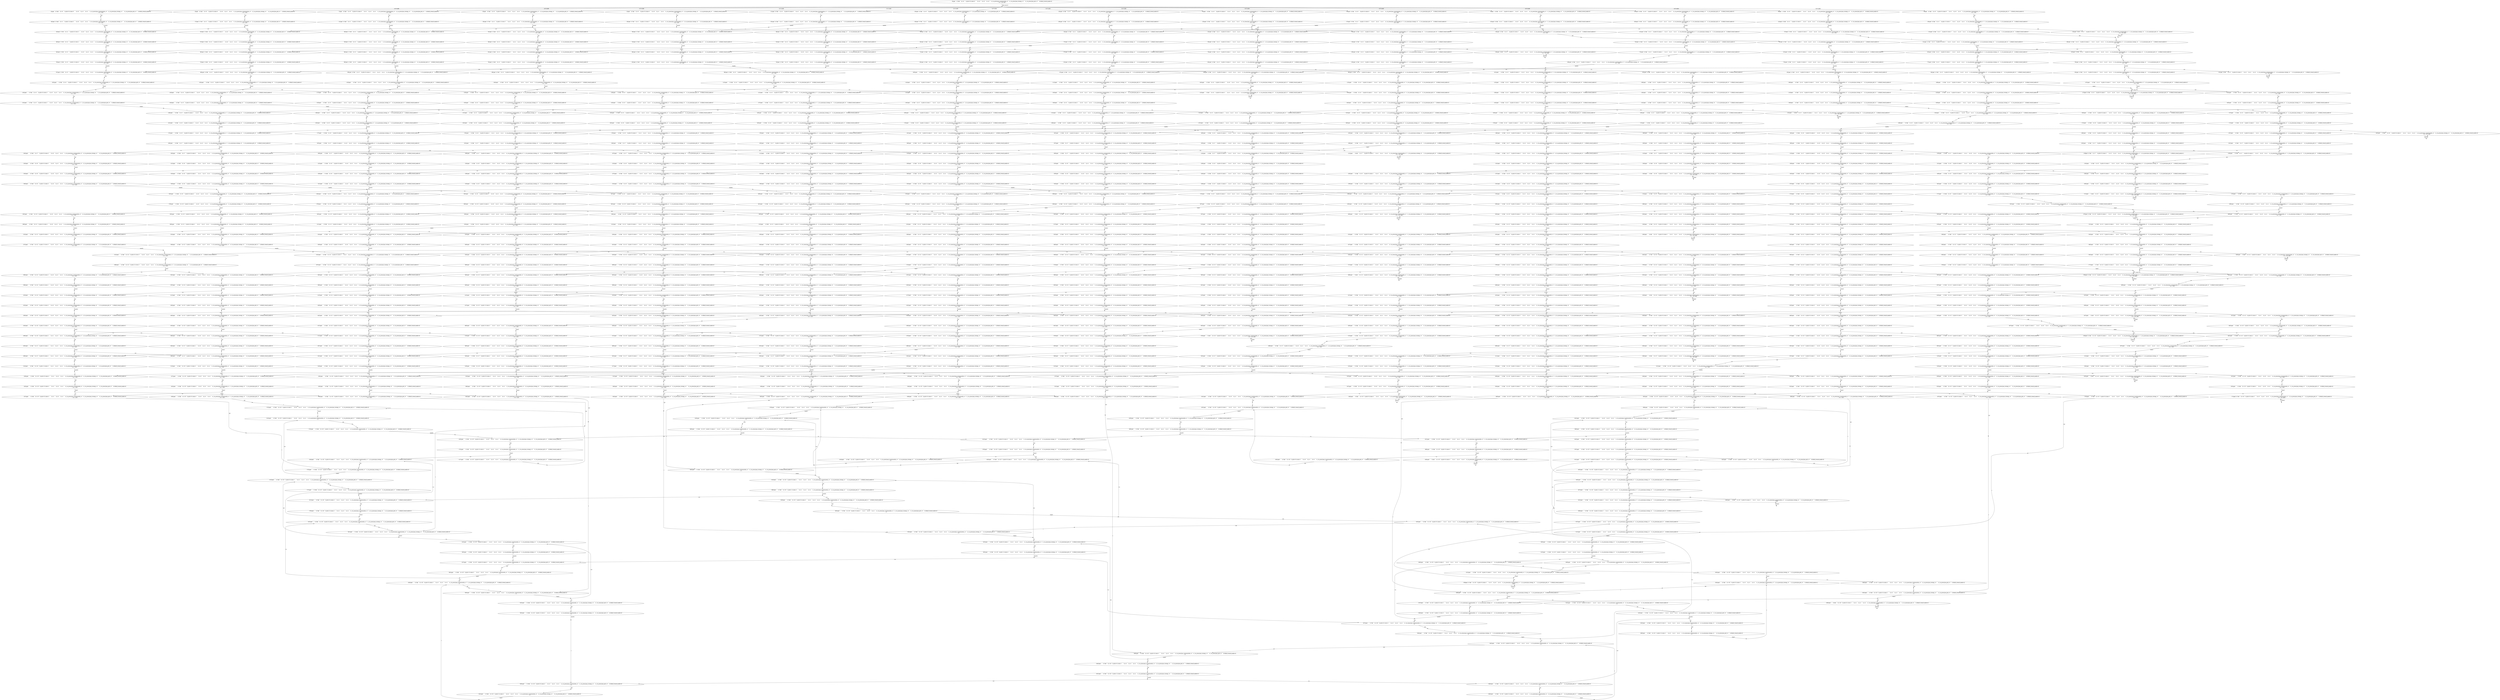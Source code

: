 digraph model {
	0 [ label = "0[!goal	& !bad	& c=0	& pick=0	& mem=0	& x=0	& y=0	& o=0	& _loc_prism2jani_countermodule_=0	& _loc_prism2jani_strategy_=0	& _loc_prism2jani_grid_=0	& default_reward_model=0]
: {(c < 20), init}" ];
	1 [ label = "1[!goal	& !bad	& c=0	& pick=0	& mem=0	& x=0	& y=0	& o=1	& _loc_prism2jani_countermodule_=0	& _loc_prism2jani_strategy_=0	& _loc_prism2jani_grid_=0	& default_reward_model=0]
: {(c < 20)}" ];
	2 [ label = "2[!goal	& !bad	& c=0	& pick=0	& mem=0	& x=0	& y=1	& o=1	& _loc_prism2jani_countermodule_=0	& _loc_prism2jani_strategy_=0	& _loc_prism2jani_grid_=0	& default_reward_model=0]
: {(c < 20)}" ];
	3 [ label = "3[!goal	& !bad	& c=0	& pick=0	& mem=0	& x=0	& y=2	& o=1	& _loc_prism2jani_countermodule_=0	& _loc_prism2jani_strategy_=0	& _loc_prism2jani_grid_=0	& default_reward_model=0]
: {(c < 20)}" ];
	4 [ label = "4[!goal	& !bad	& c=0	& pick=0	& mem=0	& x=0	& y=3	& o=1	& _loc_prism2jani_countermodule_=0	& _loc_prism2jani_strategy_=0	& _loc_prism2jani_grid_=0	& default_reward_model=0]
: {(c < 20)}" ];
	5 [ label = "5[!goal	& !bad	& c=0	& pick=0	& mem=0	& x=1	& y=0	& o=1	& _loc_prism2jani_countermodule_=0	& _loc_prism2jani_strategy_=0	& _loc_prism2jani_grid_=0	& default_reward_model=0]
: {(c < 20)}" ];
	6 [ label = "6[!goal	& !bad	& c=0	& pick=0	& mem=0	& x=1	& y=2	& o=1	& _loc_prism2jani_countermodule_=0	& _loc_prism2jani_strategy_=0	& _loc_prism2jani_grid_=0	& default_reward_model=0]
: {(c < 20)}" ];
	7 [ label = "7[!goal	& !bad	& c=0	& pick=0	& mem=0	& x=1	& y=3	& o=1	& _loc_prism2jani_countermodule_=0	& _loc_prism2jani_strategy_=0	& _loc_prism2jani_grid_=0	& default_reward_model=0]
: {(c < 20)}" ];
	8 [ label = "8[!goal	& !bad	& c=0	& pick=0	& mem=0	& x=2	& y=0	& o=1	& _loc_prism2jani_countermodule_=0	& _loc_prism2jani_strategy_=0	& _loc_prism2jani_grid_=0	& default_reward_model=0]
: {(c < 20)}" ];
	9 [ label = "9[!goal	& !bad	& c=0	& pick=0	& mem=0	& x=2	& y=1	& o=1	& _loc_prism2jani_countermodule_=0	& _loc_prism2jani_strategy_=0	& _loc_prism2jani_grid_=0	& default_reward_model=0]
: {(c < 20)}" ];
	10 [ label = "10[!goal	& !bad	& c=0	& pick=0	& mem=0	& x=2	& y=2	& o=1	& _loc_prism2jani_countermodule_=0	& _loc_prism2jani_strategy_=0	& _loc_prism2jani_grid_=0	& default_reward_model=0]
: {(c < 20)}" ];
	11 [ label = "11[!goal	& !bad	& c=0	& pick=0	& mem=0	& x=2	& y=3	& o=1	& _loc_prism2jani_countermodule_=0	& _loc_prism2jani_strategy_=0	& _loc_prism2jani_grid_=0	& default_reward_model=0]
: {(c < 20)}" ];
	12 [ label = "12[!goal	& !bad	& c=0	& pick=0	& mem=0	& x=3	& y=1	& o=1	& _loc_prism2jani_countermodule_=0	& _loc_prism2jani_strategy_=0	& _loc_prism2jani_grid_=0	& default_reward_model=0]
: {(c < 20)}" ];
	13 [ label = "13[!goal	& !bad	& c=0	& pick=0	& mem=0	& x=3	& y=2	& o=1	& _loc_prism2jani_countermodule_=0	& _loc_prism2jani_strategy_=0	& _loc_prism2jani_grid_=0	& default_reward_model=0]
: {(c < 20)}" ];
	14 [ label = "14[!goal	& !bad	& c=0	& pick=0	& mem=0	& x=3	& y=3	& o=1	& _loc_prism2jani_countermodule_=0	& _loc_prism2jani_strategy_=0	& _loc_prism2jani_grid_=0	& default_reward_model=0]
: {(c < 20)}" ];
	15 [ label = "15[!goal	& !bad	& c=1	& pick=1	& mem=2	& x=0	& y=0	& o=1	& _loc_prism2jani_countermodule_=0	& _loc_prism2jani_strategy_=0	& _loc_prism2jani_grid_=0	& default_reward_model=0]
: {(c < 20)}" ];
	16 [ label = "16[!goal	& !bad	& c=1	& pick=1	& mem=2	& x=0	& y=1	& o=1	& _loc_prism2jani_countermodule_=0	& _loc_prism2jani_strategy_=0	& _loc_prism2jani_grid_=0	& default_reward_model=0]
: {(c < 20)}" ];
	17 [ label = "17[!goal	& !bad	& c=1	& pick=1	& mem=2	& x=0	& y=2	& o=1	& _loc_prism2jani_countermodule_=0	& _loc_prism2jani_strategy_=0	& _loc_prism2jani_grid_=0	& default_reward_model=0]
: {(c < 20)}" ];
	18 [ label = "18[!goal	& !bad	& c=1	& pick=1	& mem=2	& x=0	& y=3	& o=1	& _loc_prism2jani_countermodule_=0	& _loc_prism2jani_strategy_=0	& _loc_prism2jani_grid_=0	& default_reward_model=0]
: {(c < 20)}" ];
	19 [ label = "19[!goal	& !bad	& c=1	& pick=1	& mem=2	& x=1	& y=0	& o=1	& _loc_prism2jani_countermodule_=0	& _loc_prism2jani_strategy_=0	& _loc_prism2jani_grid_=0	& default_reward_model=0]
: {(c < 20)}" ];
	20 [ label = "20[!goal	& !bad	& c=1	& pick=1	& mem=2	& x=1	& y=2	& o=1	& _loc_prism2jani_countermodule_=0	& _loc_prism2jani_strategy_=0	& _loc_prism2jani_grid_=0	& default_reward_model=0]
: {(c < 20)}" ];
	21 [ label = "21[!goal	& !bad	& c=1	& pick=1	& mem=2	& x=1	& y=3	& o=1	& _loc_prism2jani_countermodule_=0	& _loc_prism2jani_strategy_=0	& _loc_prism2jani_grid_=0	& default_reward_model=0]
: {(c < 20)}" ];
	22 [ label = "22[!goal	& !bad	& c=1	& pick=1	& mem=2	& x=2	& y=0	& o=1	& _loc_prism2jani_countermodule_=0	& _loc_prism2jani_strategy_=0	& _loc_prism2jani_grid_=0	& default_reward_model=0]
: {(c < 20)}" ];
	23 [ label = "23[!goal	& !bad	& c=1	& pick=1	& mem=2	& x=2	& y=1	& o=1	& _loc_prism2jani_countermodule_=0	& _loc_prism2jani_strategy_=0	& _loc_prism2jani_grid_=0	& default_reward_model=0]
: {(c < 20)}" ];
	24 [ label = "24[!goal	& !bad	& c=1	& pick=1	& mem=2	& x=2	& y=2	& o=1	& _loc_prism2jani_countermodule_=0	& _loc_prism2jani_strategy_=0	& _loc_prism2jani_grid_=0	& default_reward_model=0]
: {(c < 20)}" ];
	25 [ label = "25[!goal	& !bad	& c=1	& pick=1	& mem=2	& x=2	& y=3	& o=1	& _loc_prism2jani_countermodule_=0	& _loc_prism2jani_strategy_=0	& _loc_prism2jani_grid_=0	& default_reward_model=0]
: {(c < 20)}" ];
	26 [ label = "26[!goal	& !bad	& c=1	& pick=1	& mem=2	& x=3	& y=1	& o=1	& _loc_prism2jani_countermodule_=0	& _loc_prism2jani_strategy_=0	& _loc_prism2jani_grid_=0	& default_reward_model=0]
: {(c < 20)}" ];
	27 [ label = "27[!goal	& !bad	& c=1	& pick=1	& mem=2	& x=3	& y=2	& o=1	& _loc_prism2jani_countermodule_=0	& _loc_prism2jani_strategy_=0	& _loc_prism2jani_grid_=0	& default_reward_model=0]
: {(c < 20)}" ];
	28 [ label = "28[!goal	& !bad	& c=1	& pick=1	& mem=2	& x=3	& y=3	& o=1	& _loc_prism2jani_countermodule_=0	& _loc_prism2jani_strategy_=0	& _loc_prism2jani_grid_=0	& default_reward_model=0]
: {(c < 20)}" ];
	29 [ label = "29[!goal	& !bad	& c=1	& pick=0	& mem=2	& x=0	& y=1	& o=1	& _loc_prism2jani_countermodule_=0	& _loc_prism2jani_strategy_=0	& _loc_prism2jani_grid_=0	& default_reward_model=0]
: {(c < 20)}" ];
	30 [ label = "30[!goal	& !bad	& c=1	& pick=0	& mem=2	& x=0	& y=0	& o=1	& _loc_prism2jani_countermodule_=0	& _loc_prism2jani_strategy_=0	& _loc_prism2jani_grid_=0	& default_reward_model=0]
: {(c < 20)}" ];
	31 [ label = "31[!goal	& !bad	& c=1	& pick=0	& mem=2	& x=1	& y=0	& o=1	& _loc_prism2jani_countermodule_=0	& _loc_prism2jani_strategy_=0	& _loc_prism2jani_grid_=0	& default_reward_model=0]
: {(c < 20)}" ];
	32 [ label = "32[!goal	& !bad	& c=1	& pick=0	& mem=2	& x=0	& y=2	& o=1	& _loc_prism2jani_countermodule_=0	& _loc_prism2jani_strategy_=0	& _loc_prism2jani_grid_=0	& default_reward_model=0]
: {(c < 20)}" ];
	33 [ label = "33[!goal	& bad	& c=1	& pick=0	& mem=2	& x=1	& y=1	& o=3	& _loc_prism2jani_countermodule_=0	& _loc_prism2jani_strategy_=0	& _loc_prism2jani_grid_=0	& default_reward_model=0]
: {(c < 20), bad}" ];
	34 [ label = "34[!goal	& !bad	& c=1	& pick=0	& mem=2	& x=0	& y=3	& o=1	& _loc_prism2jani_countermodule_=0	& _loc_prism2jani_strategy_=0	& _loc_prism2jani_grid_=0	& default_reward_model=0]
: {(c < 20)}" ];
	35 [ label = "35[!goal	& !bad	& c=1	& pick=0	& mem=2	& x=1	& y=2	& o=1	& _loc_prism2jani_countermodule_=0	& _loc_prism2jani_strategy_=0	& _loc_prism2jani_grid_=0	& default_reward_model=0]
: {(c < 20)}" ];
	36 [ label = "36[!goal	& !bad	& c=1	& pick=0	& mem=2	& x=1	& y=3	& o=1	& _loc_prism2jani_countermodule_=0	& _loc_prism2jani_strategy_=0	& _loc_prism2jani_grid_=0	& default_reward_model=0]
: {(c < 20)}" ];
	37 [ label = "37[!goal	& !bad	& c=1	& pick=0	& mem=2	& x=2	& y=0	& o=1	& _loc_prism2jani_countermodule_=0	& _loc_prism2jani_strategy_=0	& _loc_prism2jani_grid_=0	& default_reward_model=0]
: {(c < 20)}" ];
	38 [ label = "38[!goal	& !bad	& c=1	& pick=0	& mem=2	& x=2	& y=2	& o=1	& _loc_prism2jani_countermodule_=0	& _loc_prism2jani_strategy_=0	& _loc_prism2jani_grid_=0	& default_reward_model=0]
: {(c < 20)}" ];
	39 [ label = "39[!goal	& !bad	& c=1	& pick=0	& mem=2	& x=2	& y=3	& o=1	& _loc_prism2jani_countermodule_=0	& _loc_prism2jani_strategy_=0	& _loc_prism2jani_grid_=0	& default_reward_model=0]
: {(c < 20)}" ];
	40 [ label = "40[!goal	& !bad	& c=1	& pick=0	& mem=2	& x=2	& y=1	& o=1	& _loc_prism2jani_countermodule_=0	& _loc_prism2jani_strategy_=0	& _loc_prism2jani_grid_=0	& default_reward_model=0]
: {(c < 20)}" ];
	41 [ label = "41[!goal	& !bad	& c=1	& pick=0	& mem=2	& x=3	& y=1	& o=1	& _loc_prism2jani_countermodule_=0	& _loc_prism2jani_strategy_=0	& _loc_prism2jani_grid_=0	& default_reward_model=0]
: {(c < 20)}" ];
	42 [ label = "42[!goal	& !bad	& c=1	& pick=0	& mem=2	& x=3	& y=2	& o=1	& _loc_prism2jani_countermodule_=0	& _loc_prism2jani_strategy_=0	& _loc_prism2jani_grid_=0	& default_reward_model=0]
: {(c < 20)}" ];
	43 [ label = "43[!goal	& !bad	& c=1	& pick=0	& mem=2	& x=3	& y=3	& o=1	& _loc_prism2jani_countermodule_=0	& _loc_prism2jani_strategy_=0	& _loc_prism2jani_grid_=0	& default_reward_model=0]
: {(c < 20)}" ];
	44 [ label = "44[!goal	& !bad	& c=2	& pick=4	& mem=1	& x=0	& y=1	& o=1	& _loc_prism2jani_countermodule_=0	& _loc_prism2jani_strategy_=0	& _loc_prism2jani_grid_=0	& default_reward_model=0]
: {(c < 20)}" ];
	45 [ label = "45[!goal	& !bad	& c=2	& pick=4	& mem=1	& x=0	& y=0	& o=1	& _loc_prism2jani_countermodule_=0	& _loc_prism2jani_strategy_=0	& _loc_prism2jani_grid_=0	& default_reward_model=0]
: {(c < 20)}" ];
	46 [ label = "46[!goal	& !bad	& c=2	& pick=4	& mem=1	& x=1	& y=0	& o=1	& _loc_prism2jani_countermodule_=0	& _loc_prism2jani_strategy_=0	& _loc_prism2jani_grid_=0	& default_reward_model=0]
: {(c < 20)}" ];
	47 [ label = "47[!goal	& !bad	& c=2	& pick=4	& mem=1	& x=0	& y=2	& o=1	& _loc_prism2jani_countermodule_=0	& _loc_prism2jani_strategy_=0	& _loc_prism2jani_grid_=0	& default_reward_model=0]
: {(c < 20)}" ];
	48 [ label = "48[!goal	& !bad	& c=2	& pick=4	& mem=1	& x=0	& y=3	& o=1	& _loc_prism2jani_countermodule_=0	& _loc_prism2jani_strategy_=0	& _loc_prism2jani_grid_=0	& default_reward_model=0]
: {(c < 20)}" ];
	49 [ label = "49[!goal	& !bad	& c=2	& pick=4	& mem=1	& x=1	& y=2	& o=1	& _loc_prism2jani_countermodule_=0	& _loc_prism2jani_strategy_=0	& _loc_prism2jani_grid_=0	& default_reward_model=0]
: {(c < 20)}" ];
	50 [ label = "50[!goal	& !bad	& c=2	& pick=4	& mem=1	& x=1	& y=3	& o=1	& _loc_prism2jani_countermodule_=0	& _loc_prism2jani_strategy_=0	& _loc_prism2jani_grid_=0	& default_reward_model=0]
: {(c < 20)}" ];
	51 [ label = "51[!goal	& !bad	& c=2	& pick=4	& mem=1	& x=2	& y=0	& o=1	& _loc_prism2jani_countermodule_=0	& _loc_prism2jani_strategy_=0	& _loc_prism2jani_grid_=0	& default_reward_model=0]
: {(c < 20)}" ];
	52 [ label = "52[!goal	& !bad	& c=2	& pick=4	& mem=1	& x=2	& y=2	& o=1	& _loc_prism2jani_countermodule_=0	& _loc_prism2jani_strategy_=0	& _loc_prism2jani_grid_=0	& default_reward_model=0]
: {(c < 20)}" ];
	53 [ label = "53[!goal	& !bad	& c=2	& pick=4	& mem=1	& x=2	& y=3	& o=1	& _loc_prism2jani_countermodule_=0	& _loc_prism2jani_strategy_=0	& _loc_prism2jani_grid_=0	& default_reward_model=0]
: {(c < 20)}" ];
	54 [ label = "54[!goal	& !bad	& c=2	& pick=4	& mem=1	& x=2	& y=1	& o=1	& _loc_prism2jani_countermodule_=0	& _loc_prism2jani_strategy_=0	& _loc_prism2jani_grid_=0	& default_reward_model=0]
: {(c < 20)}" ];
	55 [ label = "55[!goal	& !bad	& c=2	& pick=4	& mem=1	& x=3	& y=1	& o=1	& _loc_prism2jani_countermodule_=0	& _loc_prism2jani_strategy_=0	& _loc_prism2jani_grid_=0	& default_reward_model=0]
: {(c < 20)}" ];
	56 [ label = "56[!goal	& !bad	& c=2	& pick=4	& mem=1	& x=3	& y=2	& o=1	& _loc_prism2jani_countermodule_=0	& _loc_prism2jani_strategy_=0	& _loc_prism2jani_grid_=0	& default_reward_model=0]
: {(c < 20)}" ];
	57 [ label = "57[!goal	& !bad	& c=2	& pick=4	& mem=1	& x=3	& y=3	& o=1	& _loc_prism2jani_countermodule_=0	& _loc_prism2jani_strategy_=0	& _loc_prism2jani_grid_=0	& default_reward_model=0]
: {(c < 20)}" ];
	58 [ label = "58[!goal	& !bad	& c=2	& pick=0	& mem=1	& x=0	& y=2	& o=1	& _loc_prism2jani_countermodule_=0	& _loc_prism2jani_strategy_=0	& _loc_prism2jani_grid_=0	& default_reward_model=0]
: {(c < 20)}" ];
	59 [ label = "59[!goal	& !bad	& c=2	& pick=0	& mem=1	& x=0	& y=1	& o=1	& _loc_prism2jani_countermodule_=0	& _loc_prism2jani_strategy_=0	& _loc_prism2jani_grid_=0	& default_reward_model=0]
: {(c < 20)}" ];
	60 [ label = "60[!goal	& bad	& c=2	& pick=0	& mem=1	& x=1	& y=1	& o=3	& _loc_prism2jani_countermodule_=0	& _loc_prism2jani_strategy_=0	& _loc_prism2jani_grid_=0	& default_reward_model=0]
: {(c < 20), bad}" ];
	61 [ label = "61[!goal	& !bad	& c=2	& pick=0	& mem=1	& x=0	& y=0	& o=1	& _loc_prism2jani_countermodule_=0	& _loc_prism2jani_strategy_=0	& _loc_prism2jani_grid_=0	& default_reward_model=0]
: {(c < 20)}" ];
	62 [ label = "62[!goal	& !bad	& c=2	& pick=0	& mem=1	& x=1	& y=0	& o=1	& _loc_prism2jani_countermodule_=0	& _loc_prism2jani_strategy_=0	& _loc_prism2jani_grid_=0	& default_reward_model=0]
: {(c < 20)}" ];
	63 [ label = "63[!goal	& !bad	& c=2	& pick=0	& mem=1	& x=2	& y=0	& o=1	& _loc_prism2jani_countermodule_=0	& _loc_prism2jani_strategy_=0	& _loc_prism2jani_grid_=0	& default_reward_model=0]
: {(c < 20)}" ];
	64 [ label = "64[!goal	& !bad	& c=2	& pick=0	& mem=1	& x=0	& y=3	& o=1	& _loc_prism2jani_countermodule_=0	& _loc_prism2jani_strategy_=0	& _loc_prism2jani_grid_=0	& default_reward_model=0]
: {(c < 20)}" ];
	65 [ label = "65[!goal	& !bad	& c=2	& pick=0	& mem=1	& x=1	& y=2	& o=1	& _loc_prism2jani_countermodule_=0	& _loc_prism2jani_strategy_=0	& _loc_prism2jani_grid_=0	& default_reward_model=0]
: {(c < 20)}" ];
	66 [ label = "66[!goal	& !bad	& c=2	& pick=0	& mem=1	& x=1	& y=3	& o=1	& _loc_prism2jani_countermodule_=0	& _loc_prism2jani_strategy_=0	& _loc_prism2jani_grid_=0	& default_reward_model=0]
: {(c < 20)}" ];
	67 [ label = "67[!goal	& !bad	& c=2	& pick=0	& mem=1	& x=2	& y=2	& o=1	& _loc_prism2jani_countermodule_=0	& _loc_prism2jani_strategy_=0	& _loc_prism2jani_grid_=0	& default_reward_model=0]
: {(c < 20)}" ];
	68 [ label = "68[!goal	& !bad	& c=2	& pick=0	& mem=1	& x=2	& y=3	& o=1	& _loc_prism2jani_countermodule_=0	& _loc_prism2jani_strategy_=0	& _loc_prism2jani_grid_=0	& default_reward_model=0]
: {(c < 20)}" ];
	69 [ label = "69[!goal	& !bad	& c=2	& pick=0	& mem=1	& x=2	& y=1	& o=1	& _loc_prism2jani_countermodule_=0	& _loc_prism2jani_strategy_=0	& _loc_prism2jani_grid_=0	& default_reward_model=0]
: {(c < 20)}" ];
	70 [ label = "70[!goal	& !bad	& c=2	& pick=0	& mem=1	& x=3	& y=2	& o=1	& _loc_prism2jani_countermodule_=0	& _loc_prism2jani_strategy_=0	& _loc_prism2jani_grid_=0	& default_reward_model=0]
: {(c < 20)}" ];
	71 [ label = "71[!goal	& !bad	& c=2	& pick=0	& mem=1	& x=3	& y=3	& o=1	& _loc_prism2jani_countermodule_=0	& _loc_prism2jani_strategy_=0	& _loc_prism2jani_grid_=0	& default_reward_model=0]
: {(c < 20)}" ];
	72 [ label = "72[!goal	& !bad	& c=2	& pick=0	& mem=1	& x=3	& y=1	& o=1	& _loc_prism2jani_countermodule_=0	& _loc_prism2jani_strategy_=0	& _loc_prism2jani_grid_=0	& default_reward_model=0]
: {(c < 20)}" ];
	73 [ label = "73[!goal	& !bad	& c=3	& pick=1	& mem=3	& x=0	& y=2	& o=1	& _loc_prism2jani_countermodule_=0	& _loc_prism2jani_strategy_=0	& _loc_prism2jani_grid_=0	& default_reward_model=0]
: {(c < 20)}" ];
	74 [ label = "74[!goal	& !bad	& c=3	& pick=1	& mem=3	& x=0	& y=1	& o=1	& _loc_prism2jani_countermodule_=0	& _loc_prism2jani_strategy_=0	& _loc_prism2jani_grid_=0	& default_reward_model=0]
: {(c < 20)}" ];
	75 [ label = "75[!goal	& !bad	& c=3	& pick=1	& mem=3	& x=0	& y=0	& o=1	& _loc_prism2jani_countermodule_=0	& _loc_prism2jani_strategy_=0	& _loc_prism2jani_grid_=0	& default_reward_model=0]
: {(c < 20)}" ];
	76 [ label = "76[!goal	& !bad	& c=3	& pick=1	& mem=3	& x=1	& y=0	& o=1	& _loc_prism2jani_countermodule_=0	& _loc_prism2jani_strategy_=0	& _loc_prism2jani_grid_=0	& default_reward_model=0]
: {(c < 20)}" ];
	77 [ label = "77[!goal	& !bad	& c=3	& pick=1	& mem=3	& x=2	& y=0	& o=1	& _loc_prism2jani_countermodule_=0	& _loc_prism2jani_strategy_=0	& _loc_prism2jani_grid_=0	& default_reward_model=0]
: {(c < 20)}" ];
	78 [ label = "78[!goal	& !bad	& c=3	& pick=1	& mem=3	& x=0	& y=3	& o=1	& _loc_prism2jani_countermodule_=0	& _loc_prism2jani_strategy_=0	& _loc_prism2jani_grid_=0	& default_reward_model=0]
: {(c < 20)}" ];
	79 [ label = "79[!goal	& !bad	& c=3	& pick=1	& mem=3	& x=1	& y=2	& o=1	& _loc_prism2jani_countermodule_=0	& _loc_prism2jani_strategy_=0	& _loc_prism2jani_grid_=0	& default_reward_model=0]
: {(c < 20)}" ];
	80 [ label = "80[!goal	& !bad	& c=3	& pick=1	& mem=3	& x=1	& y=3	& o=1	& _loc_prism2jani_countermodule_=0	& _loc_prism2jani_strategy_=0	& _loc_prism2jani_grid_=0	& default_reward_model=0]
: {(c < 20)}" ];
	81 [ label = "81[!goal	& !bad	& c=3	& pick=1	& mem=3	& x=2	& y=2	& o=1	& _loc_prism2jani_countermodule_=0	& _loc_prism2jani_strategy_=0	& _loc_prism2jani_grid_=0	& default_reward_model=0]
: {(c < 20)}" ];
	82 [ label = "82[!goal	& !bad	& c=3	& pick=1	& mem=3	& x=2	& y=3	& o=1	& _loc_prism2jani_countermodule_=0	& _loc_prism2jani_strategy_=0	& _loc_prism2jani_grid_=0	& default_reward_model=0]
: {(c < 20)}" ];
	83 [ label = "83[!goal	& !bad	& c=3	& pick=1	& mem=3	& x=2	& y=1	& o=1	& _loc_prism2jani_countermodule_=0	& _loc_prism2jani_strategy_=0	& _loc_prism2jani_grid_=0	& default_reward_model=0]
: {(c < 20)}" ];
	84 [ label = "84[!goal	& !bad	& c=3	& pick=1	& mem=3	& x=3	& y=2	& o=1	& _loc_prism2jani_countermodule_=0	& _loc_prism2jani_strategy_=0	& _loc_prism2jani_grid_=0	& default_reward_model=0]
: {(c < 20)}" ];
	85 [ label = "85[!goal	& !bad	& c=3	& pick=1	& mem=3	& x=3	& y=3	& o=1	& _loc_prism2jani_countermodule_=0	& _loc_prism2jani_strategy_=0	& _loc_prism2jani_grid_=0	& default_reward_model=0]
: {(c < 20)}" ];
	86 [ label = "86[!goal	& !bad	& c=3	& pick=1	& mem=3	& x=3	& y=1	& o=1	& _loc_prism2jani_countermodule_=0	& _loc_prism2jani_strategy_=0	& _loc_prism2jani_grid_=0	& default_reward_model=0]
: {(c < 20)}" ];
	87 [ label = "87[!goal	& !bad	& c=3	& pick=0	& mem=3	& x=0	& y=3	& o=1	& _loc_prism2jani_countermodule_=0	& _loc_prism2jani_strategy_=0	& _loc_prism2jani_grid_=0	& default_reward_model=0]
: {(c < 20)}" ];
	88 [ label = "88[!goal	& !bad	& c=3	& pick=0	& mem=3	& x=0	& y=2	& o=1	& _loc_prism2jani_countermodule_=0	& _loc_prism2jani_strategy_=0	& _loc_prism2jani_grid_=0	& default_reward_model=0]
: {(c < 20)}" ];
	89 [ label = "89[!goal	& !bad	& c=3	& pick=0	& mem=3	& x=1	& y=2	& o=1	& _loc_prism2jani_countermodule_=0	& _loc_prism2jani_strategy_=0	& _loc_prism2jani_grid_=0	& default_reward_model=0]
: {(c < 20)}" ];
	90 [ label = "90[!goal	& !bad	& c=3	& pick=0	& mem=3	& x=0	& y=1	& o=1	& _loc_prism2jani_countermodule_=0	& _loc_prism2jani_strategy_=0	& _loc_prism2jani_grid_=0	& default_reward_model=0]
: {(c < 20)}" ];
	91 [ label = "91[!goal	& bad	& c=3	& pick=0	& mem=3	& x=1	& y=1	& o=3	& _loc_prism2jani_countermodule_=0	& _loc_prism2jani_strategy_=0	& _loc_prism2jani_grid_=0	& default_reward_model=0]
: {(c < 20), bad}" ];
	92 [ label = "92[!goal	& !bad	& c=3	& pick=0	& mem=3	& x=0	& y=0	& o=1	& _loc_prism2jani_countermodule_=0	& _loc_prism2jani_strategy_=0	& _loc_prism2jani_grid_=0	& default_reward_model=0]
: {(c < 20)}" ];
	93 [ label = "93[!goal	& !bad	& c=3	& pick=0	& mem=3	& x=1	& y=0	& o=1	& _loc_prism2jani_countermodule_=0	& _loc_prism2jani_strategy_=0	& _loc_prism2jani_grid_=0	& default_reward_model=0]
: {(c < 20)}" ];
	94 [ label = "94[!goal	& !bad	& c=3	& pick=0	& mem=3	& x=2	& y=0	& o=1	& _loc_prism2jani_countermodule_=0	& _loc_prism2jani_strategy_=0	& _loc_prism2jani_grid_=0	& default_reward_model=0]
: {(c < 20)}" ];
	95 [ label = "95[!goal	& !bad	& c=3	& pick=0	& mem=3	& x=2	& y=1	& o=1	& _loc_prism2jani_countermodule_=0	& _loc_prism2jani_strategy_=0	& _loc_prism2jani_grid_=0	& default_reward_model=0]
: {(c < 20)}" ];
	96 [ label = "96[!goal	& !bad	& c=3	& pick=0	& mem=3	& x=1	& y=3	& o=1	& _loc_prism2jani_countermodule_=0	& _loc_prism2jani_strategy_=0	& _loc_prism2jani_grid_=0	& default_reward_model=0]
: {(c < 20)}" ];
	97 [ label = "97[!goal	& !bad	& c=3	& pick=0	& mem=3	& x=2	& y=2	& o=1	& _loc_prism2jani_countermodule_=0	& _loc_prism2jani_strategy_=0	& _loc_prism2jani_grid_=0	& default_reward_model=0]
: {(c < 20)}" ];
	98 [ label = "98[!goal	& !bad	& c=3	& pick=0	& mem=3	& x=2	& y=3	& o=1	& _loc_prism2jani_countermodule_=0	& _loc_prism2jani_strategy_=0	& _loc_prism2jani_grid_=0	& default_reward_model=0]
: {(c < 20)}" ];
	99 [ label = "99[!goal	& !bad	& c=3	& pick=0	& mem=3	& x=3	& y=2	& o=1	& _loc_prism2jani_countermodule_=0	& _loc_prism2jani_strategy_=0	& _loc_prism2jani_grid_=0	& default_reward_model=0]
: {(c < 20)}" ];
	100 [ label = "100[!goal	& !bad	& c=3	& pick=0	& mem=3	& x=3	& y=3	& o=1	& _loc_prism2jani_countermodule_=0	& _loc_prism2jani_strategy_=0	& _loc_prism2jani_grid_=0	& default_reward_model=0]
: {(c < 20)}" ];
	101 [ label = "101[!goal	& !bad	& c=3	& pick=0	& mem=3	& x=3	& y=1	& o=1	& _loc_prism2jani_countermodule_=0	& _loc_prism2jani_strategy_=0	& _loc_prism2jani_grid_=0	& default_reward_model=0]
: {(c < 20)}" ];
	102 [ label = "102[!goal	& !bad	& c=4	& pick=2	& mem=2	& x=0	& y=3	& o=1	& _loc_prism2jani_countermodule_=0	& _loc_prism2jani_strategy_=0	& _loc_prism2jani_grid_=0	& default_reward_model=0]
: {(c < 20)}" ];
	103 [ label = "103[!goal	& !bad	& c=4	& pick=2	& mem=2	& x=0	& y=2	& o=1	& _loc_prism2jani_countermodule_=0	& _loc_prism2jani_strategy_=0	& _loc_prism2jani_grid_=0	& default_reward_model=0]
: {(c < 20)}" ];
	104 [ label = "104[!goal	& !bad	& c=4	& pick=2	& mem=2	& x=1	& y=2	& o=1	& _loc_prism2jani_countermodule_=0	& _loc_prism2jani_strategy_=0	& _loc_prism2jani_grid_=0	& default_reward_model=0]
: {(c < 20)}" ];
	105 [ label = "105[!goal	& !bad	& c=4	& pick=2	& mem=2	& x=0	& y=1	& o=1	& _loc_prism2jani_countermodule_=0	& _loc_prism2jani_strategy_=0	& _loc_prism2jani_grid_=0	& default_reward_model=0]
: {(c < 20)}" ];
	106 [ label = "106[!goal	& !bad	& c=4	& pick=2	& mem=2	& x=0	& y=0	& o=1	& _loc_prism2jani_countermodule_=0	& _loc_prism2jani_strategy_=0	& _loc_prism2jani_grid_=0	& default_reward_model=0]
: {(c < 20)}" ];
	107 [ label = "107[!goal	& !bad	& c=4	& pick=2	& mem=2	& x=1	& y=0	& o=1	& _loc_prism2jani_countermodule_=0	& _loc_prism2jani_strategy_=0	& _loc_prism2jani_grid_=0	& default_reward_model=0]
: {(c < 20)}" ];
	108 [ label = "108[!goal	& !bad	& c=4	& pick=2	& mem=2	& x=2	& y=0	& o=1	& _loc_prism2jani_countermodule_=0	& _loc_prism2jani_strategy_=0	& _loc_prism2jani_grid_=0	& default_reward_model=0]
: {(c < 20)}" ];
	109 [ label = "109[!goal	& !bad	& c=4	& pick=2	& mem=2	& x=2	& y=1	& o=1	& _loc_prism2jani_countermodule_=0	& _loc_prism2jani_strategy_=0	& _loc_prism2jani_grid_=0	& default_reward_model=0]
: {(c < 20)}" ];
	110 [ label = "110[!goal	& !bad	& c=4	& pick=2	& mem=2	& x=1	& y=3	& o=1	& _loc_prism2jani_countermodule_=0	& _loc_prism2jani_strategy_=0	& _loc_prism2jani_grid_=0	& default_reward_model=0]
: {(c < 20)}" ];
	111 [ label = "111[!goal	& !bad	& c=4	& pick=2	& mem=2	& x=2	& y=2	& o=1	& _loc_prism2jani_countermodule_=0	& _loc_prism2jani_strategy_=0	& _loc_prism2jani_grid_=0	& default_reward_model=0]
: {(c < 20)}" ];
	112 [ label = "112[!goal	& !bad	& c=4	& pick=2	& mem=2	& x=2	& y=3	& o=1	& _loc_prism2jani_countermodule_=0	& _loc_prism2jani_strategy_=0	& _loc_prism2jani_grid_=0	& default_reward_model=0]
: {(c < 20)}" ];
	113 [ label = "113[!goal	& !bad	& c=4	& pick=2	& mem=2	& x=3	& y=2	& o=1	& _loc_prism2jani_countermodule_=0	& _loc_prism2jani_strategy_=0	& _loc_prism2jani_grid_=0	& default_reward_model=0]
: {(c < 20)}" ];
	114 [ label = "114[!goal	& !bad	& c=4	& pick=2	& mem=2	& x=3	& y=3	& o=1	& _loc_prism2jani_countermodule_=0	& _loc_prism2jani_strategy_=0	& _loc_prism2jani_grid_=0	& default_reward_model=0]
: {(c < 20)}" ];
	115 [ label = "115[!goal	& !bad	& c=4	& pick=2	& mem=2	& x=3	& y=1	& o=1	& _loc_prism2jani_countermodule_=0	& _loc_prism2jani_strategy_=0	& _loc_prism2jani_grid_=0	& default_reward_model=0]
: {(c < 20)}" ];
	116 [ label = "116[!goal	& !bad	& c=4	& pick=0	& mem=2	& x=0	& y=3	& o=1	& _loc_prism2jani_countermodule_=0	& _loc_prism2jani_strategy_=0	& _loc_prism2jani_grid_=0	& default_reward_model=0]
: {(c < 20)}" ];
	117 [ label = "117[!goal	& !bad	& c=4	& pick=0	& mem=2	& x=1	& y=3	& o=1	& _loc_prism2jani_countermodule_=0	& _loc_prism2jani_strategy_=0	& _loc_prism2jani_grid_=0	& default_reward_model=0]
: {(c < 20)}" ];
	118 [ label = "118[!goal	& !bad	& c=4	& pick=0	& mem=2	& x=0	& y=2	& o=1	& _loc_prism2jani_countermodule_=0	& _loc_prism2jani_strategy_=0	& _loc_prism2jani_grid_=0	& default_reward_model=0]
: {(c < 20)}" ];
	119 [ label = "119[!goal	& !bad	& c=4	& pick=0	& mem=2	& x=1	& y=2	& o=1	& _loc_prism2jani_countermodule_=0	& _loc_prism2jani_strategy_=0	& _loc_prism2jani_grid_=0	& default_reward_model=0]
: {(c < 20)}" ];
	120 [ label = "120[!goal	& !bad	& c=4	& pick=0	& mem=2	& x=0	& y=1	& o=1	& _loc_prism2jani_countermodule_=0	& _loc_prism2jani_strategy_=0	& _loc_prism2jani_grid_=0	& default_reward_model=0]
: {(c < 20)}" ];
	121 [ label = "121[!goal	& !bad	& c=4	& pick=0	& mem=2	& x=2	& y=2	& o=1	& _loc_prism2jani_countermodule_=0	& _loc_prism2jani_strategy_=0	& _loc_prism2jani_grid_=0	& default_reward_model=0]
: {(c < 20)}" ];
	122 [ label = "122[!goal	& bad	& c=4	& pick=0	& mem=2	& x=1	& y=1	& o=3	& _loc_prism2jani_countermodule_=0	& _loc_prism2jani_strategy_=0	& _loc_prism2jani_grid_=0	& default_reward_model=0]
: {(c < 20), bad}" ];
	123 [ label = "123[!goal	& !bad	& c=4	& pick=0	& mem=2	& x=0	& y=0	& o=1	& _loc_prism2jani_countermodule_=0	& _loc_prism2jani_strategy_=0	& _loc_prism2jani_grid_=0	& default_reward_model=0]
: {(c < 20)}" ];
	124 [ label = "124[!goal	& !bad	& c=4	& pick=0	& mem=2	& x=1	& y=0	& o=1	& _loc_prism2jani_countermodule_=0	& _loc_prism2jani_strategy_=0	& _loc_prism2jani_grid_=0	& default_reward_model=0]
: {(c < 20)}" ];
	125 [ label = "125[!goal	& !bad	& c=4	& pick=0	& mem=2	& x=2	& y=0	& o=1	& _loc_prism2jani_countermodule_=0	& _loc_prism2jani_strategy_=0	& _loc_prism2jani_grid_=0	& default_reward_model=0]
: {(c < 20)}" ];
	126 [ label = "126[!goal	& !bad	& c=4	& pick=0	& mem=2	& x=2	& y=1	& o=1	& _loc_prism2jani_countermodule_=0	& _loc_prism2jani_strategy_=0	& _loc_prism2jani_grid_=0	& default_reward_model=0]
: {(c < 20)}" ];
	127 [ label = "127[goal	& !bad	& c=4	& pick=0	& mem=2	& x=3	& y=0	& o=2	& _loc_prism2jani_countermodule_=0	& _loc_prism2jani_strategy_=0	& _loc_prism2jani_grid_=0	& default_reward_model=0]
: {(c < 20), goal}" ];
	128 [ label = "128[!goal	& !bad	& c=4	& pick=0	& mem=2	& x=3	& y=1	& o=1	& _loc_prism2jani_countermodule_=0	& _loc_prism2jani_strategy_=0	& _loc_prism2jani_grid_=0	& default_reward_model=0]
: {(c < 20)}" ];
	129 [ label = "129[!goal	& !bad	& c=4	& pick=0	& mem=2	& x=2	& y=3	& o=1	& _loc_prism2jani_countermodule_=0	& _loc_prism2jani_strategy_=0	& _loc_prism2jani_grid_=0	& default_reward_model=0]
: {(c < 20)}" ];
	130 [ label = "130[!goal	& !bad	& c=4	& pick=0	& mem=2	& x=3	& y=2	& o=1	& _loc_prism2jani_countermodule_=0	& _loc_prism2jani_strategy_=0	& _loc_prism2jani_grid_=0	& default_reward_model=0]
: {(c < 20)}" ];
	131 [ label = "131[!goal	& !bad	& c=4	& pick=0	& mem=2	& x=3	& y=3	& o=1	& _loc_prism2jani_countermodule_=0	& _loc_prism2jani_strategy_=0	& _loc_prism2jani_grid_=0	& default_reward_model=0]
: {(c < 20)}" ];
	132 [ label = "132[!goal	& !bad	& c=5	& pick=4	& mem=1	& x=0	& y=3	& o=1	& _loc_prism2jani_countermodule_=0	& _loc_prism2jani_strategy_=0	& _loc_prism2jani_grid_=0	& default_reward_model=0]
: {(c < 20)}" ];
	133 [ label = "133[!goal	& !bad	& c=5	& pick=4	& mem=1	& x=1	& y=3	& o=1	& _loc_prism2jani_countermodule_=0	& _loc_prism2jani_strategy_=0	& _loc_prism2jani_grid_=0	& default_reward_model=0]
: {(c < 20)}" ];
	134 [ label = "134[!goal	& !bad	& c=5	& pick=4	& mem=1	& x=0	& y=2	& o=1	& _loc_prism2jani_countermodule_=0	& _loc_prism2jani_strategy_=0	& _loc_prism2jani_grid_=0	& default_reward_model=0]
: {(c < 20)}" ];
	135 [ label = "135[!goal	& !bad	& c=5	& pick=4	& mem=1	& x=1	& y=2	& o=1	& _loc_prism2jani_countermodule_=0	& _loc_prism2jani_strategy_=0	& _loc_prism2jani_grid_=0	& default_reward_model=0]
: {(c < 20)}" ];
	136 [ label = "136[!goal	& !bad	& c=5	& pick=4	& mem=1	& x=0	& y=1	& o=1	& _loc_prism2jani_countermodule_=0	& _loc_prism2jani_strategy_=0	& _loc_prism2jani_grid_=0	& default_reward_model=0]
: {(c < 20)}" ];
	137 [ label = "137[!goal	& !bad	& c=5	& pick=4	& mem=1	& x=2	& y=2	& o=1	& _loc_prism2jani_countermodule_=0	& _loc_prism2jani_strategy_=0	& _loc_prism2jani_grid_=0	& default_reward_model=0]
: {(c < 20)}" ];
	138 [ label = "138[!goal	& !bad	& c=5	& pick=4	& mem=1	& x=0	& y=0	& o=1	& _loc_prism2jani_countermodule_=0	& _loc_prism2jani_strategy_=0	& _loc_prism2jani_grid_=0	& default_reward_model=0]
: {(c < 20)}" ];
	139 [ label = "139[!goal	& !bad	& c=5	& pick=4	& mem=1	& x=1	& y=0	& o=1	& _loc_prism2jani_countermodule_=0	& _loc_prism2jani_strategy_=0	& _loc_prism2jani_grid_=0	& default_reward_model=0]
: {(c < 20)}" ];
	140 [ label = "140[!goal	& !bad	& c=5	& pick=4	& mem=1	& x=2	& y=0	& o=1	& _loc_prism2jani_countermodule_=0	& _loc_prism2jani_strategy_=0	& _loc_prism2jani_grid_=0	& default_reward_model=0]
: {(c < 20)}" ];
	141 [ label = "141[!goal	& !bad	& c=5	& pick=4	& mem=1	& x=2	& y=1	& o=1	& _loc_prism2jani_countermodule_=0	& _loc_prism2jani_strategy_=0	& _loc_prism2jani_grid_=0	& default_reward_model=0]
: {(c < 20)}" ];
	142 [ label = "142[!goal	& !bad	& c=5	& pick=4	& mem=1	& x=3	& y=1	& o=1	& _loc_prism2jani_countermodule_=0	& _loc_prism2jani_strategy_=0	& _loc_prism2jani_grid_=0	& default_reward_model=0]
: {(c < 20)}" ];
	143 [ label = "143[!goal	& !bad	& c=5	& pick=4	& mem=1	& x=2	& y=3	& o=1	& _loc_prism2jani_countermodule_=0	& _loc_prism2jani_strategy_=0	& _loc_prism2jani_grid_=0	& default_reward_model=0]
: {(c < 20)}" ];
	144 [ label = "144[!goal	& !bad	& c=5	& pick=4	& mem=1	& x=3	& y=2	& o=1	& _loc_prism2jani_countermodule_=0	& _loc_prism2jani_strategy_=0	& _loc_prism2jani_grid_=0	& default_reward_model=0]
: {(c < 20)}" ];
	145 [ label = "145[!goal	& !bad	& c=5	& pick=4	& mem=1	& x=3	& y=3	& o=1	& _loc_prism2jani_countermodule_=0	& _loc_prism2jani_strategy_=0	& _loc_prism2jani_grid_=0	& default_reward_model=0]
: {(c < 20)}" ];
	146 [ label = "146[!goal	& !bad	& c=5	& pick=0	& mem=1	& x=0	& y=3	& o=1	& _loc_prism2jani_countermodule_=0	& _loc_prism2jani_strategy_=0	& _loc_prism2jani_grid_=0	& default_reward_model=0]
: {(c < 20)}" ];
	147 [ label = "147[!goal	& !bad	& c=5	& pick=0	& mem=1	& x=1	& y=3	& o=1	& _loc_prism2jani_countermodule_=0	& _loc_prism2jani_strategy_=0	& _loc_prism2jani_grid_=0	& default_reward_model=0]
: {(c < 20)}" ];
	148 [ label = "148[!goal	& !bad	& c=5	& pick=0	& mem=1	& x=0	& y=2	& o=1	& _loc_prism2jani_countermodule_=0	& _loc_prism2jani_strategy_=0	& _loc_prism2jani_grid_=0	& default_reward_model=0]
: {(c < 20)}" ];
	149 [ label = "149[!goal	& !bad	& c=5	& pick=0	& mem=1	& x=2	& y=3	& o=1	& _loc_prism2jani_countermodule_=0	& _loc_prism2jani_strategy_=0	& _loc_prism2jani_grid_=0	& default_reward_model=0]
: {(c < 20)}" ];
	150 [ label = "150[!goal	& !bad	& c=5	& pick=0	& mem=1	& x=1	& y=2	& o=1	& _loc_prism2jani_countermodule_=0	& _loc_prism2jani_strategy_=0	& _loc_prism2jani_grid_=0	& default_reward_model=0]
: {(c < 20)}" ];
	151 [ label = "151[!goal	& !bad	& c=5	& pick=0	& mem=1	& x=0	& y=1	& o=1	& _loc_prism2jani_countermodule_=0	& _loc_prism2jani_strategy_=0	& _loc_prism2jani_grid_=0	& default_reward_model=0]
: {(c < 20)}" ];
	152 [ label = "152[!goal	& !bad	& c=5	& pick=0	& mem=1	& x=2	& y=2	& o=1	& _loc_prism2jani_countermodule_=0	& _loc_prism2jani_strategy_=0	& _loc_prism2jani_grid_=0	& default_reward_model=0]
: {(c < 20)}" ];
	153 [ label = "153[!goal	& bad	& c=5	& pick=0	& mem=1	& x=1	& y=1	& o=3	& _loc_prism2jani_countermodule_=0	& _loc_prism2jani_strategy_=0	& _loc_prism2jani_grid_=0	& default_reward_model=0]
: {(c < 20), bad}" ];
	154 [ label = "154[!goal	& !bad	& c=5	& pick=0	& mem=1	& x=0	& y=0	& o=1	& _loc_prism2jani_countermodule_=0	& _loc_prism2jani_strategy_=0	& _loc_prism2jani_grid_=0	& default_reward_model=0]
: {(c < 20)}" ];
	155 [ label = "155[!goal	& !bad	& c=5	& pick=0	& mem=1	& x=3	& y=2	& o=1	& _loc_prism2jani_countermodule_=0	& _loc_prism2jani_strategy_=0	& _loc_prism2jani_grid_=0	& default_reward_model=0]
: {(c < 20)}" ];
	156 [ label = "156[!goal	& !bad	& c=5	& pick=0	& mem=1	& x=2	& y=1	& o=1	& _loc_prism2jani_countermodule_=0	& _loc_prism2jani_strategy_=0	& _loc_prism2jani_grid_=0	& default_reward_model=0]
: {(c < 20)}" ];
	157 [ label = "157[!goal	& !bad	& c=5	& pick=0	& mem=1	& x=1	& y=0	& o=1	& _loc_prism2jani_countermodule_=0	& _loc_prism2jani_strategy_=0	& _loc_prism2jani_grid_=0	& default_reward_model=0]
: {(c < 20)}" ];
	158 [ label = "158[!goal	& !bad	& c=5	& pick=0	& mem=1	& x=2	& y=0	& o=1	& _loc_prism2jani_countermodule_=0	& _loc_prism2jani_strategy_=0	& _loc_prism2jani_grid_=0	& default_reward_model=0]
: {(c < 20)}" ];
	159 [ label = "159[!goal	& !bad	& c=5	& pick=0	& mem=1	& x=3	& y=1	& o=1	& _loc_prism2jani_countermodule_=0	& _loc_prism2jani_strategy_=0	& _loc_prism2jani_grid_=0	& default_reward_model=0]
: {(c < 20)}" ];
	160 [ label = "160[!goal	& !bad	& c=5	& pick=0	& mem=1	& x=3	& y=3	& o=1	& _loc_prism2jani_countermodule_=0	& _loc_prism2jani_strategy_=0	& _loc_prism2jani_grid_=0	& default_reward_model=0]
: {(c < 20)}" ];
	161 [ label = "161[!goal	& !bad	& c=6	& pick=1	& mem=3	& x=0	& y=3	& o=1	& _loc_prism2jani_countermodule_=0	& _loc_prism2jani_strategy_=0	& _loc_prism2jani_grid_=0	& default_reward_model=0]
: {(c < 20)}" ];
	162 [ label = "162[!goal	& !bad	& c=6	& pick=1	& mem=3	& x=1	& y=3	& o=1	& _loc_prism2jani_countermodule_=0	& _loc_prism2jani_strategy_=0	& _loc_prism2jani_grid_=0	& default_reward_model=0]
: {(c < 20)}" ];
	163 [ label = "163[!goal	& !bad	& c=6	& pick=1	& mem=3	& x=0	& y=2	& o=1	& _loc_prism2jani_countermodule_=0	& _loc_prism2jani_strategy_=0	& _loc_prism2jani_grid_=0	& default_reward_model=0]
: {(c < 20)}" ];
	164 [ label = "164[!goal	& !bad	& c=6	& pick=1	& mem=3	& x=2	& y=3	& o=1	& _loc_prism2jani_countermodule_=0	& _loc_prism2jani_strategy_=0	& _loc_prism2jani_grid_=0	& default_reward_model=0]
: {(c < 20)}" ];
	165 [ label = "165[!goal	& !bad	& c=6	& pick=1	& mem=3	& x=1	& y=2	& o=1	& _loc_prism2jani_countermodule_=0	& _loc_prism2jani_strategy_=0	& _loc_prism2jani_grid_=0	& default_reward_model=0]
: {(c < 20)}" ];
	166 [ label = "166[!goal	& !bad	& c=6	& pick=1	& mem=3	& x=0	& y=1	& o=1	& _loc_prism2jani_countermodule_=0	& _loc_prism2jani_strategy_=0	& _loc_prism2jani_grid_=0	& default_reward_model=0]
: {(c < 20)}" ];
	167 [ label = "167[!goal	& !bad	& c=6	& pick=1	& mem=3	& x=2	& y=2	& o=1	& _loc_prism2jani_countermodule_=0	& _loc_prism2jani_strategy_=0	& _loc_prism2jani_grid_=0	& default_reward_model=0]
: {(c < 20)}" ];
	168 [ label = "168[!goal	& !bad	& c=6	& pick=1	& mem=3	& x=0	& y=0	& o=1	& _loc_prism2jani_countermodule_=0	& _loc_prism2jani_strategy_=0	& _loc_prism2jani_grid_=0	& default_reward_model=0]
: {(c < 20)}" ];
	169 [ label = "169[!goal	& !bad	& c=6	& pick=1	& mem=3	& x=3	& y=2	& o=1	& _loc_prism2jani_countermodule_=0	& _loc_prism2jani_strategy_=0	& _loc_prism2jani_grid_=0	& default_reward_model=0]
: {(c < 20)}" ];
	170 [ label = "170[!goal	& !bad	& c=6	& pick=1	& mem=3	& x=2	& y=1	& o=1	& _loc_prism2jani_countermodule_=0	& _loc_prism2jani_strategy_=0	& _loc_prism2jani_grid_=0	& default_reward_model=0]
: {(c < 20)}" ];
	171 [ label = "171[!goal	& !bad	& c=6	& pick=1	& mem=3	& x=1	& y=0	& o=1	& _loc_prism2jani_countermodule_=0	& _loc_prism2jani_strategy_=0	& _loc_prism2jani_grid_=0	& default_reward_model=0]
: {(c < 20)}" ];
	172 [ label = "172[!goal	& !bad	& c=6	& pick=1	& mem=3	& x=2	& y=0	& o=1	& _loc_prism2jani_countermodule_=0	& _loc_prism2jani_strategy_=0	& _loc_prism2jani_grid_=0	& default_reward_model=0]
: {(c < 20)}" ];
	173 [ label = "173[!goal	& !bad	& c=6	& pick=1	& mem=3	& x=3	& y=1	& o=1	& _loc_prism2jani_countermodule_=0	& _loc_prism2jani_strategy_=0	& _loc_prism2jani_grid_=0	& default_reward_model=0]
: {(c < 20)}" ];
	174 [ label = "174[!goal	& !bad	& c=6	& pick=1	& mem=3	& x=3	& y=3	& o=1	& _loc_prism2jani_countermodule_=0	& _loc_prism2jani_strategy_=0	& _loc_prism2jani_grid_=0	& default_reward_model=0]
: {(c < 20)}" ];
	175 [ label = "175[!goal	& !bad	& c=6	& pick=0	& mem=3	& x=0	& y=3	& o=1	& _loc_prism2jani_countermodule_=0	& _loc_prism2jani_strategy_=0	& _loc_prism2jani_grid_=0	& default_reward_model=0]
: {(c < 20)}" ];
	176 [ label = "176[!goal	& !bad	& c=6	& pick=0	& mem=3	& x=1	& y=3	& o=1	& _loc_prism2jani_countermodule_=0	& _loc_prism2jani_strategy_=0	& _loc_prism2jani_grid_=0	& default_reward_model=0]
: {(c < 20)}" ];
	177 [ label = "177[!goal	& !bad	& c=6	& pick=0	& mem=3	& x=0	& y=2	& o=1	& _loc_prism2jani_countermodule_=0	& _loc_prism2jani_strategy_=0	& _loc_prism2jani_grid_=0	& default_reward_model=0]
: {(c < 20)}" ];
	178 [ label = "178[!goal	& !bad	& c=6	& pick=0	& mem=3	& x=2	& y=3	& o=1	& _loc_prism2jani_countermodule_=0	& _loc_prism2jani_strategy_=0	& _loc_prism2jani_grid_=0	& default_reward_model=0]
: {(c < 20)}" ];
	179 [ label = "179[!goal	& !bad	& c=6	& pick=0	& mem=3	& x=1	& y=2	& o=1	& _loc_prism2jani_countermodule_=0	& _loc_prism2jani_strategy_=0	& _loc_prism2jani_grid_=0	& default_reward_model=0]
: {(c < 20)}" ];
	180 [ label = "180[!goal	& !bad	& c=6	& pick=0	& mem=3	& x=0	& y=1	& o=1	& _loc_prism2jani_countermodule_=0	& _loc_prism2jani_strategy_=0	& _loc_prism2jani_grid_=0	& default_reward_model=0]
: {(c < 20)}" ];
	181 [ label = "181[!goal	& !bad	& c=6	& pick=0	& mem=3	& x=3	& y=3	& o=1	& _loc_prism2jani_countermodule_=0	& _loc_prism2jani_strategy_=0	& _loc_prism2jani_grid_=0	& default_reward_model=0]
: {(c < 20)}" ];
	182 [ label = "182[!goal	& !bad	& c=6	& pick=0	& mem=3	& x=2	& y=2	& o=1	& _loc_prism2jani_countermodule_=0	& _loc_prism2jani_strategy_=0	& _loc_prism2jani_grid_=0	& default_reward_model=0]
: {(c < 20)}" ];
	183 [ label = "183[!goal	& bad	& c=6	& pick=0	& mem=3	& x=1	& y=1	& o=3	& _loc_prism2jani_countermodule_=0	& _loc_prism2jani_strategy_=0	& _loc_prism2jani_grid_=0	& default_reward_model=0]
: {(c < 20), bad}" ];
	184 [ label = "184[!goal	& !bad	& c=6	& pick=0	& mem=3	& x=0	& y=0	& o=1	& _loc_prism2jani_countermodule_=0	& _loc_prism2jani_strategy_=0	& _loc_prism2jani_grid_=0	& default_reward_model=0]
: {(c < 20)}" ];
	185 [ label = "185[!goal	& !bad	& c=6	& pick=0	& mem=3	& x=3	& y=2	& o=1	& _loc_prism2jani_countermodule_=0	& _loc_prism2jani_strategy_=0	& _loc_prism2jani_grid_=0	& default_reward_model=0]
: {(c < 20)}" ];
	186 [ label = "186[!goal	& !bad	& c=6	& pick=0	& mem=3	& x=2	& y=1	& o=1	& _loc_prism2jani_countermodule_=0	& _loc_prism2jani_strategy_=0	& _loc_prism2jani_grid_=0	& default_reward_model=0]
: {(c < 20)}" ];
	187 [ label = "187[!goal	& !bad	& c=6	& pick=0	& mem=3	& x=1	& y=0	& o=1	& _loc_prism2jani_countermodule_=0	& _loc_prism2jani_strategy_=0	& _loc_prism2jani_grid_=0	& default_reward_model=0]
: {(c < 20)}" ];
	188 [ label = "188[!goal	& !bad	& c=6	& pick=0	& mem=3	& x=3	& y=1	& o=1	& _loc_prism2jani_countermodule_=0	& _loc_prism2jani_strategy_=0	& _loc_prism2jani_grid_=0	& default_reward_model=0]
: {(c < 20)}" ];
	189 [ label = "189[!goal	& !bad	& c=6	& pick=0	& mem=3	& x=2	& y=0	& o=1	& _loc_prism2jani_countermodule_=0	& _loc_prism2jani_strategy_=0	& _loc_prism2jani_grid_=0	& default_reward_model=0]
: {(c < 20)}" ];
	190 [ label = "190[!goal	& !bad	& c=7	& pick=2	& mem=2	& x=0	& y=3	& o=1	& _loc_prism2jani_countermodule_=0	& _loc_prism2jani_strategy_=0	& _loc_prism2jani_grid_=0	& default_reward_model=0]
: {(c < 20)}" ];
	191 [ label = "191[!goal	& !bad	& c=7	& pick=2	& mem=2	& x=1	& y=3	& o=1	& _loc_prism2jani_countermodule_=0	& _loc_prism2jani_strategy_=0	& _loc_prism2jani_grid_=0	& default_reward_model=0]
: {(c < 20)}" ];
	192 [ label = "192[!goal	& !bad	& c=7	& pick=2	& mem=2	& x=0	& y=2	& o=1	& _loc_prism2jani_countermodule_=0	& _loc_prism2jani_strategy_=0	& _loc_prism2jani_grid_=0	& default_reward_model=0]
: {(c < 20)}" ];
	193 [ label = "193[!goal	& !bad	& c=7	& pick=2	& mem=2	& x=2	& y=3	& o=1	& _loc_prism2jani_countermodule_=0	& _loc_prism2jani_strategy_=0	& _loc_prism2jani_grid_=0	& default_reward_model=0]
: {(c < 20)}" ];
	194 [ label = "194[!goal	& !bad	& c=7	& pick=2	& mem=2	& x=1	& y=2	& o=1	& _loc_prism2jani_countermodule_=0	& _loc_prism2jani_strategy_=0	& _loc_prism2jani_grid_=0	& default_reward_model=0]
: {(c < 20)}" ];
	195 [ label = "195[!goal	& !bad	& c=7	& pick=2	& mem=2	& x=0	& y=1	& o=1	& _loc_prism2jani_countermodule_=0	& _loc_prism2jani_strategy_=0	& _loc_prism2jani_grid_=0	& default_reward_model=0]
: {(c < 20)}" ];
	196 [ label = "196[!goal	& !bad	& c=7	& pick=2	& mem=2	& x=3	& y=3	& o=1	& _loc_prism2jani_countermodule_=0	& _loc_prism2jani_strategy_=0	& _loc_prism2jani_grid_=0	& default_reward_model=0]
: {(c < 20)}" ];
	197 [ label = "197[!goal	& !bad	& c=7	& pick=2	& mem=2	& x=2	& y=2	& o=1	& _loc_prism2jani_countermodule_=0	& _loc_prism2jani_strategy_=0	& _loc_prism2jani_grid_=0	& default_reward_model=0]
: {(c < 20)}" ];
	198 [ label = "198[!goal	& !bad	& c=7	& pick=2	& mem=2	& x=0	& y=0	& o=1	& _loc_prism2jani_countermodule_=0	& _loc_prism2jani_strategy_=0	& _loc_prism2jani_grid_=0	& default_reward_model=0]
: {(c < 20)}" ];
	199 [ label = "199[!goal	& !bad	& c=7	& pick=2	& mem=2	& x=3	& y=2	& o=1	& _loc_prism2jani_countermodule_=0	& _loc_prism2jani_strategy_=0	& _loc_prism2jani_grid_=0	& default_reward_model=0]
: {(c < 20)}" ];
	200 [ label = "200[!goal	& !bad	& c=7	& pick=2	& mem=2	& x=2	& y=1	& o=1	& _loc_prism2jani_countermodule_=0	& _loc_prism2jani_strategy_=0	& _loc_prism2jani_grid_=0	& default_reward_model=0]
: {(c < 20)}" ];
	201 [ label = "201[!goal	& !bad	& c=7	& pick=2	& mem=2	& x=1	& y=0	& o=1	& _loc_prism2jani_countermodule_=0	& _loc_prism2jani_strategy_=0	& _loc_prism2jani_grid_=0	& default_reward_model=0]
: {(c < 20)}" ];
	202 [ label = "202[!goal	& !bad	& c=7	& pick=2	& mem=2	& x=3	& y=1	& o=1	& _loc_prism2jani_countermodule_=0	& _loc_prism2jani_strategy_=0	& _loc_prism2jani_grid_=0	& default_reward_model=0]
: {(c < 20)}" ];
	203 [ label = "203[!goal	& !bad	& c=7	& pick=2	& mem=2	& x=2	& y=0	& o=1	& _loc_prism2jani_countermodule_=0	& _loc_prism2jani_strategy_=0	& _loc_prism2jani_grid_=0	& default_reward_model=0]
: {(c < 20)}" ];
	204 [ label = "204[!goal	& !bad	& c=7	& pick=0	& mem=2	& x=0	& y=3	& o=1	& _loc_prism2jani_countermodule_=0	& _loc_prism2jani_strategy_=0	& _loc_prism2jani_grid_=0	& default_reward_model=0]
: {(c < 20)}" ];
	205 [ label = "205[!goal	& !bad	& c=7	& pick=0	& mem=2	& x=1	& y=3	& o=1	& _loc_prism2jani_countermodule_=0	& _loc_prism2jani_strategy_=0	& _loc_prism2jani_grid_=0	& default_reward_model=0]
: {(c < 20)}" ];
	206 [ label = "206[!goal	& !bad	& c=7	& pick=0	& mem=2	& x=0	& y=2	& o=1	& _loc_prism2jani_countermodule_=0	& _loc_prism2jani_strategy_=0	& _loc_prism2jani_grid_=0	& default_reward_model=0]
: {(c < 20)}" ];
	207 [ label = "207[!goal	& !bad	& c=7	& pick=0	& mem=2	& x=2	& y=3	& o=1	& _loc_prism2jani_countermodule_=0	& _loc_prism2jani_strategy_=0	& _loc_prism2jani_grid_=0	& default_reward_model=0]
: {(c < 20)}" ];
	208 [ label = "208[!goal	& !bad	& c=7	& pick=0	& mem=2	& x=1	& y=2	& o=1	& _loc_prism2jani_countermodule_=0	& _loc_prism2jani_strategy_=0	& _loc_prism2jani_grid_=0	& default_reward_model=0]
: {(c < 20)}" ];
	209 [ label = "209[!goal	& !bad	& c=7	& pick=0	& mem=2	& x=0	& y=1	& o=1	& _loc_prism2jani_countermodule_=0	& _loc_prism2jani_strategy_=0	& _loc_prism2jani_grid_=0	& default_reward_model=0]
: {(c < 20)}" ];
	210 [ label = "210[!goal	& !bad	& c=7	& pick=0	& mem=2	& x=3	& y=3	& o=1	& _loc_prism2jani_countermodule_=0	& _loc_prism2jani_strategy_=0	& _loc_prism2jani_grid_=0	& default_reward_model=0]
: {(c < 20)}" ];
	211 [ label = "211[!goal	& !bad	& c=7	& pick=0	& mem=2	& x=2	& y=2	& o=1	& _loc_prism2jani_countermodule_=0	& _loc_prism2jani_strategy_=0	& _loc_prism2jani_grid_=0	& default_reward_model=0]
: {(c < 20)}" ];
	212 [ label = "212[!goal	& bad	& c=7	& pick=0	& mem=2	& x=1	& y=1	& o=3	& _loc_prism2jani_countermodule_=0	& _loc_prism2jani_strategy_=0	& _loc_prism2jani_grid_=0	& default_reward_model=0]
: {(c < 20), bad}" ];
	213 [ label = "213[!goal	& !bad	& c=7	& pick=0	& mem=2	& x=0	& y=0	& o=1	& _loc_prism2jani_countermodule_=0	& _loc_prism2jani_strategy_=0	& _loc_prism2jani_grid_=0	& default_reward_model=0]
: {(c < 20)}" ];
	214 [ label = "214[!goal	& !bad	& c=7	& pick=0	& mem=2	& x=3	& y=2	& o=1	& _loc_prism2jani_countermodule_=0	& _loc_prism2jani_strategy_=0	& _loc_prism2jani_grid_=0	& default_reward_model=0]
: {(c < 20)}" ];
	215 [ label = "215[!goal	& !bad	& c=7	& pick=0	& mem=2	& x=2	& y=1	& o=1	& _loc_prism2jani_countermodule_=0	& _loc_prism2jani_strategy_=0	& _loc_prism2jani_grid_=0	& default_reward_model=0]
: {(c < 20)}" ];
	216 [ label = "216[!goal	& !bad	& c=7	& pick=0	& mem=2	& x=1	& y=0	& o=1	& _loc_prism2jani_countermodule_=0	& _loc_prism2jani_strategy_=0	& _loc_prism2jani_grid_=0	& default_reward_model=0]
: {(c < 20)}" ];
	217 [ label = "217[!goal	& !bad	& c=7	& pick=0	& mem=2	& x=3	& y=1	& o=1	& _loc_prism2jani_countermodule_=0	& _loc_prism2jani_strategy_=0	& _loc_prism2jani_grid_=0	& default_reward_model=0]
: {(c < 20)}" ];
	218 [ label = "218[!goal	& !bad	& c=7	& pick=0	& mem=2	& x=2	& y=0	& o=1	& _loc_prism2jani_countermodule_=0	& _loc_prism2jani_strategy_=0	& _loc_prism2jani_grid_=0	& default_reward_model=0]
: {(c < 20)}" ];
	219 [ label = "219[goal	& !bad	& c=7	& pick=0	& mem=2	& x=3	& y=0	& o=2	& _loc_prism2jani_countermodule_=0	& _loc_prism2jani_strategy_=0	& _loc_prism2jani_grid_=0	& default_reward_model=0]
: {(c < 20), goal}" ];
	220 [ label = "220[!goal	& !bad	& c=8	& pick=4	& mem=1	& x=0	& y=3	& o=1	& _loc_prism2jani_countermodule_=0	& _loc_prism2jani_strategy_=0	& _loc_prism2jani_grid_=0	& default_reward_model=0]
: {(c < 20)}" ];
	221 [ label = "221[!goal	& !bad	& c=8	& pick=4	& mem=1	& x=1	& y=3	& o=1	& _loc_prism2jani_countermodule_=0	& _loc_prism2jani_strategy_=0	& _loc_prism2jani_grid_=0	& default_reward_model=0]
: {(c < 20)}" ];
	222 [ label = "222[!goal	& !bad	& c=8	& pick=4	& mem=1	& x=0	& y=2	& o=1	& _loc_prism2jani_countermodule_=0	& _loc_prism2jani_strategy_=0	& _loc_prism2jani_grid_=0	& default_reward_model=0]
: {(c < 20)}" ];
	223 [ label = "223[!goal	& !bad	& c=8	& pick=4	& mem=1	& x=2	& y=3	& o=1	& _loc_prism2jani_countermodule_=0	& _loc_prism2jani_strategy_=0	& _loc_prism2jani_grid_=0	& default_reward_model=0]
: {(c < 20)}" ];
	224 [ label = "224[!goal	& !bad	& c=8	& pick=4	& mem=1	& x=1	& y=2	& o=1	& _loc_prism2jani_countermodule_=0	& _loc_prism2jani_strategy_=0	& _loc_prism2jani_grid_=0	& default_reward_model=0]
: {(c < 20)}" ];
	225 [ label = "225[!goal	& !bad	& c=8	& pick=4	& mem=1	& x=0	& y=1	& o=1	& _loc_prism2jani_countermodule_=0	& _loc_prism2jani_strategy_=0	& _loc_prism2jani_grid_=0	& default_reward_model=0]
: {(c < 20)}" ];
	226 [ label = "226[!goal	& !bad	& c=8	& pick=4	& mem=1	& x=3	& y=3	& o=1	& _loc_prism2jani_countermodule_=0	& _loc_prism2jani_strategy_=0	& _loc_prism2jani_grid_=0	& default_reward_model=0]
: {(c < 20)}" ];
	227 [ label = "227[!goal	& !bad	& c=8	& pick=4	& mem=1	& x=2	& y=2	& o=1	& _loc_prism2jani_countermodule_=0	& _loc_prism2jani_strategy_=0	& _loc_prism2jani_grid_=0	& default_reward_model=0]
: {(c < 20)}" ];
	228 [ label = "228[!goal	& !bad	& c=8	& pick=4	& mem=1	& x=0	& y=0	& o=1	& _loc_prism2jani_countermodule_=0	& _loc_prism2jani_strategy_=0	& _loc_prism2jani_grid_=0	& default_reward_model=0]
: {(c < 20)}" ];
	229 [ label = "229[!goal	& !bad	& c=8	& pick=4	& mem=1	& x=3	& y=2	& o=1	& _loc_prism2jani_countermodule_=0	& _loc_prism2jani_strategy_=0	& _loc_prism2jani_grid_=0	& default_reward_model=0]
: {(c < 20)}" ];
	230 [ label = "230[!goal	& !bad	& c=8	& pick=4	& mem=1	& x=2	& y=1	& o=1	& _loc_prism2jani_countermodule_=0	& _loc_prism2jani_strategy_=0	& _loc_prism2jani_grid_=0	& default_reward_model=0]
: {(c < 20)}" ];
	231 [ label = "231[!goal	& !bad	& c=8	& pick=4	& mem=1	& x=1	& y=0	& o=1	& _loc_prism2jani_countermodule_=0	& _loc_prism2jani_strategy_=0	& _loc_prism2jani_grid_=0	& default_reward_model=0]
: {(c < 20)}" ];
	232 [ label = "232[!goal	& !bad	& c=8	& pick=4	& mem=1	& x=3	& y=1	& o=1	& _loc_prism2jani_countermodule_=0	& _loc_prism2jani_strategy_=0	& _loc_prism2jani_grid_=0	& default_reward_model=0]
: {(c < 20)}" ];
	233 [ label = "233[!goal	& !bad	& c=8	& pick=4	& mem=1	& x=2	& y=0	& o=1	& _loc_prism2jani_countermodule_=0	& _loc_prism2jani_strategy_=0	& _loc_prism2jani_grid_=0	& default_reward_model=0]
: {(c < 20)}" ];
	234 [ label = "234[!goal	& !bad	& c=8	& pick=0	& mem=1	& x=0	& y=3	& o=1	& _loc_prism2jani_countermodule_=0	& _loc_prism2jani_strategy_=0	& _loc_prism2jani_grid_=0	& default_reward_model=0]
: {(c < 20)}" ];
	235 [ label = "235[!goal	& !bad	& c=8	& pick=0	& mem=1	& x=1	& y=3	& o=1	& _loc_prism2jani_countermodule_=0	& _loc_prism2jani_strategy_=0	& _loc_prism2jani_grid_=0	& default_reward_model=0]
: {(c < 20)}" ];
	236 [ label = "236[!goal	& !bad	& c=8	& pick=0	& mem=1	& x=0	& y=2	& o=1	& _loc_prism2jani_countermodule_=0	& _loc_prism2jani_strategy_=0	& _loc_prism2jani_grid_=0	& default_reward_model=0]
: {(c < 20)}" ];
	237 [ label = "237[!goal	& !bad	& c=8	& pick=0	& mem=1	& x=2	& y=3	& o=1	& _loc_prism2jani_countermodule_=0	& _loc_prism2jani_strategy_=0	& _loc_prism2jani_grid_=0	& default_reward_model=0]
: {(c < 20)}" ];
	238 [ label = "238[!goal	& !bad	& c=8	& pick=0	& mem=1	& x=1	& y=2	& o=1	& _loc_prism2jani_countermodule_=0	& _loc_prism2jani_strategy_=0	& _loc_prism2jani_grid_=0	& default_reward_model=0]
: {(c < 20)}" ];
	239 [ label = "239[!goal	& !bad	& c=8	& pick=0	& mem=1	& x=0	& y=1	& o=1	& _loc_prism2jani_countermodule_=0	& _loc_prism2jani_strategy_=0	& _loc_prism2jani_grid_=0	& default_reward_model=0]
: {(c < 20)}" ];
	240 [ label = "240[!goal	& !bad	& c=8	& pick=0	& mem=1	& x=3	& y=3	& o=1	& _loc_prism2jani_countermodule_=0	& _loc_prism2jani_strategy_=0	& _loc_prism2jani_grid_=0	& default_reward_model=0]
: {(c < 20)}" ];
	241 [ label = "241[!goal	& !bad	& c=8	& pick=0	& mem=1	& x=2	& y=2	& o=1	& _loc_prism2jani_countermodule_=0	& _loc_prism2jani_strategy_=0	& _loc_prism2jani_grid_=0	& default_reward_model=0]
: {(c < 20)}" ];
	242 [ label = "242[!goal	& bad	& c=8	& pick=0	& mem=1	& x=1	& y=1	& o=3	& _loc_prism2jani_countermodule_=0	& _loc_prism2jani_strategy_=0	& _loc_prism2jani_grid_=0	& default_reward_model=0]
: {(c < 20), bad}" ];
	243 [ label = "243[!goal	& !bad	& c=8	& pick=0	& mem=1	& x=0	& y=0	& o=1	& _loc_prism2jani_countermodule_=0	& _loc_prism2jani_strategy_=0	& _loc_prism2jani_grid_=0	& default_reward_model=0]
: {(c < 20)}" ];
	244 [ label = "244[!goal	& !bad	& c=8	& pick=0	& mem=1	& x=3	& y=2	& o=1	& _loc_prism2jani_countermodule_=0	& _loc_prism2jani_strategy_=0	& _loc_prism2jani_grid_=0	& default_reward_model=0]
: {(c < 20)}" ];
	245 [ label = "245[!goal	& !bad	& c=8	& pick=0	& mem=1	& x=2	& y=1	& o=1	& _loc_prism2jani_countermodule_=0	& _loc_prism2jani_strategy_=0	& _loc_prism2jani_grid_=0	& default_reward_model=0]
: {(c < 20)}" ];
	246 [ label = "246[!goal	& !bad	& c=8	& pick=0	& mem=1	& x=1	& y=0	& o=1	& _loc_prism2jani_countermodule_=0	& _loc_prism2jani_strategy_=0	& _loc_prism2jani_grid_=0	& default_reward_model=0]
: {(c < 20)}" ];
	247 [ label = "247[!goal	& !bad	& c=8	& pick=0	& mem=1	& x=3	& y=1	& o=1	& _loc_prism2jani_countermodule_=0	& _loc_prism2jani_strategy_=0	& _loc_prism2jani_grid_=0	& default_reward_model=0]
: {(c < 20)}" ];
	248 [ label = "248[!goal	& !bad	& c=8	& pick=0	& mem=1	& x=2	& y=0	& o=1	& _loc_prism2jani_countermodule_=0	& _loc_prism2jani_strategy_=0	& _loc_prism2jani_grid_=0	& default_reward_model=0]
: {(c < 20)}" ];
	249 [ label = "249[!goal	& !bad	& c=9	& pick=1	& mem=3	& x=0	& y=3	& o=1	& _loc_prism2jani_countermodule_=0	& _loc_prism2jani_strategy_=0	& _loc_prism2jani_grid_=0	& default_reward_model=0]
: {(c < 20)}" ];
	250 [ label = "250[!goal	& !bad	& c=9	& pick=1	& mem=3	& x=1	& y=3	& o=1	& _loc_prism2jani_countermodule_=0	& _loc_prism2jani_strategy_=0	& _loc_prism2jani_grid_=0	& default_reward_model=0]
: {(c < 20)}" ];
	251 [ label = "251[!goal	& !bad	& c=9	& pick=1	& mem=3	& x=0	& y=2	& o=1	& _loc_prism2jani_countermodule_=0	& _loc_prism2jani_strategy_=0	& _loc_prism2jani_grid_=0	& default_reward_model=0]
: {(c < 20)}" ];
	252 [ label = "252[!goal	& !bad	& c=9	& pick=1	& mem=3	& x=2	& y=3	& o=1	& _loc_prism2jani_countermodule_=0	& _loc_prism2jani_strategy_=0	& _loc_prism2jani_grid_=0	& default_reward_model=0]
: {(c < 20)}" ];
	253 [ label = "253[!goal	& !bad	& c=9	& pick=1	& mem=3	& x=1	& y=2	& o=1	& _loc_prism2jani_countermodule_=0	& _loc_prism2jani_strategy_=0	& _loc_prism2jani_grid_=0	& default_reward_model=0]
: {(c < 20)}" ];
	254 [ label = "254[!goal	& !bad	& c=9	& pick=1	& mem=3	& x=0	& y=1	& o=1	& _loc_prism2jani_countermodule_=0	& _loc_prism2jani_strategy_=0	& _loc_prism2jani_grid_=0	& default_reward_model=0]
: {(c < 20)}" ];
	255 [ label = "255[!goal	& !bad	& c=9	& pick=1	& mem=3	& x=3	& y=3	& o=1	& _loc_prism2jani_countermodule_=0	& _loc_prism2jani_strategy_=0	& _loc_prism2jani_grid_=0	& default_reward_model=0]
: {(c < 20)}" ];
	256 [ label = "256[!goal	& !bad	& c=9	& pick=1	& mem=3	& x=2	& y=2	& o=1	& _loc_prism2jani_countermodule_=0	& _loc_prism2jani_strategy_=0	& _loc_prism2jani_grid_=0	& default_reward_model=0]
: {(c < 20)}" ];
	257 [ label = "257[!goal	& !bad	& c=9	& pick=1	& mem=3	& x=0	& y=0	& o=1	& _loc_prism2jani_countermodule_=0	& _loc_prism2jani_strategy_=0	& _loc_prism2jani_grid_=0	& default_reward_model=0]
: {(c < 20)}" ];
	258 [ label = "258[!goal	& !bad	& c=9	& pick=1	& mem=3	& x=3	& y=2	& o=1	& _loc_prism2jani_countermodule_=0	& _loc_prism2jani_strategy_=0	& _loc_prism2jani_grid_=0	& default_reward_model=0]
: {(c < 20)}" ];
	259 [ label = "259[!goal	& !bad	& c=9	& pick=1	& mem=3	& x=2	& y=1	& o=1	& _loc_prism2jani_countermodule_=0	& _loc_prism2jani_strategy_=0	& _loc_prism2jani_grid_=0	& default_reward_model=0]
: {(c < 20)}" ];
	260 [ label = "260[!goal	& !bad	& c=9	& pick=1	& mem=3	& x=1	& y=0	& o=1	& _loc_prism2jani_countermodule_=0	& _loc_prism2jani_strategy_=0	& _loc_prism2jani_grid_=0	& default_reward_model=0]
: {(c < 20)}" ];
	261 [ label = "261[!goal	& !bad	& c=9	& pick=1	& mem=3	& x=3	& y=1	& o=1	& _loc_prism2jani_countermodule_=0	& _loc_prism2jani_strategy_=0	& _loc_prism2jani_grid_=0	& default_reward_model=0]
: {(c < 20)}" ];
	262 [ label = "262[!goal	& !bad	& c=9	& pick=1	& mem=3	& x=2	& y=0	& o=1	& _loc_prism2jani_countermodule_=0	& _loc_prism2jani_strategy_=0	& _loc_prism2jani_grid_=0	& default_reward_model=0]
: {(c < 20)}" ];
	263 [ label = "263[!goal	& !bad	& c=9	& pick=0	& mem=3	& x=0	& y=3	& o=1	& _loc_prism2jani_countermodule_=0	& _loc_prism2jani_strategy_=0	& _loc_prism2jani_grid_=0	& default_reward_model=0]
: {(c < 20)}" ];
	264 [ label = "264[!goal	& !bad	& c=9	& pick=0	& mem=3	& x=1	& y=3	& o=1	& _loc_prism2jani_countermodule_=0	& _loc_prism2jani_strategy_=0	& _loc_prism2jani_grid_=0	& default_reward_model=0]
: {(c < 20)}" ];
	265 [ label = "265[!goal	& !bad	& c=9	& pick=0	& mem=3	& x=0	& y=2	& o=1	& _loc_prism2jani_countermodule_=0	& _loc_prism2jani_strategy_=0	& _loc_prism2jani_grid_=0	& default_reward_model=0]
: {(c < 20)}" ];
	266 [ label = "266[!goal	& !bad	& c=9	& pick=0	& mem=3	& x=2	& y=3	& o=1	& _loc_prism2jani_countermodule_=0	& _loc_prism2jani_strategy_=0	& _loc_prism2jani_grid_=0	& default_reward_model=0]
: {(c < 20)}" ];
	267 [ label = "267[!goal	& !bad	& c=9	& pick=0	& mem=3	& x=1	& y=2	& o=1	& _loc_prism2jani_countermodule_=0	& _loc_prism2jani_strategy_=0	& _loc_prism2jani_grid_=0	& default_reward_model=0]
: {(c < 20)}" ];
	268 [ label = "268[!goal	& !bad	& c=9	& pick=0	& mem=3	& x=0	& y=1	& o=1	& _loc_prism2jani_countermodule_=0	& _loc_prism2jani_strategy_=0	& _loc_prism2jani_grid_=0	& default_reward_model=0]
: {(c < 20)}" ];
	269 [ label = "269[!goal	& !bad	& c=9	& pick=0	& mem=3	& x=3	& y=3	& o=1	& _loc_prism2jani_countermodule_=0	& _loc_prism2jani_strategy_=0	& _loc_prism2jani_grid_=0	& default_reward_model=0]
: {(c < 20)}" ];
	270 [ label = "270[!goal	& !bad	& c=9	& pick=0	& mem=3	& x=2	& y=2	& o=1	& _loc_prism2jani_countermodule_=0	& _loc_prism2jani_strategy_=0	& _loc_prism2jani_grid_=0	& default_reward_model=0]
: {(c < 20)}" ];
	271 [ label = "271[!goal	& bad	& c=9	& pick=0	& mem=3	& x=1	& y=1	& o=3	& _loc_prism2jani_countermodule_=0	& _loc_prism2jani_strategy_=0	& _loc_prism2jani_grid_=0	& default_reward_model=0]
: {(c < 20), bad}" ];
	272 [ label = "272[!goal	& !bad	& c=9	& pick=0	& mem=3	& x=0	& y=0	& o=1	& _loc_prism2jani_countermodule_=0	& _loc_prism2jani_strategy_=0	& _loc_prism2jani_grid_=0	& default_reward_model=0]
: {(c < 20)}" ];
	273 [ label = "273[!goal	& !bad	& c=9	& pick=0	& mem=3	& x=3	& y=2	& o=1	& _loc_prism2jani_countermodule_=0	& _loc_prism2jani_strategy_=0	& _loc_prism2jani_grid_=0	& default_reward_model=0]
: {(c < 20)}" ];
	274 [ label = "274[!goal	& !bad	& c=9	& pick=0	& mem=3	& x=2	& y=1	& o=1	& _loc_prism2jani_countermodule_=0	& _loc_prism2jani_strategy_=0	& _loc_prism2jani_grid_=0	& default_reward_model=0]
: {(c < 20)}" ];
	275 [ label = "275[!goal	& !bad	& c=9	& pick=0	& mem=3	& x=1	& y=0	& o=1	& _loc_prism2jani_countermodule_=0	& _loc_prism2jani_strategy_=0	& _loc_prism2jani_grid_=0	& default_reward_model=0]
: {(c < 20)}" ];
	276 [ label = "276[!goal	& !bad	& c=9	& pick=0	& mem=3	& x=3	& y=1	& o=1	& _loc_prism2jani_countermodule_=0	& _loc_prism2jani_strategy_=0	& _loc_prism2jani_grid_=0	& default_reward_model=0]
: {(c < 20)}" ];
	277 [ label = "277[!goal	& !bad	& c=9	& pick=0	& mem=3	& x=2	& y=0	& o=1	& _loc_prism2jani_countermodule_=0	& _loc_prism2jani_strategy_=0	& _loc_prism2jani_grid_=0	& default_reward_model=0]
: {(c < 20)}" ];
	278 [ label = "278[!goal	& !bad	& c=10	& pick=2	& mem=2	& x=0	& y=3	& o=1	& _loc_prism2jani_countermodule_=0	& _loc_prism2jani_strategy_=0	& _loc_prism2jani_grid_=0	& default_reward_model=0]
: {(c < 20)}" ];
	279 [ label = "279[!goal	& !bad	& c=10	& pick=2	& mem=2	& x=1	& y=3	& o=1	& _loc_prism2jani_countermodule_=0	& _loc_prism2jani_strategy_=0	& _loc_prism2jani_grid_=0	& default_reward_model=0]
: {(c < 20)}" ];
	280 [ label = "280[!goal	& !bad	& c=10	& pick=2	& mem=2	& x=0	& y=2	& o=1	& _loc_prism2jani_countermodule_=0	& _loc_prism2jani_strategy_=0	& _loc_prism2jani_grid_=0	& default_reward_model=0]
: {(c < 20)}" ];
	281 [ label = "281[!goal	& !bad	& c=10	& pick=2	& mem=2	& x=2	& y=3	& o=1	& _loc_prism2jani_countermodule_=0	& _loc_prism2jani_strategy_=0	& _loc_prism2jani_grid_=0	& default_reward_model=0]
: {(c < 20)}" ];
	282 [ label = "282[!goal	& !bad	& c=10	& pick=2	& mem=2	& x=1	& y=2	& o=1	& _loc_prism2jani_countermodule_=0	& _loc_prism2jani_strategy_=0	& _loc_prism2jani_grid_=0	& default_reward_model=0]
: {(c < 20)}" ];
	283 [ label = "283[!goal	& !bad	& c=10	& pick=2	& mem=2	& x=0	& y=1	& o=1	& _loc_prism2jani_countermodule_=0	& _loc_prism2jani_strategy_=0	& _loc_prism2jani_grid_=0	& default_reward_model=0]
: {(c < 20)}" ];
	284 [ label = "284[!goal	& !bad	& c=10	& pick=2	& mem=2	& x=3	& y=3	& o=1	& _loc_prism2jani_countermodule_=0	& _loc_prism2jani_strategy_=0	& _loc_prism2jani_grid_=0	& default_reward_model=0]
: {(c < 20)}" ];
	285 [ label = "285[!goal	& !bad	& c=10	& pick=2	& mem=2	& x=2	& y=2	& o=1	& _loc_prism2jani_countermodule_=0	& _loc_prism2jani_strategy_=0	& _loc_prism2jani_grid_=0	& default_reward_model=0]
: {(c < 20)}" ];
	286 [ label = "286[!goal	& !bad	& c=10	& pick=2	& mem=2	& x=0	& y=0	& o=1	& _loc_prism2jani_countermodule_=0	& _loc_prism2jani_strategy_=0	& _loc_prism2jani_grid_=0	& default_reward_model=0]
: {(c < 20)}" ];
	287 [ label = "287[!goal	& !bad	& c=10	& pick=2	& mem=2	& x=3	& y=2	& o=1	& _loc_prism2jani_countermodule_=0	& _loc_prism2jani_strategy_=0	& _loc_prism2jani_grid_=0	& default_reward_model=0]
: {(c < 20)}" ];
	288 [ label = "288[!goal	& !bad	& c=10	& pick=2	& mem=2	& x=2	& y=1	& o=1	& _loc_prism2jani_countermodule_=0	& _loc_prism2jani_strategy_=0	& _loc_prism2jani_grid_=0	& default_reward_model=0]
: {(c < 20)}" ];
	289 [ label = "289[!goal	& !bad	& c=10	& pick=2	& mem=2	& x=1	& y=0	& o=1	& _loc_prism2jani_countermodule_=0	& _loc_prism2jani_strategy_=0	& _loc_prism2jani_grid_=0	& default_reward_model=0]
: {(c < 20)}" ];
	290 [ label = "290[!goal	& !bad	& c=10	& pick=2	& mem=2	& x=3	& y=1	& o=1	& _loc_prism2jani_countermodule_=0	& _loc_prism2jani_strategy_=0	& _loc_prism2jani_grid_=0	& default_reward_model=0]
: {(c < 20)}" ];
	291 [ label = "291[!goal	& !bad	& c=10	& pick=2	& mem=2	& x=2	& y=0	& o=1	& _loc_prism2jani_countermodule_=0	& _loc_prism2jani_strategy_=0	& _loc_prism2jani_grid_=0	& default_reward_model=0]
: {(c < 20)}" ];
	292 [ label = "292[!goal	& !bad	& c=10	& pick=0	& mem=2	& x=0	& y=3	& o=1	& _loc_prism2jani_countermodule_=0	& _loc_prism2jani_strategy_=0	& _loc_prism2jani_grid_=0	& default_reward_model=0]
: {(c < 20)}" ];
	293 [ label = "293[!goal	& !bad	& c=10	& pick=0	& mem=2	& x=1	& y=3	& o=1	& _loc_prism2jani_countermodule_=0	& _loc_prism2jani_strategy_=0	& _loc_prism2jani_grid_=0	& default_reward_model=0]
: {(c < 20)}" ];
	294 [ label = "294[!goal	& !bad	& c=10	& pick=0	& mem=2	& x=0	& y=2	& o=1	& _loc_prism2jani_countermodule_=0	& _loc_prism2jani_strategy_=0	& _loc_prism2jani_grid_=0	& default_reward_model=0]
: {(c < 20)}" ];
	295 [ label = "295[!goal	& !bad	& c=10	& pick=0	& mem=2	& x=2	& y=3	& o=1	& _loc_prism2jani_countermodule_=0	& _loc_prism2jani_strategy_=0	& _loc_prism2jani_grid_=0	& default_reward_model=0]
: {(c < 20)}" ];
	296 [ label = "296[!goal	& !bad	& c=10	& pick=0	& mem=2	& x=1	& y=2	& o=1	& _loc_prism2jani_countermodule_=0	& _loc_prism2jani_strategy_=0	& _loc_prism2jani_grid_=0	& default_reward_model=0]
: {(c < 20)}" ];
	297 [ label = "297[!goal	& !bad	& c=10	& pick=0	& mem=2	& x=0	& y=1	& o=1	& _loc_prism2jani_countermodule_=0	& _loc_prism2jani_strategy_=0	& _loc_prism2jani_grid_=0	& default_reward_model=0]
: {(c < 20)}" ];
	298 [ label = "298[!goal	& !bad	& c=10	& pick=0	& mem=2	& x=3	& y=3	& o=1	& _loc_prism2jani_countermodule_=0	& _loc_prism2jani_strategy_=0	& _loc_prism2jani_grid_=0	& default_reward_model=0]
: {(c < 20)}" ];
	299 [ label = "299[!goal	& !bad	& c=10	& pick=0	& mem=2	& x=2	& y=2	& o=1	& _loc_prism2jani_countermodule_=0	& _loc_prism2jani_strategy_=0	& _loc_prism2jani_grid_=0	& default_reward_model=0]
: {(c < 20)}" ];
	300 [ label = "300[!goal	& bad	& c=10	& pick=0	& mem=2	& x=1	& y=1	& o=3	& _loc_prism2jani_countermodule_=0	& _loc_prism2jani_strategy_=0	& _loc_prism2jani_grid_=0	& default_reward_model=0]
: {(c < 20), bad}" ];
	301 [ label = "301[!goal	& !bad	& c=10	& pick=0	& mem=2	& x=0	& y=0	& o=1	& _loc_prism2jani_countermodule_=0	& _loc_prism2jani_strategy_=0	& _loc_prism2jani_grid_=0	& default_reward_model=0]
: {(c < 20)}" ];
	302 [ label = "302[!goal	& !bad	& c=10	& pick=0	& mem=2	& x=3	& y=2	& o=1	& _loc_prism2jani_countermodule_=0	& _loc_prism2jani_strategy_=0	& _loc_prism2jani_grid_=0	& default_reward_model=0]
: {(c < 20)}" ];
	303 [ label = "303[!goal	& !bad	& c=10	& pick=0	& mem=2	& x=2	& y=1	& o=1	& _loc_prism2jani_countermodule_=0	& _loc_prism2jani_strategy_=0	& _loc_prism2jani_grid_=0	& default_reward_model=0]
: {(c < 20)}" ];
	304 [ label = "304[!goal	& !bad	& c=10	& pick=0	& mem=2	& x=1	& y=0	& o=1	& _loc_prism2jani_countermodule_=0	& _loc_prism2jani_strategy_=0	& _loc_prism2jani_grid_=0	& default_reward_model=0]
: {(c < 20)}" ];
	305 [ label = "305[!goal	& !bad	& c=10	& pick=0	& mem=2	& x=3	& y=1	& o=1	& _loc_prism2jani_countermodule_=0	& _loc_prism2jani_strategy_=0	& _loc_prism2jani_grid_=0	& default_reward_model=0]
: {(c < 20)}" ];
	306 [ label = "306[!goal	& !bad	& c=10	& pick=0	& mem=2	& x=2	& y=0	& o=1	& _loc_prism2jani_countermodule_=0	& _loc_prism2jani_strategy_=0	& _loc_prism2jani_grid_=0	& default_reward_model=0]
: {(c < 20)}" ];
	307 [ label = "307[goal	& !bad	& c=10	& pick=0	& mem=2	& x=3	& y=0	& o=2	& _loc_prism2jani_countermodule_=0	& _loc_prism2jani_strategy_=0	& _loc_prism2jani_grid_=0	& default_reward_model=0]
: {(c < 20), goal}" ];
	308 [ label = "308[!goal	& !bad	& c=11	& pick=4	& mem=1	& x=0	& y=3	& o=1	& _loc_prism2jani_countermodule_=0	& _loc_prism2jani_strategy_=0	& _loc_prism2jani_grid_=0	& default_reward_model=0]
: {(c < 20)}" ];
	309 [ label = "309[!goal	& !bad	& c=11	& pick=4	& mem=1	& x=1	& y=3	& o=1	& _loc_prism2jani_countermodule_=0	& _loc_prism2jani_strategy_=0	& _loc_prism2jani_grid_=0	& default_reward_model=0]
: {(c < 20)}" ];
	310 [ label = "310[!goal	& !bad	& c=11	& pick=4	& mem=1	& x=0	& y=2	& o=1	& _loc_prism2jani_countermodule_=0	& _loc_prism2jani_strategy_=0	& _loc_prism2jani_grid_=0	& default_reward_model=0]
: {(c < 20)}" ];
	311 [ label = "311[!goal	& !bad	& c=11	& pick=4	& mem=1	& x=2	& y=3	& o=1	& _loc_prism2jani_countermodule_=0	& _loc_prism2jani_strategy_=0	& _loc_prism2jani_grid_=0	& default_reward_model=0]
: {(c < 20)}" ];
	312 [ label = "312[!goal	& !bad	& c=11	& pick=4	& mem=1	& x=1	& y=2	& o=1	& _loc_prism2jani_countermodule_=0	& _loc_prism2jani_strategy_=0	& _loc_prism2jani_grid_=0	& default_reward_model=0]
: {(c < 20)}" ];
	313 [ label = "313[!goal	& !bad	& c=11	& pick=4	& mem=1	& x=0	& y=1	& o=1	& _loc_prism2jani_countermodule_=0	& _loc_prism2jani_strategy_=0	& _loc_prism2jani_grid_=0	& default_reward_model=0]
: {(c < 20)}" ];
	314 [ label = "314[!goal	& !bad	& c=11	& pick=4	& mem=1	& x=3	& y=3	& o=1	& _loc_prism2jani_countermodule_=0	& _loc_prism2jani_strategy_=0	& _loc_prism2jani_grid_=0	& default_reward_model=0]
: {(c < 20)}" ];
	315 [ label = "315[!goal	& !bad	& c=11	& pick=4	& mem=1	& x=2	& y=2	& o=1	& _loc_prism2jani_countermodule_=0	& _loc_prism2jani_strategy_=0	& _loc_prism2jani_grid_=0	& default_reward_model=0]
: {(c < 20)}" ];
	316 [ label = "316[!goal	& !bad	& c=11	& pick=4	& mem=1	& x=0	& y=0	& o=1	& _loc_prism2jani_countermodule_=0	& _loc_prism2jani_strategy_=0	& _loc_prism2jani_grid_=0	& default_reward_model=0]
: {(c < 20)}" ];
	317 [ label = "317[!goal	& !bad	& c=11	& pick=4	& mem=1	& x=3	& y=2	& o=1	& _loc_prism2jani_countermodule_=0	& _loc_prism2jani_strategy_=0	& _loc_prism2jani_grid_=0	& default_reward_model=0]
: {(c < 20)}" ];
	318 [ label = "318[!goal	& !bad	& c=11	& pick=4	& mem=1	& x=2	& y=1	& o=1	& _loc_prism2jani_countermodule_=0	& _loc_prism2jani_strategy_=0	& _loc_prism2jani_grid_=0	& default_reward_model=0]
: {(c < 20)}" ];
	319 [ label = "319[!goal	& !bad	& c=11	& pick=4	& mem=1	& x=1	& y=0	& o=1	& _loc_prism2jani_countermodule_=0	& _loc_prism2jani_strategy_=0	& _loc_prism2jani_grid_=0	& default_reward_model=0]
: {(c < 20)}" ];
	320 [ label = "320[!goal	& !bad	& c=11	& pick=4	& mem=1	& x=3	& y=1	& o=1	& _loc_prism2jani_countermodule_=0	& _loc_prism2jani_strategy_=0	& _loc_prism2jani_grid_=0	& default_reward_model=0]
: {(c < 20)}" ];
	321 [ label = "321[!goal	& !bad	& c=11	& pick=4	& mem=1	& x=2	& y=0	& o=1	& _loc_prism2jani_countermodule_=0	& _loc_prism2jani_strategy_=0	& _loc_prism2jani_grid_=0	& default_reward_model=0]
: {(c < 20)}" ];
	322 [ label = "322[!goal	& !bad	& c=11	& pick=0	& mem=1	& x=0	& y=3	& o=1	& _loc_prism2jani_countermodule_=0	& _loc_prism2jani_strategy_=0	& _loc_prism2jani_grid_=0	& default_reward_model=0]
: {(c < 20)}" ];
	323 [ label = "323[!goal	& !bad	& c=11	& pick=0	& mem=1	& x=1	& y=3	& o=1	& _loc_prism2jani_countermodule_=0	& _loc_prism2jani_strategy_=0	& _loc_prism2jani_grid_=0	& default_reward_model=0]
: {(c < 20)}" ];
	324 [ label = "324[!goal	& !bad	& c=11	& pick=0	& mem=1	& x=0	& y=2	& o=1	& _loc_prism2jani_countermodule_=0	& _loc_prism2jani_strategy_=0	& _loc_prism2jani_grid_=0	& default_reward_model=0]
: {(c < 20)}" ];
	325 [ label = "325[!goal	& !bad	& c=11	& pick=0	& mem=1	& x=2	& y=3	& o=1	& _loc_prism2jani_countermodule_=0	& _loc_prism2jani_strategy_=0	& _loc_prism2jani_grid_=0	& default_reward_model=0]
: {(c < 20)}" ];
	326 [ label = "326[!goal	& !bad	& c=11	& pick=0	& mem=1	& x=1	& y=2	& o=1	& _loc_prism2jani_countermodule_=0	& _loc_prism2jani_strategy_=0	& _loc_prism2jani_grid_=0	& default_reward_model=0]
: {(c < 20)}" ];
	327 [ label = "327[!goal	& !bad	& c=11	& pick=0	& mem=1	& x=0	& y=1	& o=1	& _loc_prism2jani_countermodule_=0	& _loc_prism2jani_strategy_=0	& _loc_prism2jani_grid_=0	& default_reward_model=0]
: {(c < 20)}" ];
	328 [ label = "328[!goal	& !bad	& c=11	& pick=0	& mem=1	& x=3	& y=3	& o=1	& _loc_prism2jani_countermodule_=0	& _loc_prism2jani_strategy_=0	& _loc_prism2jani_grid_=0	& default_reward_model=0]
: {(c < 20)}" ];
	329 [ label = "329[!goal	& !bad	& c=11	& pick=0	& mem=1	& x=2	& y=2	& o=1	& _loc_prism2jani_countermodule_=0	& _loc_prism2jani_strategy_=0	& _loc_prism2jani_grid_=0	& default_reward_model=0]
: {(c < 20)}" ];
	330 [ label = "330[!goal	& bad	& c=11	& pick=0	& mem=1	& x=1	& y=1	& o=3	& _loc_prism2jani_countermodule_=0	& _loc_prism2jani_strategy_=0	& _loc_prism2jani_grid_=0	& default_reward_model=0]
: {(c < 20), bad}" ];
	331 [ label = "331[!goal	& !bad	& c=11	& pick=0	& mem=1	& x=0	& y=0	& o=1	& _loc_prism2jani_countermodule_=0	& _loc_prism2jani_strategy_=0	& _loc_prism2jani_grid_=0	& default_reward_model=0]
: {(c < 20)}" ];
	332 [ label = "332[!goal	& !bad	& c=11	& pick=0	& mem=1	& x=3	& y=2	& o=1	& _loc_prism2jani_countermodule_=0	& _loc_prism2jani_strategy_=0	& _loc_prism2jani_grid_=0	& default_reward_model=0]
: {(c < 20)}" ];
	333 [ label = "333[!goal	& !bad	& c=11	& pick=0	& mem=1	& x=2	& y=1	& o=1	& _loc_prism2jani_countermodule_=0	& _loc_prism2jani_strategy_=0	& _loc_prism2jani_grid_=0	& default_reward_model=0]
: {(c < 20)}" ];
	334 [ label = "334[!goal	& !bad	& c=11	& pick=0	& mem=1	& x=1	& y=0	& o=1	& _loc_prism2jani_countermodule_=0	& _loc_prism2jani_strategy_=0	& _loc_prism2jani_grid_=0	& default_reward_model=0]
: {(c < 20)}" ];
	335 [ label = "335[!goal	& !bad	& c=11	& pick=0	& mem=1	& x=3	& y=1	& o=1	& _loc_prism2jani_countermodule_=0	& _loc_prism2jani_strategy_=0	& _loc_prism2jani_grid_=0	& default_reward_model=0]
: {(c < 20)}" ];
	336 [ label = "336[!goal	& !bad	& c=11	& pick=0	& mem=1	& x=2	& y=0	& o=1	& _loc_prism2jani_countermodule_=0	& _loc_prism2jani_strategy_=0	& _loc_prism2jani_grid_=0	& default_reward_model=0]
: {(c < 20)}" ];
	337 [ label = "337[!goal	& !bad	& c=12	& pick=1	& mem=3	& x=0	& y=3	& o=1	& _loc_prism2jani_countermodule_=0	& _loc_prism2jani_strategy_=0	& _loc_prism2jani_grid_=0	& default_reward_model=0]
: {(c < 20)}" ];
	338 [ label = "338[!goal	& !bad	& c=12	& pick=1	& mem=3	& x=1	& y=3	& o=1	& _loc_prism2jani_countermodule_=0	& _loc_prism2jani_strategy_=0	& _loc_prism2jani_grid_=0	& default_reward_model=0]
: {(c < 20)}" ];
	339 [ label = "339[!goal	& !bad	& c=12	& pick=1	& mem=3	& x=0	& y=2	& o=1	& _loc_prism2jani_countermodule_=0	& _loc_prism2jani_strategy_=0	& _loc_prism2jani_grid_=0	& default_reward_model=0]
: {(c < 20)}" ];
	340 [ label = "340[!goal	& !bad	& c=12	& pick=1	& mem=3	& x=2	& y=3	& o=1	& _loc_prism2jani_countermodule_=0	& _loc_prism2jani_strategy_=0	& _loc_prism2jani_grid_=0	& default_reward_model=0]
: {(c < 20)}" ];
	341 [ label = "341[!goal	& !bad	& c=12	& pick=1	& mem=3	& x=1	& y=2	& o=1	& _loc_prism2jani_countermodule_=0	& _loc_prism2jani_strategy_=0	& _loc_prism2jani_grid_=0	& default_reward_model=0]
: {(c < 20)}" ];
	342 [ label = "342[!goal	& !bad	& c=12	& pick=1	& mem=3	& x=0	& y=1	& o=1	& _loc_prism2jani_countermodule_=0	& _loc_prism2jani_strategy_=0	& _loc_prism2jani_grid_=0	& default_reward_model=0]
: {(c < 20)}" ];
	343 [ label = "343[!goal	& !bad	& c=12	& pick=1	& mem=3	& x=3	& y=3	& o=1	& _loc_prism2jani_countermodule_=0	& _loc_prism2jani_strategy_=0	& _loc_prism2jani_grid_=0	& default_reward_model=0]
: {(c < 20)}" ];
	344 [ label = "344[!goal	& !bad	& c=12	& pick=1	& mem=3	& x=2	& y=2	& o=1	& _loc_prism2jani_countermodule_=0	& _loc_prism2jani_strategy_=0	& _loc_prism2jani_grid_=0	& default_reward_model=0]
: {(c < 20)}" ];
	345 [ label = "345[!goal	& !bad	& c=12	& pick=1	& mem=3	& x=0	& y=0	& o=1	& _loc_prism2jani_countermodule_=0	& _loc_prism2jani_strategy_=0	& _loc_prism2jani_grid_=0	& default_reward_model=0]
: {(c < 20)}" ];
	346 [ label = "346[!goal	& !bad	& c=12	& pick=1	& mem=3	& x=3	& y=2	& o=1	& _loc_prism2jani_countermodule_=0	& _loc_prism2jani_strategy_=0	& _loc_prism2jani_grid_=0	& default_reward_model=0]
: {(c < 20)}" ];
	347 [ label = "347[!goal	& !bad	& c=12	& pick=1	& mem=3	& x=2	& y=1	& o=1	& _loc_prism2jani_countermodule_=0	& _loc_prism2jani_strategy_=0	& _loc_prism2jani_grid_=0	& default_reward_model=0]
: {(c < 20)}" ];
	348 [ label = "348[!goal	& !bad	& c=12	& pick=1	& mem=3	& x=1	& y=0	& o=1	& _loc_prism2jani_countermodule_=0	& _loc_prism2jani_strategy_=0	& _loc_prism2jani_grid_=0	& default_reward_model=0]
: {(c < 20)}" ];
	349 [ label = "349[!goal	& !bad	& c=12	& pick=1	& mem=3	& x=3	& y=1	& o=1	& _loc_prism2jani_countermodule_=0	& _loc_prism2jani_strategy_=0	& _loc_prism2jani_grid_=0	& default_reward_model=0]
: {(c < 20)}" ];
	350 [ label = "350[!goal	& !bad	& c=12	& pick=1	& mem=3	& x=2	& y=0	& o=1	& _loc_prism2jani_countermodule_=0	& _loc_prism2jani_strategy_=0	& _loc_prism2jani_grid_=0	& default_reward_model=0]
: {(c < 20)}" ];
	351 [ label = "351[!goal	& !bad	& c=12	& pick=0	& mem=3	& x=0	& y=3	& o=1	& _loc_prism2jani_countermodule_=0	& _loc_prism2jani_strategy_=0	& _loc_prism2jani_grid_=0	& default_reward_model=0]
: {(c < 20)}" ];
	352 [ label = "352[!goal	& !bad	& c=12	& pick=0	& mem=3	& x=1	& y=3	& o=1	& _loc_prism2jani_countermodule_=0	& _loc_prism2jani_strategy_=0	& _loc_prism2jani_grid_=0	& default_reward_model=0]
: {(c < 20)}" ];
	353 [ label = "353[!goal	& !bad	& c=12	& pick=0	& mem=3	& x=0	& y=2	& o=1	& _loc_prism2jani_countermodule_=0	& _loc_prism2jani_strategy_=0	& _loc_prism2jani_grid_=0	& default_reward_model=0]
: {(c < 20)}" ];
	354 [ label = "354[!goal	& !bad	& c=12	& pick=0	& mem=3	& x=2	& y=3	& o=1	& _loc_prism2jani_countermodule_=0	& _loc_prism2jani_strategy_=0	& _loc_prism2jani_grid_=0	& default_reward_model=0]
: {(c < 20)}" ];
	355 [ label = "355[!goal	& !bad	& c=12	& pick=0	& mem=3	& x=1	& y=2	& o=1	& _loc_prism2jani_countermodule_=0	& _loc_prism2jani_strategy_=0	& _loc_prism2jani_grid_=0	& default_reward_model=0]
: {(c < 20)}" ];
	356 [ label = "356[!goal	& !bad	& c=12	& pick=0	& mem=3	& x=0	& y=1	& o=1	& _loc_prism2jani_countermodule_=0	& _loc_prism2jani_strategy_=0	& _loc_prism2jani_grid_=0	& default_reward_model=0]
: {(c < 20)}" ];
	357 [ label = "357[!goal	& !bad	& c=12	& pick=0	& mem=3	& x=3	& y=3	& o=1	& _loc_prism2jani_countermodule_=0	& _loc_prism2jani_strategy_=0	& _loc_prism2jani_grid_=0	& default_reward_model=0]
: {(c < 20)}" ];
	358 [ label = "358[!goal	& !bad	& c=12	& pick=0	& mem=3	& x=2	& y=2	& o=1	& _loc_prism2jani_countermodule_=0	& _loc_prism2jani_strategy_=0	& _loc_prism2jani_grid_=0	& default_reward_model=0]
: {(c < 20)}" ];
	359 [ label = "359[!goal	& bad	& c=12	& pick=0	& mem=3	& x=1	& y=1	& o=3	& _loc_prism2jani_countermodule_=0	& _loc_prism2jani_strategy_=0	& _loc_prism2jani_grid_=0	& default_reward_model=0]
: {(c < 20), bad}" ];
	360 [ label = "360[!goal	& !bad	& c=12	& pick=0	& mem=3	& x=0	& y=0	& o=1	& _loc_prism2jani_countermodule_=0	& _loc_prism2jani_strategy_=0	& _loc_prism2jani_grid_=0	& default_reward_model=0]
: {(c < 20)}" ];
	361 [ label = "361[!goal	& !bad	& c=12	& pick=0	& mem=3	& x=3	& y=2	& o=1	& _loc_prism2jani_countermodule_=0	& _loc_prism2jani_strategy_=0	& _loc_prism2jani_grid_=0	& default_reward_model=0]
: {(c < 20)}" ];
	362 [ label = "362[!goal	& !bad	& c=12	& pick=0	& mem=3	& x=2	& y=1	& o=1	& _loc_prism2jani_countermodule_=0	& _loc_prism2jani_strategy_=0	& _loc_prism2jani_grid_=0	& default_reward_model=0]
: {(c < 20)}" ];
	363 [ label = "363[!goal	& !bad	& c=12	& pick=0	& mem=3	& x=1	& y=0	& o=1	& _loc_prism2jani_countermodule_=0	& _loc_prism2jani_strategy_=0	& _loc_prism2jani_grid_=0	& default_reward_model=0]
: {(c < 20)}" ];
	364 [ label = "364[!goal	& !bad	& c=12	& pick=0	& mem=3	& x=3	& y=1	& o=1	& _loc_prism2jani_countermodule_=0	& _loc_prism2jani_strategy_=0	& _loc_prism2jani_grid_=0	& default_reward_model=0]
: {(c < 20)}" ];
	365 [ label = "365[!goal	& !bad	& c=12	& pick=0	& mem=3	& x=2	& y=0	& o=1	& _loc_prism2jani_countermodule_=0	& _loc_prism2jani_strategy_=0	& _loc_prism2jani_grid_=0	& default_reward_model=0]
: {(c < 20)}" ];
	366 [ label = "366[!goal	& !bad	& c=13	& pick=2	& mem=2	& x=0	& y=3	& o=1	& _loc_prism2jani_countermodule_=0	& _loc_prism2jani_strategy_=0	& _loc_prism2jani_grid_=0	& default_reward_model=0]
: {(c < 20)}" ];
	367 [ label = "367[!goal	& !bad	& c=13	& pick=2	& mem=2	& x=1	& y=3	& o=1	& _loc_prism2jani_countermodule_=0	& _loc_prism2jani_strategy_=0	& _loc_prism2jani_grid_=0	& default_reward_model=0]
: {(c < 20)}" ];
	368 [ label = "368[!goal	& !bad	& c=13	& pick=2	& mem=2	& x=0	& y=2	& o=1	& _loc_prism2jani_countermodule_=0	& _loc_prism2jani_strategy_=0	& _loc_prism2jani_grid_=0	& default_reward_model=0]
: {(c < 20)}" ];
	369 [ label = "369[!goal	& !bad	& c=13	& pick=2	& mem=2	& x=2	& y=3	& o=1	& _loc_prism2jani_countermodule_=0	& _loc_prism2jani_strategy_=0	& _loc_prism2jani_grid_=0	& default_reward_model=0]
: {(c < 20)}" ];
	370 [ label = "370[!goal	& !bad	& c=13	& pick=2	& mem=2	& x=1	& y=2	& o=1	& _loc_prism2jani_countermodule_=0	& _loc_prism2jani_strategy_=0	& _loc_prism2jani_grid_=0	& default_reward_model=0]
: {(c < 20)}" ];
	371 [ label = "371[!goal	& !bad	& c=13	& pick=2	& mem=2	& x=0	& y=1	& o=1	& _loc_prism2jani_countermodule_=0	& _loc_prism2jani_strategy_=0	& _loc_prism2jani_grid_=0	& default_reward_model=0]
: {(c < 20)}" ];
	372 [ label = "372[!goal	& !bad	& c=13	& pick=2	& mem=2	& x=3	& y=3	& o=1	& _loc_prism2jani_countermodule_=0	& _loc_prism2jani_strategy_=0	& _loc_prism2jani_grid_=0	& default_reward_model=0]
: {(c < 20)}" ];
	373 [ label = "373[!goal	& !bad	& c=13	& pick=2	& mem=2	& x=2	& y=2	& o=1	& _loc_prism2jani_countermodule_=0	& _loc_prism2jani_strategy_=0	& _loc_prism2jani_grid_=0	& default_reward_model=0]
: {(c < 20)}" ];
	374 [ label = "374[!goal	& !bad	& c=13	& pick=2	& mem=2	& x=0	& y=0	& o=1	& _loc_prism2jani_countermodule_=0	& _loc_prism2jani_strategy_=0	& _loc_prism2jani_grid_=0	& default_reward_model=0]
: {(c < 20)}" ];
	375 [ label = "375[!goal	& !bad	& c=13	& pick=2	& mem=2	& x=3	& y=2	& o=1	& _loc_prism2jani_countermodule_=0	& _loc_prism2jani_strategy_=0	& _loc_prism2jani_grid_=0	& default_reward_model=0]
: {(c < 20)}" ];
	376 [ label = "376[!goal	& !bad	& c=13	& pick=2	& mem=2	& x=2	& y=1	& o=1	& _loc_prism2jani_countermodule_=0	& _loc_prism2jani_strategy_=0	& _loc_prism2jani_grid_=0	& default_reward_model=0]
: {(c < 20)}" ];
	377 [ label = "377[!goal	& !bad	& c=13	& pick=2	& mem=2	& x=1	& y=0	& o=1	& _loc_prism2jani_countermodule_=0	& _loc_prism2jani_strategy_=0	& _loc_prism2jani_grid_=0	& default_reward_model=0]
: {(c < 20)}" ];
	378 [ label = "378[!goal	& !bad	& c=13	& pick=2	& mem=2	& x=3	& y=1	& o=1	& _loc_prism2jani_countermodule_=0	& _loc_prism2jani_strategy_=0	& _loc_prism2jani_grid_=0	& default_reward_model=0]
: {(c < 20)}" ];
	379 [ label = "379[!goal	& !bad	& c=13	& pick=2	& mem=2	& x=2	& y=0	& o=1	& _loc_prism2jani_countermodule_=0	& _loc_prism2jani_strategy_=0	& _loc_prism2jani_grid_=0	& default_reward_model=0]
: {(c < 20)}" ];
	380 [ label = "380[!goal	& !bad	& c=13	& pick=0	& mem=2	& x=0	& y=3	& o=1	& _loc_prism2jani_countermodule_=0	& _loc_prism2jani_strategy_=0	& _loc_prism2jani_grid_=0	& default_reward_model=0]
: {(c < 20)}" ];
	381 [ label = "381[!goal	& !bad	& c=13	& pick=0	& mem=2	& x=1	& y=3	& o=1	& _loc_prism2jani_countermodule_=0	& _loc_prism2jani_strategy_=0	& _loc_prism2jani_grid_=0	& default_reward_model=0]
: {(c < 20)}" ];
	382 [ label = "382[!goal	& !bad	& c=13	& pick=0	& mem=2	& x=0	& y=2	& o=1	& _loc_prism2jani_countermodule_=0	& _loc_prism2jani_strategy_=0	& _loc_prism2jani_grid_=0	& default_reward_model=0]
: {(c < 20)}" ];
	383 [ label = "383[!goal	& !bad	& c=13	& pick=0	& mem=2	& x=2	& y=3	& o=1	& _loc_prism2jani_countermodule_=0	& _loc_prism2jani_strategy_=0	& _loc_prism2jani_grid_=0	& default_reward_model=0]
: {(c < 20)}" ];
	384 [ label = "384[!goal	& !bad	& c=13	& pick=0	& mem=2	& x=1	& y=2	& o=1	& _loc_prism2jani_countermodule_=0	& _loc_prism2jani_strategy_=0	& _loc_prism2jani_grid_=0	& default_reward_model=0]
: {(c < 20)}" ];
	385 [ label = "385[!goal	& !bad	& c=13	& pick=0	& mem=2	& x=0	& y=1	& o=1	& _loc_prism2jani_countermodule_=0	& _loc_prism2jani_strategy_=0	& _loc_prism2jani_grid_=0	& default_reward_model=0]
: {(c < 20)}" ];
	386 [ label = "386[!goal	& !bad	& c=13	& pick=0	& mem=2	& x=3	& y=3	& o=1	& _loc_prism2jani_countermodule_=0	& _loc_prism2jani_strategy_=0	& _loc_prism2jani_grid_=0	& default_reward_model=0]
: {(c < 20)}" ];
	387 [ label = "387[!goal	& !bad	& c=13	& pick=0	& mem=2	& x=2	& y=2	& o=1	& _loc_prism2jani_countermodule_=0	& _loc_prism2jani_strategy_=0	& _loc_prism2jani_grid_=0	& default_reward_model=0]
: {(c < 20)}" ];
	388 [ label = "388[!goal	& bad	& c=13	& pick=0	& mem=2	& x=1	& y=1	& o=3	& _loc_prism2jani_countermodule_=0	& _loc_prism2jani_strategy_=0	& _loc_prism2jani_grid_=0	& default_reward_model=0]
: {(c < 20), bad}" ];
	389 [ label = "389[!goal	& !bad	& c=13	& pick=0	& mem=2	& x=0	& y=0	& o=1	& _loc_prism2jani_countermodule_=0	& _loc_prism2jani_strategy_=0	& _loc_prism2jani_grid_=0	& default_reward_model=0]
: {(c < 20)}" ];
	390 [ label = "390[!goal	& !bad	& c=13	& pick=0	& mem=2	& x=3	& y=2	& o=1	& _loc_prism2jani_countermodule_=0	& _loc_prism2jani_strategy_=0	& _loc_prism2jani_grid_=0	& default_reward_model=0]
: {(c < 20)}" ];
	391 [ label = "391[!goal	& !bad	& c=13	& pick=0	& mem=2	& x=2	& y=1	& o=1	& _loc_prism2jani_countermodule_=0	& _loc_prism2jani_strategy_=0	& _loc_prism2jani_grid_=0	& default_reward_model=0]
: {(c < 20)}" ];
	392 [ label = "392[!goal	& !bad	& c=13	& pick=0	& mem=2	& x=1	& y=0	& o=1	& _loc_prism2jani_countermodule_=0	& _loc_prism2jani_strategy_=0	& _loc_prism2jani_grid_=0	& default_reward_model=0]
: {(c < 20)}" ];
	393 [ label = "393[!goal	& !bad	& c=13	& pick=0	& mem=2	& x=3	& y=1	& o=1	& _loc_prism2jani_countermodule_=0	& _loc_prism2jani_strategy_=0	& _loc_prism2jani_grid_=0	& default_reward_model=0]
: {(c < 20)}" ];
	394 [ label = "394[!goal	& !bad	& c=13	& pick=0	& mem=2	& x=2	& y=0	& o=1	& _loc_prism2jani_countermodule_=0	& _loc_prism2jani_strategy_=0	& _loc_prism2jani_grid_=0	& default_reward_model=0]
: {(c < 20)}" ];
	395 [ label = "395[goal	& !bad	& c=13	& pick=0	& mem=2	& x=3	& y=0	& o=2	& _loc_prism2jani_countermodule_=0	& _loc_prism2jani_strategy_=0	& _loc_prism2jani_grid_=0	& default_reward_model=0]
: {(c < 20), goal}" ];
	396 [ label = "396[!goal	& !bad	& c=14	& pick=4	& mem=1	& x=0	& y=3	& o=1	& _loc_prism2jani_countermodule_=0	& _loc_prism2jani_strategy_=0	& _loc_prism2jani_grid_=0	& default_reward_model=0]
: {(c < 20)}" ];
	397 [ label = "397[!goal	& !bad	& c=14	& pick=4	& mem=1	& x=1	& y=3	& o=1	& _loc_prism2jani_countermodule_=0	& _loc_prism2jani_strategy_=0	& _loc_prism2jani_grid_=0	& default_reward_model=0]
: {(c < 20)}" ];
	398 [ label = "398[!goal	& !bad	& c=14	& pick=4	& mem=1	& x=0	& y=2	& o=1	& _loc_prism2jani_countermodule_=0	& _loc_prism2jani_strategy_=0	& _loc_prism2jani_grid_=0	& default_reward_model=0]
: {(c < 20)}" ];
	399 [ label = "399[!goal	& !bad	& c=14	& pick=4	& mem=1	& x=2	& y=3	& o=1	& _loc_prism2jani_countermodule_=0	& _loc_prism2jani_strategy_=0	& _loc_prism2jani_grid_=0	& default_reward_model=0]
: {(c < 20)}" ];
	400 [ label = "400[!goal	& !bad	& c=14	& pick=4	& mem=1	& x=1	& y=2	& o=1	& _loc_prism2jani_countermodule_=0	& _loc_prism2jani_strategy_=0	& _loc_prism2jani_grid_=0	& default_reward_model=0]
: {(c < 20)}" ];
	401 [ label = "401[!goal	& !bad	& c=14	& pick=4	& mem=1	& x=0	& y=1	& o=1	& _loc_prism2jani_countermodule_=0	& _loc_prism2jani_strategy_=0	& _loc_prism2jani_grid_=0	& default_reward_model=0]
: {(c < 20)}" ];
	402 [ label = "402[!goal	& !bad	& c=14	& pick=4	& mem=1	& x=3	& y=3	& o=1	& _loc_prism2jani_countermodule_=0	& _loc_prism2jani_strategy_=0	& _loc_prism2jani_grid_=0	& default_reward_model=0]
: {(c < 20)}" ];
	403 [ label = "403[!goal	& !bad	& c=14	& pick=4	& mem=1	& x=2	& y=2	& o=1	& _loc_prism2jani_countermodule_=0	& _loc_prism2jani_strategy_=0	& _loc_prism2jani_grid_=0	& default_reward_model=0]
: {(c < 20)}" ];
	404 [ label = "404[!goal	& !bad	& c=14	& pick=4	& mem=1	& x=0	& y=0	& o=1	& _loc_prism2jani_countermodule_=0	& _loc_prism2jani_strategy_=0	& _loc_prism2jani_grid_=0	& default_reward_model=0]
: {(c < 20)}" ];
	405 [ label = "405[!goal	& !bad	& c=14	& pick=4	& mem=1	& x=3	& y=2	& o=1	& _loc_prism2jani_countermodule_=0	& _loc_prism2jani_strategy_=0	& _loc_prism2jani_grid_=0	& default_reward_model=0]
: {(c < 20)}" ];
	406 [ label = "406[!goal	& !bad	& c=14	& pick=4	& mem=1	& x=2	& y=1	& o=1	& _loc_prism2jani_countermodule_=0	& _loc_prism2jani_strategy_=0	& _loc_prism2jani_grid_=0	& default_reward_model=0]
: {(c < 20)}" ];
	407 [ label = "407[!goal	& !bad	& c=14	& pick=4	& mem=1	& x=1	& y=0	& o=1	& _loc_prism2jani_countermodule_=0	& _loc_prism2jani_strategy_=0	& _loc_prism2jani_grid_=0	& default_reward_model=0]
: {(c < 20)}" ];
	408 [ label = "408[!goal	& !bad	& c=14	& pick=4	& mem=1	& x=3	& y=1	& o=1	& _loc_prism2jani_countermodule_=0	& _loc_prism2jani_strategy_=0	& _loc_prism2jani_grid_=0	& default_reward_model=0]
: {(c < 20)}" ];
	409 [ label = "409[!goal	& !bad	& c=14	& pick=4	& mem=1	& x=2	& y=0	& o=1	& _loc_prism2jani_countermodule_=0	& _loc_prism2jani_strategy_=0	& _loc_prism2jani_grid_=0	& default_reward_model=0]
: {(c < 20)}" ];
	410 [ label = "410[!goal	& !bad	& c=14	& pick=0	& mem=1	& x=0	& y=3	& o=1	& _loc_prism2jani_countermodule_=0	& _loc_prism2jani_strategy_=0	& _loc_prism2jani_grid_=0	& default_reward_model=0]
: {(c < 20)}" ];
	411 [ label = "411[!goal	& !bad	& c=14	& pick=0	& mem=1	& x=1	& y=3	& o=1	& _loc_prism2jani_countermodule_=0	& _loc_prism2jani_strategy_=0	& _loc_prism2jani_grid_=0	& default_reward_model=0]
: {(c < 20)}" ];
	412 [ label = "412[!goal	& !bad	& c=14	& pick=0	& mem=1	& x=0	& y=2	& o=1	& _loc_prism2jani_countermodule_=0	& _loc_prism2jani_strategy_=0	& _loc_prism2jani_grid_=0	& default_reward_model=0]
: {(c < 20)}" ];
	413 [ label = "413[!goal	& !bad	& c=14	& pick=0	& mem=1	& x=2	& y=3	& o=1	& _loc_prism2jani_countermodule_=0	& _loc_prism2jani_strategy_=0	& _loc_prism2jani_grid_=0	& default_reward_model=0]
: {(c < 20)}" ];
	414 [ label = "414[!goal	& !bad	& c=14	& pick=0	& mem=1	& x=1	& y=2	& o=1	& _loc_prism2jani_countermodule_=0	& _loc_prism2jani_strategy_=0	& _loc_prism2jani_grid_=0	& default_reward_model=0]
: {(c < 20)}" ];
	415 [ label = "415[!goal	& !bad	& c=14	& pick=0	& mem=1	& x=0	& y=1	& o=1	& _loc_prism2jani_countermodule_=0	& _loc_prism2jani_strategy_=0	& _loc_prism2jani_grid_=0	& default_reward_model=0]
: {(c < 20)}" ];
	416 [ label = "416[!goal	& !bad	& c=14	& pick=0	& mem=1	& x=3	& y=3	& o=1	& _loc_prism2jani_countermodule_=0	& _loc_prism2jani_strategy_=0	& _loc_prism2jani_grid_=0	& default_reward_model=0]
: {(c < 20)}" ];
	417 [ label = "417[!goal	& !bad	& c=14	& pick=0	& mem=1	& x=2	& y=2	& o=1	& _loc_prism2jani_countermodule_=0	& _loc_prism2jani_strategy_=0	& _loc_prism2jani_grid_=0	& default_reward_model=0]
: {(c < 20)}" ];
	418 [ label = "418[!goal	& bad	& c=14	& pick=0	& mem=1	& x=1	& y=1	& o=3	& _loc_prism2jani_countermodule_=0	& _loc_prism2jani_strategy_=0	& _loc_prism2jani_grid_=0	& default_reward_model=0]
: {(c < 20), bad}" ];
	419 [ label = "419[!goal	& !bad	& c=14	& pick=0	& mem=1	& x=0	& y=0	& o=1	& _loc_prism2jani_countermodule_=0	& _loc_prism2jani_strategy_=0	& _loc_prism2jani_grid_=0	& default_reward_model=0]
: {(c < 20)}" ];
	420 [ label = "420[!goal	& !bad	& c=14	& pick=0	& mem=1	& x=3	& y=2	& o=1	& _loc_prism2jani_countermodule_=0	& _loc_prism2jani_strategy_=0	& _loc_prism2jani_grid_=0	& default_reward_model=0]
: {(c < 20)}" ];
	421 [ label = "421[!goal	& !bad	& c=14	& pick=0	& mem=1	& x=2	& y=1	& o=1	& _loc_prism2jani_countermodule_=0	& _loc_prism2jani_strategy_=0	& _loc_prism2jani_grid_=0	& default_reward_model=0]
: {(c < 20)}" ];
	422 [ label = "422[!goal	& !bad	& c=14	& pick=0	& mem=1	& x=1	& y=0	& o=1	& _loc_prism2jani_countermodule_=0	& _loc_prism2jani_strategy_=0	& _loc_prism2jani_grid_=0	& default_reward_model=0]
: {(c < 20)}" ];
	423 [ label = "423[!goal	& !bad	& c=14	& pick=0	& mem=1	& x=3	& y=1	& o=1	& _loc_prism2jani_countermodule_=0	& _loc_prism2jani_strategy_=0	& _loc_prism2jani_grid_=0	& default_reward_model=0]
: {(c < 20)}" ];
	424 [ label = "424[!goal	& !bad	& c=14	& pick=0	& mem=1	& x=2	& y=0	& o=1	& _loc_prism2jani_countermodule_=0	& _loc_prism2jani_strategy_=0	& _loc_prism2jani_grid_=0	& default_reward_model=0]
: {(c < 20)}" ];
	425 [ label = "425[!goal	& !bad	& c=15	& pick=1	& mem=3	& x=0	& y=3	& o=1	& _loc_prism2jani_countermodule_=0	& _loc_prism2jani_strategy_=0	& _loc_prism2jani_grid_=0	& default_reward_model=0]
: {(c < 20)}" ];
	426 [ label = "426[!goal	& !bad	& c=15	& pick=1	& mem=3	& x=1	& y=3	& o=1	& _loc_prism2jani_countermodule_=0	& _loc_prism2jani_strategy_=0	& _loc_prism2jani_grid_=0	& default_reward_model=0]
: {(c < 20)}" ];
	427 [ label = "427[!goal	& !bad	& c=15	& pick=1	& mem=3	& x=0	& y=2	& o=1	& _loc_prism2jani_countermodule_=0	& _loc_prism2jani_strategy_=0	& _loc_prism2jani_grid_=0	& default_reward_model=0]
: {(c < 20)}" ];
	428 [ label = "428[!goal	& !bad	& c=15	& pick=1	& mem=3	& x=2	& y=3	& o=1	& _loc_prism2jani_countermodule_=0	& _loc_prism2jani_strategy_=0	& _loc_prism2jani_grid_=0	& default_reward_model=0]
: {(c < 20)}" ];
	429 [ label = "429[!goal	& !bad	& c=15	& pick=1	& mem=3	& x=1	& y=2	& o=1	& _loc_prism2jani_countermodule_=0	& _loc_prism2jani_strategy_=0	& _loc_prism2jani_grid_=0	& default_reward_model=0]
: {(c < 20)}" ];
	430 [ label = "430[!goal	& !bad	& c=15	& pick=1	& mem=3	& x=0	& y=1	& o=1	& _loc_prism2jani_countermodule_=0	& _loc_prism2jani_strategy_=0	& _loc_prism2jani_grid_=0	& default_reward_model=0]
: {(c < 20)}" ];
	431 [ label = "431[!goal	& !bad	& c=15	& pick=1	& mem=3	& x=3	& y=3	& o=1	& _loc_prism2jani_countermodule_=0	& _loc_prism2jani_strategy_=0	& _loc_prism2jani_grid_=0	& default_reward_model=0]
: {(c < 20)}" ];
	432 [ label = "432[!goal	& !bad	& c=15	& pick=1	& mem=3	& x=2	& y=2	& o=1	& _loc_prism2jani_countermodule_=0	& _loc_prism2jani_strategy_=0	& _loc_prism2jani_grid_=0	& default_reward_model=0]
: {(c < 20)}" ];
	433 [ label = "433[!goal	& !bad	& c=15	& pick=1	& mem=3	& x=0	& y=0	& o=1	& _loc_prism2jani_countermodule_=0	& _loc_prism2jani_strategy_=0	& _loc_prism2jani_grid_=0	& default_reward_model=0]
: {(c < 20)}" ];
	434 [ label = "434[!goal	& !bad	& c=15	& pick=1	& mem=3	& x=3	& y=2	& o=1	& _loc_prism2jani_countermodule_=0	& _loc_prism2jani_strategy_=0	& _loc_prism2jani_grid_=0	& default_reward_model=0]
: {(c < 20)}" ];
	435 [ label = "435[!goal	& !bad	& c=15	& pick=1	& mem=3	& x=2	& y=1	& o=1	& _loc_prism2jani_countermodule_=0	& _loc_prism2jani_strategy_=0	& _loc_prism2jani_grid_=0	& default_reward_model=0]
: {(c < 20)}" ];
	436 [ label = "436[!goal	& !bad	& c=15	& pick=1	& mem=3	& x=1	& y=0	& o=1	& _loc_prism2jani_countermodule_=0	& _loc_prism2jani_strategy_=0	& _loc_prism2jani_grid_=0	& default_reward_model=0]
: {(c < 20)}" ];
	437 [ label = "437[!goal	& !bad	& c=15	& pick=1	& mem=3	& x=3	& y=1	& o=1	& _loc_prism2jani_countermodule_=0	& _loc_prism2jani_strategy_=0	& _loc_prism2jani_grid_=0	& default_reward_model=0]
: {(c < 20)}" ];
	438 [ label = "438[!goal	& !bad	& c=15	& pick=1	& mem=3	& x=2	& y=0	& o=1	& _loc_prism2jani_countermodule_=0	& _loc_prism2jani_strategy_=0	& _loc_prism2jani_grid_=0	& default_reward_model=0]
: {(c < 20)}" ];
	439 [ label = "439[!goal	& !bad	& c=15	& pick=0	& mem=3	& x=0	& y=3	& o=1	& _loc_prism2jani_countermodule_=0	& _loc_prism2jani_strategy_=0	& _loc_prism2jani_grid_=0	& default_reward_model=0]
: {(c < 20)}" ];
	440 [ label = "440[!goal	& !bad	& c=15	& pick=0	& mem=3	& x=1	& y=3	& o=1	& _loc_prism2jani_countermodule_=0	& _loc_prism2jani_strategy_=0	& _loc_prism2jani_grid_=0	& default_reward_model=0]
: {(c < 20)}" ];
	441 [ label = "441[!goal	& !bad	& c=15	& pick=0	& mem=3	& x=0	& y=2	& o=1	& _loc_prism2jani_countermodule_=0	& _loc_prism2jani_strategy_=0	& _loc_prism2jani_grid_=0	& default_reward_model=0]
: {(c < 20)}" ];
	442 [ label = "442[!goal	& !bad	& c=15	& pick=0	& mem=3	& x=2	& y=3	& o=1	& _loc_prism2jani_countermodule_=0	& _loc_prism2jani_strategy_=0	& _loc_prism2jani_grid_=0	& default_reward_model=0]
: {(c < 20)}" ];
	443 [ label = "443[!goal	& !bad	& c=15	& pick=0	& mem=3	& x=1	& y=2	& o=1	& _loc_prism2jani_countermodule_=0	& _loc_prism2jani_strategy_=0	& _loc_prism2jani_grid_=0	& default_reward_model=0]
: {(c < 20)}" ];
	444 [ label = "444[!goal	& !bad	& c=15	& pick=0	& mem=3	& x=0	& y=1	& o=1	& _loc_prism2jani_countermodule_=0	& _loc_prism2jani_strategy_=0	& _loc_prism2jani_grid_=0	& default_reward_model=0]
: {(c < 20)}" ];
	445 [ label = "445[!goal	& !bad	& c=15	& pick=0	& mem=3	& x=3	& y=3	& o=1	& _loc_prism2jani_countermodule_=0	& _loc_prism2jani_strategy_=0	& _loc_prism2jani_grid_=0	& default_reward_model=0]
: {(c < 20)}" ];
	446 [ label = "446[!goal	& !bad	& c=15	& pick=0	& mem=3	& x=2	& y=2	& o=1	& _loc_prism2jani_countermodule_=0	& _loc_prism2jani_strategy_=0	& _loc_prism2jani_grid_=0	& default_reward_model=0]
: {(c < 20)}" ];
	447 [ label = "447[!goal	& bad	& c=15	& pick=0	& mem=3	& x=1	& y=1	& o=3	& _loc_prism2jani_countermodule_=0	& _loc_prism2jani_strategy_=0	& _loc_prism2jani_grid_=0	& default_reward_model=0]
: {(c < 20), bad}" ];
	448 [ label = "448[!goal	& !bad	& c=15	& pick=0	& mem=3	& x=0	& y=0	& o=1	& _loc_prism2jani_countermodule_=0	& _loc_prism2jani_strategy_=0	& _loc_prism2jani_grid_=0	& default_reward_model=0]
: {(c < 20)}" ];
	449 [ label = "449[!goal	& !bad	& c=15	& pick=0	& mem=3	& x=3	& y=2	& o=1	& _loc_prism2jani_countermodule_=0	& _loc_prism2jani_strategy_=0	& _loc_prism2jani_grid_=0	& default_reward_model=0]
: {(c < 20)}" ];
	450 [ label = "450[!goal	& !bad	& c=15	& pick=0	& mem=3	& x=2	& y=1	& o=1	& _loc_prism2jani_countermodule_=0	& _loc_prism2jani_strategy_=0	& _loc_prism2jani_grid_=0	& default_reward_model=0]
: {(c < 20)}" ];
	451 [ label = "451[!goal	& !bad	& c=15	& pick=0	& mem=3	& x=1	& y=0	& o=1	& _loc_prism2jani_countermodule_=0	& _loc_prism2jani_strategy_=0	& _loc_prism2jani_grid_=0	& default_reward_model=0]
: {(c < 20)}" ];
	452 [ label = "452[!goal	& !bad	& c=15	& pick=0	& mem=3	& x=3	& y=1	& o=1	& _loc_prism2jani_countermodule_=0	& _loc_prism2jani_strategy_=0	& _loc_prism2jani_grid_=0	& default_reward_model=0]
: {(c < 20)}" ];
	453 [ label = "453[!goal	& !bad	& c=15	& pick=0	& mem=3	& x=2	& y=0	& o=1	& _loc_prism2jani_countermodule_=0	& _loc_prism2jani_strategy_=0	& _loc_prism2jani_grid_=0	& default_reward_model=0]
: {(c < 20)}" ];
	454 [ label = "454[!goal	& !bad	& c=16	& pick=2	& mem=2	& x=0	& y=3	& o=1	& _loc_prism2jani_countermodule_=0	& _loc_prism2jani_strategy_=0	& _loc_prism2jani_grid_=0	& default_reward_model=0]
: {(c < 20)}" ];
	455 [ label = "455[!goal	& !bad	& c=16	& pick=2	& mem=2	& x=1	& y=3	& o=1	& _loc_prism2jani_countermodule_=0	& _loc_prism2jani_strategy_=0	& _loc_prism2jani_grid_=0	& default_reward_model=0]
: {(c < 20)}" ];
	456 [ label = "456[!goal	& !bad	& c=16	& pick=2	& mem=2	& x=0	& y=2	& o=1	& _loc_prism2jani_countermodule_=0	& _loc_prism2jani_strategy_=0	& _loc_prism2jani_grid_=0	& default_reward_model=0]
: {(c < 20)}" ];
	457 [ label = "457[!goal	& !bad	& c=16	& pick=2	& mem=2	& x=2	& y=3	& o=1	& _loc_prism2jani_countermodule_=0	& _loc_prism2jani_strategy_=0	& _loc_prism2jani_grid_=0	& default_reward_model=0]
: {(c < 20)}" ];
	458 [ label = "458[!goal	& !bad	& c=16	& pick=2	& mem=2	& x=1	& y=2	& o=1	& _loc_prism2jani_countermodule_=0	& _loc_prism2jani_strategy_=0	& _loc_prism2jani_grid_=0	& default_reward_model=0]
: {(c < 20)}" ];
	459 [ label = "459[!goal	& !bad	& c=16	& pick=2	& mem=2	& x=0	& y=1	& o=1	& _loc_prism2jani_countermodule_=0	& _loc_prism2jani_strategy_=0	& _loc_prism2jani_grid_=0	& default_reward_model=0]
: {(c < 20)}" ];
	460 [ label = "460[!goal	& !bad	& c=16	& pick=2	& mem=2	& x=3	& y=3	& o=1	& _loc_prism2jani_countermodule_=0	& _loc_prism2jani_strategy_=0	& _loc_prism2jani_grid_=0	& default_reward_model=0]
: {(c < 20)}" ];
	461 [ label = "461[!goal	& !bad	& c=16	& pick=2	& mem=2	& x=2	& y=2	& o=1	& _loc_prism2jani_countermodule_=0	& _loc_prism2jani_strategy_=0	& _loc_prism2jani_grid_=0	& default_reward_model=0]
: {(c < 20)}" ];
	462 [ label = "462[!goal	& !bad	& c=16	& pick=2	& mem=2	& x=0	& y=0	& o=1	& _loc_prism2jani_countermodule_=0	& _loc_prism2jani_strategy_=0	& _loc_prism2jani_grid_=0	& default_reward_model=0]
: {(c < 20)}" ];
	463 [ label = "463[!goal	& !bad	& c=16	& pick=2	& mem=2	& x=3	& y=2	& o=1	& _loc_prism2jani_countermodule_=0	& _loc_prism2jani_strategy_=0	& _loc_prism2jani_grid_=0	& default_reward_model=0]
: {(c < 20)}" ];
	464 [ label = "464[!goal	& !bad	& c=16	& pick=2	& mem=2	& x=2	& y=1	& o=1	& _loc_prism2jani_countermodule_=0	& _loc_prism2jani_strategy_=0	& _loc_prism2jani_grid_=0	& default_reward_model=0]
: {(c < 20)}" ];
	465 [ label = "465[!goal	& !bad	& c=16	& pick=2	& mem=2	& x=1	& y=0	& o=1	& _loc_prism2jani_countermodule_=0	& _loc_prism2jani_strategy_=0	& _loc_prism2jani_grid_=0	& default_reward_model=0]
: {(c < 20)}" ];
	466 [ label = "466[!goal	& !bad	& c=16	& pick=2	& mem=2	& x=3	& y=1	& o=1	& _loc_prism2jani_countermodule_=0	& _loc_prism2jani_strategy_=0	& _loc_prism2jani_grid_=0	& default_reward_model=0]
: {(c < 20)}" ];
	467 [ label = "467[!goal	& !bad	& c=16	& pick=2	& mem=2	& x=2	& y=0	& o=1	& _loc_prism2jani_countermodule_=0	& _loc_prism2jani_strategy_=0	& _loc_prism2jani_grid_=0	& default_reward_model=0]
: {(c < 20)}" ];
	468 [ label = "468[!goal	& !bad	& c=16	& pick=0	& mem=2	& x=0	& y=3	& o=1	& _loc_prism2jani_countermodule_=0	& _loc_prism2jani_strategy_=0	& _loc_prism2jani_grid_=0	& default_reward_model=0]
: {(c < 20)}" ];
	469 [ label = "469[!goal	& !bad	& c=16	& pick=0	& mem=2	& x=1	& y=3	& o=1	& _loc_prism2jani_countermodule_=0	& _loc_prism2jani_strategy_=0	& _loc_prism2jani_grid_=0	& default_reward_model=0]
: {(c < 20)}" ];
	470 [ label = "470[!goal	& !bad	& c=16	& pick=0	& mem=2	& x=0	& y=2	& o=1	& _loc_prism2jani_countermodule_=0	& _loc_prism2jani_strategy_=0	& _loc_prism2jani_grid_=0	& default_reward_model=0]
: {(c < 20)}" ];
	471 [ label = "471[!goal	& !bad	& c=16	& pick=0	& mem=2	& x=2	& y=3	& o=1	& _loc_prism2jani_countermodule_=0	& _loc_prism2jani_strategy_=0	& _loc_prism2jani_grid_=0	& default_reward_model=0]
: {(c < 20)}" ];
	472 [ label = "472[!goal	& !bad	& c=16	& pick=0	& mem=2	& x=1	& y=2	& o=1	& _loc_prism2jani_countermodule_=0	& _loc_prism2jani_strategy_=0	& _loc_prism2jani_grid_=0	& default_reward_model=0]
: {(c < 20)}" ];
	473 [ label = "473[!goal	& !bad	& c=16	& pick=0	& mem=2	& x=0	& y=1	& o=1	& _loc_prism2jani_countermodule_=0	& _loc_prism2jani_strategy_=0	& _loc_prism2jani_grid_=0	& default_reward_model=0]
: {(c < 20)}" ];
	474 [ label = "474[!goal	& !bad	& c=16	& pick=0	& mem=2	& x=3	& y=3	& o=1	& _loc_prism2jani_countermodule_=0	& _loc_prism2jani_strategy_=0	& _loc_prism2jani_grid_=0	& default_reward_model=0]
: {(c < 20)}" ];
	475 [ label = "475[!goal	& !bad	& c=16	& pick=0	& mem=2	& x=2	& y=2	& o=1	& _loc_prism2jani_countermodule_=0	& _loc_prism2jani_strategy_=0	& _loc_prism2jani_grid_=0	& default_reward_model=0]
: {(c < 20)}" ];
	476 [ label = "476[!goal	& bad	& c=16	& pick=0	& mem=2	& x=1	& y=1	& o=3	& _loc_prism2jani_countermodule_=0	& _loc_prism2jani_strategy_=0	& _loc_prism2jani_grid_=0	& default_reward_model=0]
: {(c < 20), bad}" ];
	477 [ label = "477[!goal	& !bad	& c=16	& pick=0	& mem=2	& x=0	& y=0	& o=1	& _loc_prism2jani_countermodule_=0	& _loc_prism2jani_strategy_=0	& _loc_prism2jani_grid_=0	& default_reward_model=0]
: {(c < 20)}" ];
	478 [ label = "478[!goal	& !bad	& c=16	& pick=0	& mem=2	& x=3	& y=2	& o=1	& _loc_prism2jani_countermodule_=0	& _loc_prism2jani_strategy_=0	& _loc_prism2jani_grid_=0	& default_reward_model=0]
: {(c < 20)}" ];
	479 [ label = "479[!goal	& !bad	& c=16	& pick=0	& mem=2	& x=2	& y=1	& o=1	& _loc_prism2jani_countermodule_=0	& _loc_prism2jani_strategy_=0	& _loc_prism2jani_grid_=0	& default_reward_model=0]
: {(c < 20)}" ];
	480 [ label = "480[!goal	& !bad	& c=16	& pick=0	& mem=2	& x=1	& y=0	& o=1	& _loc_prism2jani_countermodule_=0	& _loc_prism2jani_strategy_=0	& _loc_prism2jani_grid_=0	& default_reward_model=0]
: {(c < 20)}" ];
	481 [ label = "481[!goal	& !bad	& c=16	& pick=0	& mem=2	& x=3	& y=1	& o=1	& _loc_prism2jani_countermodule_=0	& _loc_prism2jani_strategy_=0	& _loc_prism2jani_grid_=0	& default_reward_model=0]
: {(c < 20)}" ];
	482 [ label = "482[!goal	& !bad	& c=16	& pick=0	& mem=2	& x=2	& y=0	& o=1	& _loc_prism2jani_countermodule_=0	& _loc_prism2jani_strategy_=0	& _loc_prism2jani_grid_=0	& default_reward_model=0]
: {(c < 20)}" ];
	483 [ label = "483[goal	& !bad	& c=16	& pick=0	& mem=2	& x=3	& y=0	& o=2	& _loc_prism2jani_countermodule_=0	& _loc_prism2jani_strategy_=0	& _loc_prism2jani_grid_=0	& default_reward_model=0]
: {(c < 20), goal}" ];
	484 [ label = "484[!goal	& !bad	& c=17	& pick=4	& mem=1	& x=0	& y=3	& o=1	& _loc_prism2jani_countermodule_=0	& _loc_prism2jani_strategy_=0	& _loc_prism2jani_grid_=0	& default_reward_model=0]
: {(c < 20)}" ];
	485 [ label = "485[!goal	& !bad	& c=17	& pick=4	& mem=1	& x=1	& y=3	& o=1	& _loc_prism2jani_countermodule_=0	& _loc_prism2jani_strategy_=0	& _loc_prism2jani_grid_=0	& default_reward_model=0]
: {(c < 20)}" ];
	486 [ label = "486[!goal	& !bad	& c=17	& pick=4	& mem=1	& x=0	& y=2	& o=1	& _loc_prism2jani_countermodule_=0	& _loc_prism2jani_strategy_=0	& _loc_prism2jani_grid_=0	& default_reward_model=0]
: {(c < 20)}" ];
	487 [ label = "487[!goal	& !bad	& c=17	& pick=4	& mem=1	& x=2	& y=3	& o=1	& _loc_prism2jani_countermodule_=0	& _loc_prism2jani_strategy_=0	& _loc_prism2jani_grid_=0	& default_reward_model=0]
: {(c < 20)}" ];
	488 [ label = "488[!goal	& !bad	& c=17	& pick=4	& mem=1	& x=1	& y=2	& o=1	& _loc_prism2jani_countermodule_=0	& _loc_prism2jani_strategy_=0	& _loc_prism2jani_grid_=0	& default_reward_model=0]
: {(c < 20)}" ];
	489 [ label = "489[!goal	& !bad	& c=17	& pick=4	& mem=1	& x=0	& y=1	& o=1	& _loc_prism2jani_countermodule_=0	& _loc_prism2jani_strategy_=0	& _loc_prism2jani_grid_=0	& default_reward_model=0]
: {(c < 20)}" ];
	490 [ label = "490[!goal	& !bad	& c=17	& pick=4	& mem=1	& x=3	& y=3	& o=1	& _loc_prism2jani_countermodule_=0	& _loc_prism2jani_strategy_=0	& _loc_prism2jani_grid_=0	& default_reward_model=0]
: {(c < 20)}" ];
	491 [ label = "491[!goal	& !bad	& c=17	& pick=4	& mem=1	& x=2	& y=2	& o=1	& _loc_prism2jani_countermodule_=0	& _loc_prism2jani_strategy_=0	& _loc_prism2jani_grid_=0	& default_reward_model=0]
: {(c < 20)}" ];
	492 [ label = "492[!goal	& !bad	& c=17	& pick=4	& mem=1	& x=0	& y=0	& o=1	& _loc_prism2jani_countermodule_=0	& _loc_prism2jani_strategy_=0	& _loc_prism2jani_grid_=0	& default_reward_model=0]
: {(c < 20)}" ];
	493 [ label = "493[!goal	& !bad	& c=17	& pick=4	& mem=1	& x=3	& y=2	& o=1	& _loc_prism2jani_countermodule_=0	& _loc_prism2jani_strategy_=0	& _loc_prism2jani_grid_=0	& default_reward_model=0]
: {(c < 20)}" ];
	494 [ label = "494[!goal	& !bad	& c=17	& pick=4	& mem=1	& x=2	& y=1	& o=1	& _loc_prism2jani_countermodule_=0	& _loc_prism2jani_strategy_=0	& _loc_prism2jani_grid_=0	& default_reward_model=0]
: {(c < 20)}" ];
	495 [ label = "495[!goal	& !bad	& c=17	& pick=4	& mem=1	& x=1	& y=0	& o=1	& _loc_prism2jani_countermodule_=0	& _loc_prism2jani_strategy_=0	& _loc_prism2jani_grid_=0	& default_reward_model=0]
: {(c < 20)}" ];
	496 [ label = "496[!goal	& !bad	& c=17	& pick=4	& mem=1	& x=3	& y=1	& o=1	& _loc_prism2jani_countermodule_=0	& _loc_prism2jani_strategy_=0	& _loc_prism2jani_grid_=0	& default_reward_model=0]
: {(c < 20)}" ];
	497 [ label = "497[!goal	& !bad	& c=17	& pick=4	& mem=1	& x=2	& y=0	& o=1	& _loc_prism2jani_countermodule_=0	& _loc_prism2jani_strategy_=0	& _loc_prism2jani_grid_=0	& default_reward_model=0]
: {(c < 20)}" ];
	498 [ label = "498[!goal	& !bad	& c=17	& pick=0	& mem=1	& x=0	& y=3	& o=1	& _loc_prism2jani_countermodule_=0	& _loc_prism2jani_strategy_=0	& _loc_prism2jani_grid_=0	& default_reward_model=0]
: {(c < 20)}" ];
	499 [ label = "499[!goal	& !bad	& c=17	& pick=0	& mem=1	& x=1	& y=3	& o=1	& _loc_prism2jani_countermodule_=0	& _loc_prism2jani_strategy_=0	& _loc_prism2jani_grid_=0	& default_reward_model=0]
: {(c < 20)}" ];
	500 [ label = "500[!goal	& !bad	& c=17	& pick=0	& mem=1	& x=0	& y=2	& o=1	& _loc_prism2jani_countermodule_=0	& _loc_prism2jani_strategy_=0	& _loc_prism2jani_grid_=0	& default_reward_model=0]
: {(c < 20)}" ];
	501 [ label = "501[!goal	& !bad	& c=17	& pick=0	& mem=1	& x=2	& y=3	& o=1	& _loc_prism2jani_countermodule_=0	& _loc_prism2jani_strategy_=0	& _loc_prism2jani_grid_=0	& default_reward_model=0]
: {(c < 20)}" ];
	502 [ label = "502[!goal	& !bad	& c=17	& pick=0	& mem=1	& x=1	& y=2	& o=1	& _loc_prism2jani_countermodule_=0	& _loc_prism2jani_strategy_=0	& _loc_prism2jani_grid_=0	& default_reward_model=0]
: {(c < 20)}" ];
	503 [ label = "503[!goal	& !bad	& c=17	& pick=0	& mem=1	& x=0	& y=1	& o=1	& _loc_prism2jani_countermodule_=0	& _loc_prism2jani_strategy_=0	& _loc_prism2jani_grid_=0	& default_reward_model=0]
: {(c < 20)}" ];
	504 [ label = "504[!goal	& !bad	& c=17	& pick=0	& mem=1	& x=3	& y=3	& o=1	& _loc_prism2jani_countermodule_=0	& _loc_prism2jani_strategy_=0	& _loc_prism2jani_grid_=0	& default_reward_model=0]
: {(c < 20)}" ];
	505 [ label = "505[!goal	& !bad	& c=17	& pick=0	& mem=1	& x=2	& y=2	& o=1	& _loc_prism2jani_countermodule_=0	& _loc_prism2jani_strategy_=0	& _loc_prism2jani_grid_=0	& default_reward_model=0]
: {(c < 20)}" ];
	506 [ label = "506[!goal	& bad	& c=17	& pick=0	& mem=1	& x=1	& y=1	& o=3	& _loc_prism2jani_countermodule_=0	& _loc_prism2jani_strategy_=0	& _loc_prism2jani_grid_=0	& default_reward_model=0]
: {(c < 20), bad}" ];
	507 [ label = "507[!goal	& !bad	& c=17	& pick=0	& mem=1	& x=0	& y=0	& o=1	& _loc_prism2jani_countermodule_=0	& _loc_prism2jani_strategy_=0	& _loc_prism2jani_grid_=0	& default_reward_model=0]
: {(c < 20)}" ];
	508 [ label = "508[!goal	& !bad	& c=17	& pick=0	& mem=1	& x=3	& y=2	& o=1	& _loc_prism2jani_countermodule_=0	& _loc_prism2jani_strategy_=0	& _loc_prism2jani_grid_=0	& default_reward_model=0]
: {(c < 20)}" ];
	509 [ label = "509[!goal	& !bad	& c=17	& pick=0	& mem=1	& x=2	& y=1	& o=1	& _loc_prism2jani_countermodule_=0	& _loc_prism2jani_strategy_=0	& _loc_prism2jani_grid_=0	& default_reward_model=0]
: {(c < 20)}" ];
	510 [ label = "510[!goal	& !bad	& c=17	& pick=0	& mem=1	& x=1	& y=0	& o=1	& _loc_prism2jani_countermodule_=0	& _loc_prism2jani_strategy_=0	& _loc_prism2jani_grid_=0	& default_reward_model=0]
: {(c < 20)}" ];
	511 [ label = "511[!goal	& !bad	& c=17	& pick=0	& mem=1	& x=3	& y=1	& o=1	& _loc_prism2jani_countermodule_=0	& _loc_prism2jani_strategy_=0	& _loc_prism2jani_grid_=0	& default_reward_model=0]
: {(c < 20)}" ];
	512 [ label = "512[!goal	& !bad	& c=17	& pick=0	& mem=1	& x=2	& y=0	& o=1	& _loc_prism2jani_countermodule_=0	& _loc_prism2jani_strategy_=0	& _loc_prism2jani_grid_=0	& default_reward_model=0]
: {(c < 20)}" ];
	513 [ label = "513[!goal	& !bad	& c=18	& pick=1	& mem=3	& x=0	& y=3	& o=1	& _loc_prism2jani_countermodule_=0	& _loc_prism2jani_strategy_=0	& _loc_prism2jani_grid_=0	& default_reward_model=0]
: {(c < 20)}" ];
	514 [ label = "514[!goal	& !bad	& c=18	& pick=1	& mem=3	& x=1	& y=3	& o=1	& _loc_prism2jani_countermodule_=0	& _loc_prism2jani_strategy_=0	& _loc_prism2jani_grid_=0	& default_reward_model=0]
: {(c < 20)}" ];
	515 [ label = "515[!goal	& !bad	& c=18	& pick=1	& mem=3	& x=0	& y=2	& o=1	& _loc_prism2jani_countermodule_=0	& _loc_prism2jani_strategy_=0	& _loc_prism2jani_grid_=0	& default_reward_model=0]
: {(c < 20)}" ];
	516 [ label = "516[!goal	& !bad	& c=18	& pick=1	& mem=3	& x=2	& y=3	& o=1	& _loc_prism2jani_countermodule_=0	& _loc_prism2jani_strategy_=0	& _loc_prism2jani_grid_=0	& default_reward_model=0]
: {(c < 20)}" ];
	517 [ label = "517[!goal	& !bad	& c=18	& pick=1	& mem=3	& x=1	& y=2	& o=1	& _loc_prism2jani_countermodule_=0	& _loc_prism2jani_strategy_=0	& _loc_prism2jani_grid_=0	& default_reward_model=0]
: {(c < 20)}" ];
	518 [ label = "518[!goal	& !bad	& c=18	& pick=1	& mem=3	& x=0	& y=1	& o=1	& _loc_prism2jani_countermodule_=0	& _loc_prism2jani_strategy_=0	& _loc_prism2jani_grid_=0	& default_reward_model=0]
: {(c < 20)}" ];
	519 [ label = "519[!goal	& !bad	& c=18	& pick=1	& mem=3	& x=3	& y=3	& o=1	& _loc_prism2jani_countermodule_=0	& _loc_prism2jani_strategy_=0	& _loc_prism2jani_grid_=0	& default_reward_model=0]
: {(c < 20)}" ];
	520 [ label = "520[!goal	& !bad	& c=18	& pick=1	& mem=3	& x=2	& y=2	& o=1	& _loc_prism2jani_countermodule_=0	& _loc_prism2jani_strategy_=0	& _loc_prism2jani_grid_=0	& default_reward_model=0]
: {(c < 20)}" ];
	521 [ label = "521[!goal	& !bad	& c=18	& pick=1	& mem=3	& x=0	& y=0	& o=1	& _loc_prism2jani_countermodule_=0	& _loc_prism2jani_strategy_=0	& _loc_prism2jani_grid_=0	& default_reward_model=0]
: {(c < 20)}" ];
	522 [ label = "522[!goal	& !bad	& c=18	& pick=1	& mem=3	& x=3	& y=2	& o=1	& _loc_prism2jani_countermodule_=0	& _loc_prism2jani_strategy_=0	& _loc_prism2jani_grid_=0	& default_reward_model=0]
: {(c < 20)}" ];
	523 [ label = "523[!goal	& !bad	& c=18	& pick=1	& mem=3	& x=2	& y=1	& o=1	& _loc_prism2jani_countermodule_=0	& _loc_prism2jani_strategy_=0	& _loc_prism2jani_grid_=0	& default_reward_model=0]
: {(c < 20)}" ];
	524 [ label = "524[!goal	& !bad	& c=18	& pick=1	& mem=3	& x=1	& y=0	& o=1	& _loc_prism2jani_countermodule_=0	& _loc_prism2jani_strategy_=0	& _loc_prism2jani_grid_=0	& default_reward_model=0]
: {(c < 20)}" ];
	525 [ label = "525[!goal	& !bad	& c=18	& pick=1	& mem=3	& x=3	& y=1	& o=1	& _loc_prism2jani_countermodule_=0	& _loc_prism2jani_strategy_=0	& _loc_prism2jani_grid_=0	& default_reward_model=0]
: {(c < 20)}" ];
	526 [ label = "526[!goal	& !bad	& c=18	& pick=1	& mem=3	& x=2	& y=0	& o=1	& _loc_prism2jani_countermodule_=0	& _loc_prism2jani_strategy_=0	& _loc_prism2jani_grid_=0	& default_reward_model=0]
: {(c < 20)}" ];
	527 [ label = "527[!goal	& !bad	& c=18	& pick=0	& mem=3	& x=0	& y=3	& o=1	& _loc_prism2jani_countermodule_=0	& _loc_prism2jani_strategy_=0	& _loc_prism2jani_grid_=0	& default_reward_model=0]
: {(c < 20)}" ];
	528 [ label = "528[!goal	& !bad	& c=18	& pick=0	& mem=3	& x=1	& y=3	& o=1	& _loc_prism2jani_countermodule_=0	& _loc_prism2jani_strategy_=0	& _loc_prism2jani_grid_=0	& default_reward_model=0]
: {(c < 20)}" ];
	529 [ label = "529[!goal	& !bad	& c=18	& pick=0	& mem=3	& x=0	& y=2	& o=1	& _loc_prism2jani_countermodule_=0	& _loc_prism2jani_strategy_=0	& _loc_prism2jani_grid_=0	& default_reward_model=0]
: {(c < 20)}" ];
	530 [ label = "530[!goal	& !bad	& c=18	& pick=0	& mem=3	& x=2	& y=3	& o=1	& _loc_prism2jani_countermodule_=0	& _loc_prism2jani_strategy_=0	& _loc_prism2jani_grid_=0	& default_reward_model=0]
: {(c < 20)}" ];
	531 [ label = "531[!goal	& !bad	& c=18	& pick=0	& mem=3	& x=1	& y=2	& o=1	& _loc_prism2jani_countermodule_=0	& _loc_prism2jani_strategy_=0	& _loc_prism2jani_grid_=0	& default_reward_model=0]
: {(c < 20)}" ];
	532 [ label = "532[!goal	& !bad	& c=18	& pick=0	& mem=3	& x=0	& y=1	& o=1	& _loc_prism2jani_countermodule_=0	& _loc_prism2jani_strategy_=0	& _loc_prism2jani_grid_=0	& default_reward_model=0]
: {(c < 20)}" ];
	533 [ label = "533[!goal	& !bad	& c=18	& pick=0	& mem=3	& x=3	& y=3	& o=1	& _loc_prism2jani_countermodule_=0	& _loc_prism2jani_strategy_=0	& _loc_prism2jani_grid_=0	& default_reward_model=0]
: {(c < 20)}" ];
	534 [ label = "534[!goal	& !bad	& c=18	& pick=0	& mem=3	& x=2	& y=2	& o=1	& _loc_prism2jani_countermodule_=0	& _loc_prism2jani_strategy_=0	& _loc_prism2jani_grid_=0	& default_reward_model=0]
: {(c < 20)}" ];
	535 [ label = "535[!goal	& bad	& c=18	& pick=0	& mem=3	& x=1	& y=1	& o=3	& _loc_prism2jani_countermodule_=0	& _loc_prism2jani_strategy_=0	& _loc_prism2jani_grid_=0	& default_reward_model=0]
: {(c < 20), bad}" ];
	536 [ label = "536[!goal	& !bad	& c=18	& pick=0	& mem=3	& x=0	& y=0	& o=1	& _loc_prism2jani_countermodule_=0	& _loc_prism2jani_strategy_=0	& _loc_prism2jani_grid_=0	& default_reward_model=0]
: {(c < 20)}" ];
	537 [ label = "537[!goal	& !bad	& c=18	& pick=0	& mem=3	& x=3	& y=2	& o=1	& _loc_prism2jani_countermodule_=0	& _loc_prism2jani_strategy_=0	& _loc_prism2jani_grid_=0	& default_reward_model=0]
: {(c < 20)}" ];
	538 [ label = "538[!goal	& !bad	& c=18	& pick=0	& mem=3	& x=2	& y=1	& o=1	& _loc_prism2jani_countermodule_=0	& _loc_prism2jani_strategy_=0	& _loc_prism2jani_grid_=0	& default_reward_model=0]
: {(c < 20)}" ];
	539 [ label = "539[!goal	& !bad	& c=18	& pick=0	& mem=3	& x=1	& y=0	& o=1	& _loc_prism2jani_countermodule_=0	& _loc_prism2jani_strategy_=0	& _loc_prism2jani_grid_=0	& default_reward_model=0]
: {(c < 20)}" ];
	540 [ label = "540[!goal	& !bad	& c=18	& pick=0	& mem=3	& x=3	& y=1	& o=1	& _loc_prism2jani_countermodule_=0	& _loc_prism2jani_strategy_=0	& _loc_prism2jani_grid_=0	& default_reward_model=0]
: {(c < 20)}" ];
	541 [ label = "541[!goal	& !bad	& c=18	& pick=0	& mem=3	& x=2	& y=0	& o=1	& _loc_prism2jani_countermodule_=0	& _loc_prism2jani_strategy_=0	& _loc_prism2jani_grid_=0	& default_reward_model=0]
: {(c < 20)}" ];
	542 [ label = "542[!goal	& !bad	& c=19	& pick=2	& mem=2	& x=0	& y=3	& o=1	& _loc_prism2jani_countermodule_=0	& _loc_prism2jani_strategy_=0	& _loc_prism2jani_grid_=0	& default_reward_model=0]
: {(c < 20)}" ];
	543 [ label = "543[!goal	& !bad	& c=19	& pick=2	& mem=2	& x=1	& y=3	& o=1	& _loc_prism2jani_countermodule_=0	& _loc_prism2jani_strategy_=0	& _loc_prism2jani_grid_=0	& default_reward_model=0]
: {(c < 20)}" ];
	544 [ label = "544[!goal	& !bad	& c=19	& pick=2	& mem=2	& x=0	& y=2	& o=1	& _loc_prism2jani_countermodule_=0	& _loc_prism2jani_strategy_=0	& _loc_prism2jani_grid_=0	& default_reward_model=0]
: {(c < 20)}" ];
	545 [ label = "545[!goal	& !bad	& c=19	& pick=2	& mem=2	& x=2	& y=3	& o=1	& _loc_prism2jani_countermodule_=0	& _loc_prism2jani_strategy_=0	& _loc_prism2jani_grid_=0	& default_reward_model=0]
: {(c < 20)}" ];
	546 [ label = "546[!goal	& !bad	& c=19	& pick=2	& mem=2	& x=1	& y=2	& o=1	& _loc_prism2jani_countermodule_=0	& _loc_prism2jani_strategy_=0	& _loc_prism2jani_grid_=0	& default_reward_model=0]
: {(c < 20)}" ];
	547 [ label = "547[!goal	& !bad	& c=19	& pick=2	& mem=2	& x=0	& y=1	& o=1	& _loc_prism2jani_countermodule_=0	& _loc_prism2jani_strategy_=0	& _loc_prism2jani_grid_=0	& default_reward_model=0]
: {(c < 20)}" ];
	548 [ label = "548[!goal	& !bad	& c=19	& pick=2	& mem=2	& x=3	& y=3	& o=1	& _loc_prism2jani_countermodule_=0	& _loc_prism2jani_strategy_=0	& _loc_prism2jani_grid_=0	& default_reward_model=0]
: {(c < 20)}" ];
	549 [ label = "549[!goal	& !bad	& c=19	& pick=2	& mem=2	& x=2	& y=2	& o=1	& _loc_prism2jani_countermodule_=0	& _loc_prism2jani_strategy_=0	& _loc_prism2jani_grid_=0	& default_reward_model=0]
: {(c < 20)}" ];
	550 [ label = "550[!goal	& !bad	& c=19	& pick=2	& mem=2	& x=0	& y=0	& o=1	& _loc_prism2jani_countermodule_=0	& _loc_prism2jani_strategy_=0	& _loc_prism2jani_grid_=0	& default_reward_model=0]
: {(c < 20)}" ];
	551 [ label = "551[!goal	& !bad	& c=19	& pick=2	& mem=2	& x=3	& y=2	& o=1	& _loc_prism2jani_countermodule_=0	& _loc_prism2jani_strategy_=0	& _loc_prism2jani_grid_=0	& default_reward_model=0]
: {(c < 20)}" ];
	552 [ label = "552[!goal	& !bad	& c=19	& pick=2	& mem=2	& x=2	& y=1	& o=1	& _loc_prism2jani_countermodule_=0	& _loc_prism2jani_strategy_=0	& _loc_prism2jani_grid_=0	& default_reward_model=0]
: {(c < 20)}" ];
	553 [ label = "553[!goal	& !bad	& c=19	& pick=2	& mem=2	& x=1	& y=0	& o=1	& _loc_prism2jani_countermodule_=0	& _loc_prism2jani_strategy_=0	& _loc_prism2jani_grid_=0	& default_reward_model=0]
: {(c < 20)}" ];
	554 [ label = "554[!goal	& !bad	& c=19	& pick=2	& mem=2	& x=3	& y=1	& o=1	& _loc_prism2jani_countermodule_=0	& _loc_prism2jani_strategy_=0	& _loc_prism2jani_grid_=0	& default_reward_model=0]
: {(c < 20)}" ];
	555 [ label = "555[!goal	& !bad	& c=19	& pick=2	& mem=2	& x=2	& y=0	& o=1	& _loc_prism2jani_countermodule_=0	& _loc_prism2jani_strategy_=0	& _loc_prism2jani_grid_=0	& default_reward_model=0]
: {(c < 20)}" ];
	556 [ label = "556[!goal	& !bad	& c=19	& pick=0	& mem=2	& x=0	& y=3	& o=1	& _loc_prism2jani_countermodule_=0	& _loc_prism2jani_strategy_=0	& _loc_prism2jani_grid_=0	& default_reward_model=0]
: {(c < 20)}" ];
	557 [ label = "557[!goal	& !bad	& c=19	& pick=0	& mem=2	& x=1	& y=3	& o=1	& _loc_prism2jani_countermodule_=0	& _loc_prism2jani_strategy_=0	& _loc_prism2jani_grid_=0	& default_reward_model=0]
: {(c < 20)}" ];
	558 [ label = "558[!goal	& !bad	& c=19	& pick=0	& mem=2	& x=0	& y=2	& o=1	& _loc_prism2jani_countermodule_=0	& _loc_prism2jani_strategy_=0	& _loc_prism2jani_grid_=0	& default_reward_model=0]
: {(c < 20)}" ];
	559 [ label = "559[!goal	& !bad	& c=19	& pick=0	& mem=2	& x=2	& y=3	& o=1	& _loc_prism2jani_countermodule_=0	& _loc_prism2jani_strategy_=0	& _loc_prism2jani_grid_=0	& default_reward_model=0]
: {(c < 20)}" ];
	560 [ label = "560[!goal	& !bad	& c=19	& pick=0	& mem=2	& x=1	& y=2	& o=1	& _loc_prism2jani_countermodule_=0	& _loc_prism2jani_strategy_=0	& _loc_prism2jani_grid_=0	& default_reward_model=0]
: {(c < 20)}" ];
	561 [ label = "561[!goal	& !bad	& c=19	& pick=0	& mem=2	& x=0	& y=1	& o=1	& _loc_prism2jani_countermodule_=0	& _loc_prism2jani_strategy_=0	& _loc_prism2jani_grid_=0	& default_reward_model=0]
: {(c < 20)}" ];
	562 [ label = "562[!goal	& !bad	& c=19	& pick=0	& mem=2	& x=3	& y=3	& o=1	& _loc_prism2jani_countermodule_=0	& _loc_prism2jani_strategy_=0	& _loc_prism2jani_grid_=0	& default_reward_model=0]
: {(c < 20)}" ];
	563 [ label = "563[!goal	& !bad	& c=19	& pick=0	& mem=2	& x=2	& y=2	& o=1	& _loc_prism2jani_countermodule_=0	& _loc_prism2jani_strategy_=0	& _loc_prism2jani_grid_=0	& default_reward_model=0]
: {(c < 20)}" ];
	564 [ label = "564[!goal	& bad	& c=19	& pick=0	& mem=2	& x=1	& y=1	& o=3	& _loc_prism2jani_countermodule_=0	& _loc_prism2jani_strategy_=0	& _loc_prism2jani_grid_=0	& default_reward_model=0]
: {(c < 20), bad}" ];
	565 [ label = "565[!goal	& !bad	& c=19	& pick=0	& mem=2	& x=0	& y=0	& o=1	& _loc_prism2jani_countermodule_=0	& _loc_prism2jani_strategy_=0	& _loc_prism2jani_grid_=0	& default_reward_model=0]
: {(c < 20)}" ];
	566 [ label = "566[!goal	& !bad	& c=19	& pick=0	& mem=2	& x=3	& y=2	& o=1	& _loc_prism2jani_countermodule_=0	& _loc_prism2jani_strategy_=0	& _loc_prism2jani_grid_=0	& default_reward_model=0]
: {(c < 20)}" ];
	567 [ label = "567[!goal	& !bad	& c=19	& pick=0	& mem=2	& x=2	& y=1	& o=1	& _loc_prism2jani_countermodule_=0	& _loc_prism2jani_strategy_=0	& _loc_prism2jani_grid_=0	& default_reward_model=0]
: {(c < 20)}" ];
	568 [ label = "568[!goal	& !bad	& c=19	& pick=0	& mem=2	& x=1	& y=0	& o=1	& _loc_prism2jani_countermodule_=0	& _loc_prism2jani_strategy_=0	& _loc_prism2jani_grid_=0	& default_reward_model=0]
: {(c < 20)}" ];
	569 [ label = "569[!goal	& !bad	& c=19	& pick=0	& mem=2	& x=3	& y=1	& o=1	& _loc_prism2jani_countermodule_=0	& _loc_prism2jani_strategy_=0	& _loc_prism2jani_grid_=0	& default_reward_model=0]
: {(c < 20)}" ];
	570 [ label = "570[!goal	& !bad	& c=19	& pick=0	& mem=2	& x=2	& y=0	& o=1	& _loc_prism2jani_countermodule_=0	& _loc_prism2jani_strategy_=0	& _loc_prism2jani_grid_=0	& default_reward_model=0]
: {(c < 20)}" ];
	571 [ label = "571[goal	& !bad	& c=19	& pick=0	& mem=2	& x=3	& y=0	& o=2	& _loc_prism2jani_countermodule_=0	& _loc_prism2jani_strategy_=0	& _loc_prism2jani_grid_=0	& default_reward_model=0]
: {(c < 20), goal}" ];
	572 [ label = "572[!goal	& !bad	& c=20	& pick=4	& mem=1	& x=0	& y=3	& o=1	& _loc_prism2jani_countermodule_=0	& _loc_prism2jani_strategy_=0	& _loc_prism2jani_grid_=0	& default_reward_model=0]
: {}" ];
	573 [ label = "573[!goal	& !bad	& c=20	& pick=2	& mem=2	& x=0	& y=3	& o=1	& _loc_prism2jani_countermodule_=0	& _loc_prism2jani_strategy_=0	& _loc_prism2jani_grid_=0	& default_reward_model=0]
: {}" ];
	574 [ label = "574[!goal	& !bad	& c=20	& pick=1	& mem=3	& x=0	& y=3	& o=1	& _loc_prism2jani_countermodule_=0	& _loc_prism2jani_strategy_=0	& _loc_prism2jani_grid_=0	& default_reward_model=0]
: {}" ];
	575 [ label = "575[!goal	& !bad	& c=20	& pick=4	& mem=1	& x=1	& y=3	& o=1	& _loc_prism2jani_countermodule_=0	& _loc_prism2jani_strategy_=0	& _loc_prism2jani_grid_=0	& default_reward_model=0]
: {}" ];
	576 [ label = "576[!goal	& !bad	& c=20	& pick=2	& mem=2	& x=1	& y=3	& o=1	& _loc_prism2jani_countermodule_=0	& _loc_prism2jani_strategy_=0	& _loc_prism2jani_grid_=0	& default_reward_model=0]
: {}" ];
	577 [ label = "577[!goal	& !bad	& c=20	& pick=1	& mem=3	& x=1	& y=3	& o=1	& _loc_prism2jani_countermodule_=0	& _loc_prism2jani_strategy_=0	& _loc_prism2jani_grid_=0	& default_reward_model=0]
: {}" ];
	578 [ label = "578[!goal	& !bad	& c=20	& pick=4	& mem=1	& x=0	& y=2	& o=1	& _loc_prism2jani_countermodule_=0	& _loc_prism2jani_strategy_=0	& _loc_prism2jani_grid_=0	& default_reward_model=0]
: {}" ];
	579 [ label = "579[!goal	& !bad	& c=20	& pick=2	& mem=2	& x=0	& y=2	& o=1	& _loc_prism2jani_countermodule_=0	& _loc_prism2jani_strategy_=0	& _loc_prism2jani_grid_=0	& default_reward_model=0]
: {}" ];
	580 [ label = "580[!goal	& !bad	& c=20	& pick=1	& mem=3	& x=0	& y=2	& o=1	& _loc_prism2jani_countermodule_=0	& _loc_prism2jani_strategy_=0	& _loc_prism2jani_grid_=0	& default_reward_model=0]
: {}" ];
	581 [ label = "581[!goal	& !bad	& c=20	& pick=4	& mem=1	& x=2	& y=3	& o=1	& _loc_prism2jani_countermodule_=0	& _loc_prism2jani_strategy_=0	& _loc_prism2jani_grid_=0	& default_reward_model=0]
: {}" ];
	582 [ label = "582[!goal	& !bad	& c=20	& pick=2	& mem=2	& x=2	& y=3	& o=1	& _loc_prism2jani_countermodule_=0	& _loc_prism2jani_strategy_=0	& _loc_prism2jani_grid_=0	& default_reward_model=0]
: {}" ];
	583 [ label = "583[!goal	& !bad	& c=20	& pick=1	& mem=3	& x=2	& y=3	& o=1	& _loc_prism2jani_countermodule_=0	& _loc_prism2jani_strategy_=0	& _loc_prism2jani_grid_=0	& default_reward_model=0]
: {}" ];
	584 [ label = "584[!goal	& !bad	& c=20	& pick=4	& mem=1	& x=1	& y=2	& o=1	& _loc_prism2jani_countermodule_=0	& _loc_prism2jani_strategy_=0	& _loc_prism2jani_grid_=0	& default_reward_model=0]
: {}" ];
	585 [ label = "585[!goal	& !bad	& c=20	& pick=2	& mem=2	& x=1	& y=2	& o=1	& _loc_prism2jani_countermodule_=0	& _loc_prism2jani_strategy_=0	& _loc_prism2jani_grid_=0	& default_reward_model=0]
: {}" ];
	586 [ label = "586[!goal	& !bad	& c=20	& pick=1	& mem=3	& x=1	& y=2	& o=1	& _loc_prism2jani_countermodule_=0	& _loc_prism2jani_strategy_=0	& _loc_prism2jani_grid_=0	& default_reward_model=0]
: {}" ];
	587 [ label = "587[!goal	& !bad	& c=20	& pick=4	& mem=1	& x=0	& y=1	& o=1	& _loc_prism2jani_countermodule_=0	& _loc_prism2jani_strategy_=0	& _loc_prism2jani_grid_=0	& default_reward_model=0]
: {}" ];
	588 [ label = "588[!goal	& !bad	& c=20	& pick=2	& mem=2	& x=0	& y=1	& o=1	& _loc_prism2jani_countermodule_=0	& _loc_prism2jani_strategy_=0	& _loc_prism2jani_grid_=0	& default_reward_model=0]
: {}" ];
	589 [ label = "589[!goal	& !bad	& c=20	& pick=1	& mem=3	& x=0	& y=1	& o=1	& _loc_prism2jani_countermodule_=0	& _loc_prism2jani_strategy_=0	& _loc_prism2jani_grid_=0	& default_reward_model=0]
: {}" ];
	590 [ label = "590[!goal	& !bad	& c=20	& pick=4	& mem=1	& x=3	& y=3	& o=1	& _loc_prism2jani_countermodule_=0	& _loc_prism2jani_strategy_=0	& _loc_prism2jani_grid_=0	& default_reward_model=0]
: {}" ];
	591 [ label = "591[!goal	& !bad	& c=20	& pick=2	& mem=2	& x=3	& y=3	& o=1	& _loc_prism2jani_countermodule_=0	& _loc_prism2jani_strategy_=0	& _loc_prism2jani_grid_=0	& default_reward_model=0]
: {}" ];
	592 [ label = "592[!goal	& !bad	& c=20	& pick=1	& mem=3	& x=3	& y=3	& o=1	& _loc_prism2jani_countermodule_=0	& _loc_prism2jani_strategy_=0	& _loc_prism2jani_grid_=0	& default_reward_model=0]
: {}" ];
	593 [ label = "593[!goal	& !bad	& c=20	& pick=4	& mem=1	& x=2	& y=2	& o=1	& _loc_prism2jani_countermodule_=0	& _loc_prism2jani_strategy_=0	& _loc_prism2jani_grid_=0	& default_reward_model=0]
: {}" ];
	594 [ label = "594[!goal	& !bad	& c=20	& pick=2	& mem=2	& x=2	& y=2	& o=1	& _loc_prism2jani_countermodule_=0	& _loc_prism2jani_strategy_=0	& _loc_prism2jani_grid_=0	& default_reward_model=0]
: {}" ];
	595 [ label = "595[!goal	& !bad	& c=20	& pick=1	& mem=3	& x=2	& y=2	& o=1	& _loc_prism2jani_countermodule_=0	& _loc_prism2jani_strategy_=0	& _loc_prism2jani_grid_=0	& default_reward_model=0]
: {}" ];
	596 [ label = "596[!goal	& !bad	& c=20	& pick=4	& mem=1	& x=0	& y=0	& o=1	& _loc_prism2jani_countermodule_=0	& _loc_prism2jani_strategy_=0	& _loc_prism2jani_grid_=0	& default_reward_model=0]
: {}" ];
	597 [ label = "597[!goal	& !bad	& c=20	& pick=2	& mem=2	& x=0	& y=0	& o=1	& _loc_prism2jani_countermodule_=0	& _loc_prism2jani_strategy_=0	& _loc_prism2jani_grid_=0	& default_reward_model=0]
: {}" ];
	598 [ label = "598[!goal	& !bad	& c=20	& pick=1	& mem=3	& x=0	& y=0	& o=1	& _loc_prism2jani_countermodule_=0	& _loc_prism2jani_strategy_=0	& _loc_prism2jani_grid_=0	& default_reward_model=0]
: {}" ];
	599 [ label = "599[!goal	& !bad	& c=20	& pick=4	& mem=1	& x=3	& y=2	& o=1	& _loc_prism2jani_countermodule_=0	& _loc_prism2jani_strategy_=0	& _loc_prism2jani_grid_=0	& default_reward_model=0]
: {}" ];
	600 [ label = "600[!goal	& !bad	& c=20	& pick=2	& mem=2	& x=3	& y=2	& o=1	& _loc_prism2jani_countermodule_=0	& _loc_prism2jani_strategy_=0	& _loc_prism2jani_grid_=0	& default_reward_model=0]
: {}" ];
	601 [ label = "601[!goal	& !bad	& c=20	& pick=1	& mem=3	& x=3	& y=2	& o=1	& _loc_prism2jani_countermodule_=0	& _loc_prism2jani_strategy_=0	& _loc_prism2jani_grid_=0	& default_reward_model=0]
: {}" ];
	602 [ label = "602[!goal	& !bad	& c=20	& pick=4	& mem=1	& x=2	& y=1	& o=1	& _loc_prism2jani_countermodule_=0	& _loc_prism2jani_strategy_=0	& _loc_prism2jani_grid_=0	& default_reward_model=0]
: {}" ];
	603 [ label = "603[!goal	& !bad	& c=20	& pick=2	& mem=2	& x=2	& y=1	& o=1	& _loc_prism2jani_countermodule_=0	& _loc_prism2jani_strategy_=0	& _loc_prism2jani_grid_=0	& default_reward_model=0]
: {}" ];
	604 [ label = "604[!goal	& !bad	& c=20	& pick=1	& mem=3	& x=2	& y=1	& o=1	& _loc_prism2jani_countermodule_=0	& _loc_prism2jani_strategy_=0	& _loc_prism2jani_grid_=0	& default_reward_model=0]
: {}" ];
	605 [ label = "605[!goal	& !bad	& c=20	& pick=4	& mem=1	& x=1	& y=0	& o=1	& _loc_prism2jani_countermodule_=0	& _loc_prism2jani_strategy_=0	& _loc_prism2jani_grid_=0	& default_reward_model=0]
: {}" ];
	606 [ label = "606[!goal	& !bad	& c=20	& pick=2	& mem=2	& x=1	& y=0	& o=1	& _loc_prism2jani_countermodule_=0	& _loc_prism2jani_strategy_=0	& _loc_prism2jani_grid_=0	& default_reward_model=0]
: {}" ];
	607 [ label = "607[!goal	& !bad	& c=20	& pick=1	& mem=3	& x=1	& y=0	& o=1	& _loc_prism2jani_countermodule_=0	& _loc_prism2jani_strategy_=0	& _loc_prism2jani_grid_=0	& default_reward_model=0]
: {}" ];
	608 [ label = "608[!goal	& !bad	& c=20	& pick=4	& mem=1	& x=3	& y=1	& o=1	& _loc_prism2jani_countermodule_=0	& _loc_prism2jani_strategy_=0	& _loc_prism2jani_grid_=0	& default_reward_model=0]
: {}" ];
	609 [ label = "609[!goal	& !bad	& c=20	& pick=2	& mem=2	& x=3	& y=1	& o=1	& _loc_prism2jani_countermodule_=0	& _loc_prism2jani_strategy_=0	& _loc_prism2jani_grid_=0	& default_reward_model=0]
: {}" ];
	610 [ label = "610[!goal	& !bad	& c=20	& pick=1	& mem=3	& x=3	& y=1	& o=1	& _loc_prism2jani_countermodule_=0	& _loc_prism2jani_strategy_=0	& _loc_prism2jani_grid_=0	& default_reward_model=0]
: {}" ];
	611 [ label = "611[!goal	& !bad	& c=20	& pick=4	& mem=1	& x=2	& y=0	& o=1	& _loc_prism2jani_countermodule_=0	& _loc_prism2jani_strategy_=0	& _loc_prism2jani_grid_=0	& default_reward_model=0]
: {}" ];
	612 [ label = "612[!goal	& !bad	& c=20	& pick=2	& mem=2	& x=2	& y=0	& o=1	& _loc_prism2jani_countermodule_=0	& _loc_prism2jani_strategy_=0	& _loc_prism2jani_grid_=0	& default_reward_model=0]
: {}" ];
	613 [ label = "613[!goal	& !bad	& c=20	& pick=1	& mem=3	& x=2	& y=0	& o=1	& _loc_prism2jani_countermodule_=0	& _loc_prism2jani_strategy_=0	& _loc_prism2jani_grid_=0	& default_reward_model=0]
: {}" ];
	614 [ label = "614[!goal	& !bad	& c=20	& pick=0	& mem=1	& x=0	& y=3	& o=1	& _loc_prism2jani_countermodule_=0	& _loc_prism2jani_strategy_=0	& _loc_prism2jani_grid_=0	& default_reward_model=0]
: {}" ];
	615 [ label = "615[!goal	& !bad	& c=20	& pick=0	& mem=1	& x=1	& y=3	& o=1	& _loc_prism2jani_countermodule_=0	& _loc_prism2jani_strategy_=0	& _loc_prism2jani_grid_=0	& default_reward_model=0]
: {}" ];
	616 [ label = "616[!goal	& !bad	& c=20	& pick=0	& mem=1	& x=0	& y=2	& o=1	& _loc_prism2jani_countermodule_=0	& _loc_prism2jani_strategy_=0	& _loc_prism2jani_grid_=0	& default_reward_model=0]
: {}" ];
	617 [ label = "617[!goal	& !bad	& c=20	& pick=0	& mem=2	& x=0	& y=3	& o=1	& _loc_prism2jani_countermodule_=0	& _loc_prism2jani_strategy_=0	& _loc_prism2jani_grid_=0	& default_reward_model=0]
: {}" ];
	618 [ label = "618[!goal	& !bad	& c=20	& pick=0	& mem=2	& x=1	& y=3	& o=1	& _loc_prism2jani_countermodule_=0	& _loc_prism2jani_strategy_=0	& _loc_prism2jani_grid_=0	& default_reward_model=0]
: {}" ];
	619 [ label = "619[!goal	& !bad	& c=20	& pick=0	& mem=2	& x=0	& y=2	& o=1	& _loc_prism2jani_countermodule_=0	& _loc_prism2jani_strategy_=0	& _loc_prism2jani_grid_=0	& default_reward_model=0]
: {}" ];
	620 [ label = "620[!goal	& !bad	& c=20	& pick=0	& mem=3	& x=0	& y=3	& o=1	& _loc_prism2jani_countermodule_=0	& _loc_prism2jani_strategy_=0	& _loc_prism2jani_grid_=0	& default_reward_model=0]
: {}" ];
	621 [ label = "621[!goal	& !bad	& c=20	& pick=0	& mem=3	& x=1	& y=3	& o=1	& _loc_prism2jani_countermodule_=0	& _loc_prism2jani_strategy_=0	& _loc_prism2jani_grid_=0	& default_reward_model=0]
: {}" ];
	622 [ label = "622[!goal	& !bad	& c=20	& pick=0	& mem=3	& x=0	& y=2	& o=1	& _loc_prism2jani_countermodule_=0	& _loc_prism2jani_strategy_=0	& _loc_prism2jani_grid_=0	& default_reward_model=0]
: {}" ];
	623 [ label = "623[!goal	& !bad	& c=20	& pick=0	& mem=1	& x=2	& y=3	& o=1	& _loc_prism2jani_countermodule_=0	& _loc_prism2jani_strategy_=0	& _loc_prism2jani_grid_=0	& default_reward_model=0]
: {}" ];
	624 [ label = "624[!goal	& !bad	& c=20	& pick=0	& mem=1	& x=1	& y=2	& o=1	& _loc_prism2jani_countermodule_=0	& _loc_prism2jani_strategy_=0	& _loc_prism2jani_grid_=0	& default_reward_model=0]
: {}" ];
	625 [ label = "625[!goal	& !bad	& c=20	& pick=0	& mem=2	& x=2	& y=3	& o=1	& _loc_prism2jani_countermodule_=0	& _loc_prism2jani_strategy_=0	& _loc_prism2jani_grid_=0	& default_reward_model=0]
: {}" ];
	626 [ label = "626[!goal	& !bad	& c=20	& pick=0	& mem=2	& x=1	& y=2	& o=1	& _loc_prism2jani_countermodule_=0	& _loc_prism2jani_strategy_=0	& _loc_prism2jani_grid_=0	& default_reward_model=0]
: {}" ];
	627 [ label = "627[!goal	& !bad	& c=20	& pick=0	& mem=3	& x=2	& y=3	& o=1	& _loc_prism2jani_countermodule_=0	& _loc_prism2jani_strategy_=0	& _loc_prism2jani_grid_=0	& default_reward_model=0]
: {}" ];
	628 [ label = "628[!goal	& !bad	& c=20	& pick=0	& mem=3	& x=1	& y=2	& o=1	& _loc_prism2jani_countermodule_=0	& _loc_prism2jani_strategy_=0	& _loc_prism2jani_grid_=0	& default_reward_model=0]
: {}" ];
	629 [ label = "629[!goal	& !bad	& c=20	& pick=0	& mem=1	& x=0	& y=1	& o=1	& _loc_prism2jani_countermodule_=0	& _loc_prism2jani_strategy_=0	& _loc_prism2jani_grid_=0	& default_reward_model=0]
: {}" ];
	630 [ label = "630[!goal	& !bad	& c=20	& pick=0	& mem=2	& x=0	& y=1	& o=1	& _loc_prism2jani_countermodule_=0	& _loc_prism2jani_strategy_=0	& _loc_prism2jani_grid_=0	& default_reward_model=0]
: {}" ];
	631 [ label = "631[!goal	& !bad	& c=20	& pick=0	& mem=3	& x=0	& y=1	& o=1	& _loc_prism2jani_countermodule_=0	& _loc_prism2jani_strategy_=0	& _loc_prism2jani_grid_=0	& default_reward_model=0]
: {}" ];
	632 [ label = "632[!goal	& !bad	& c=20	& pick=0	& mem=1	& x=3	& y=3	& o=1	& _loc_prism2jani_countermodule_=0	& _loc_prism2jani_strategy_=0	& _loc_prism2jani_grid_=0	& default_reward_model=0]
: {}" ];
	633 [ label = "633[!goal	& !bad	& c=20	& pick=0	& mem=1	& x=2	& y=2	& o=1	& _loc_prism2jani_countermodule_=0	& _loc_prism2jani_strategy_=0	& _loc_prism2jani_grid_=0	& default_reward_model=0]
: {}" ];
	634 [ label = "634[!goal	& !bad	& c=20	& pick=0	& mem=2	& x=3	& y=3	& o=1	& _loc_prism2jani_countermodule_=0	& _loc_prism2jani_strategy_=0	& _loc_prism2jani_grid_=0	& default_reward_model=0]
: {}" ];
	635 [ label = "635[!goal	& !bad	& c=20	& pick=0	& mem=2	& x=2	& y=2	& o=1	& _loc_prism2jani_countermodule_=0	& _loc_prism2jani_strategy_=0	& _loc_prism2jani_grid_=0	& default_reward_model=0]
: {}" ];
	636 [ label = "636[!goal	& !bad	& c=20	& pick=0	& mem=3	& x=3	& y=3	& o=1	& _loc_prism2jani_countermodule_=0	& _loc_prism2jani_strategy_=0	& _loc_prism2jani_grid_=0	& default_reward_model=0]
: {}" ];
	637 [ label = "637[!goal	& !bad	& c=20	& pick=0	& mem=3	& x=2	& y=2	& o=1	& _loc_prism2jani_countermodule_=0	& _loc_prism2jani_strategy_=0	& _loc_prism2jani_grid_=0	& default_reward_model=0]
: {}" ];
	638 [ label = "638[!goal	& bad	& c=20	& pick=0	& mem=1	& x=1	& y=1	& o=3	& _loc_prism2jani_countermodule_=0	& _loc_prism2jani_strategy_=0	& _loc_prism2jani_grid_=0	& default_reward_model=0]
: {bad}" ];
	639 [ label = "639[!goal	& bad	& c=20	& pick=0	& mem=2	& x=1	& y=1	& o=3	& _loc_prism2jani_countermodule_=0	& _loc_prism2jani_strategy_=0	& _loc_prism2jani_grid_=0	& default_reward_model=0]
: {bad}" ];
	640 [ label = "640[!goal	& bad	& c=20	& pick=0	& mem=3	& x=1	& y=1	& o=3	& _loc_prism2jani_countermodule_=0	& _loc_prism2jani_strategy_=0	& _loc_prism2jani_grid_=0	& default_reward_model=0]
: {bad}" ];
	641 [ label = "641[!goal	& !bad	& c=20	& pick=0	& mem=1	& x=0	& y=0	& o=1	& _loc_prism2jani_countermodule_=0	& _loc_prism2jani_strategy_=0	& _loc_prism2jani_grid_=0	& default_reward_model=0]
: {}" ];
	642 [ label = "642[!goal	& !bad	& c=20	& pick=0	& mem=2	& x=0	& y=0	& o=1	& _loc_prism2jani_countermodule_=0	& _loc_prism2jani_strategy_=0	& _loc_prism2jani_grid_=0	& default_reward_model=0]
: {}" ];
	643 [ label = "643[!goal	& !bad	& c=20	& pick=0	& mem=3	& x=0	& y=0	& o=1	& _loc_prism2jani_countermodule_=0	& _loc_prism2jani_strategy_=0	& _loc_prism2jani_grid_=0	& default_reward_model=0]
: {}" ];
	644 [ label = "644[!goal	& !bad	& c=20	& pick=0	& mem=1	& x=3	& y=2	& o=1	& _loc_prism2jani_countermodule_=0	& _loc_prism2jani_strategy_=0	& _loc_prism2jani_grid_=0	& default_reward_model=0]
: {}" ];
	645 [ label = "645[!goal	& !bad	& c=20	& pick=0	& mem=2	& x=3	& y=2	& o=1	& _loc_prism2jani_countermodule_=0	& _loc_prism2jani_strategy_=0	& _loc_prism2jani_grid_=0	& default_reward_model=0]
: {}" ];
	646 [ label = "646[!goal	& !bad	& c=20	& pick=0	& mem=3	& x=3	& y=2	& o=1	& _loc_prism2jani_countermodule_=0	& _loc_prism2jani_strategy_=0	& _loc_prism2jani_grid_=0	& default_reward_model=0]
: {}" ];
	647 [ label = "647[!goal	& !bad	& c=20	& pick=0	& mem=1	& x=2	& y=1	& o=1	& _loc_prism2jani_countermodule_=0	& _loc_prism2jani_strategy_=0	& _loc_prism2jani_grid_=0	& default_reward_model=0]
: {}" ];
	648 [ label = "648[!goal	& !bad	& c=20	& pick=0	& mem=2	& x=2	& y=1	& o=1	& _loc_prism2jani_countermodule_=0	& _loc_prism2jani_strategy_=0	& _loc_prism2jani_grid_=0	& default_reward_model=0]
: {}" ];
	649 [ label = "649[!goal	& !bad	& c=20	& pick=0	& mem=3	& x=2	& y=1	& o=1	& _loc_prism2jani_countermodule_=0	& _loc_prism2jani_strategy_=0	& _loc_prism2jani_grid_=0	& default_reward_model=0]
: {}" ];
	650 [ label = "650[!goal	& !bad	& c=20	& pick=0	& mem=1	& x=1	& y=0	& o=1	& _loc_prism2jani_countermodule_=0	& _loc_prism2jani_strategy_=0	& _loc_prism2jani_grid_=0	& default_reward_model=0]
: {}" ];
	651 [ label = "651[!goal	& !bad	& c=20	& pick=0	& mem=2	& x=1	& y=0	& o=1	& _loc_prism2jani_countermodule_=0	& _loc_prism2jani_strategy_=0	& _loc_prism2jani_grid_=0	& default_reward_model=0]
: {}" ];
	652 [ label = "652[!goal	& !bad	& c=20	& pick=0	& mem=3	& x=1	& y=0	& o=1	& _loc_prism2jani_countermodule_=0	& _loc_prism2jani_strategy_=0	& _loc_prism2jani_grid_=0	& default_reward_model=0]
: {}" ];
	653 [ label = "653[!goal	& !bad	& c=20	& pick=0	& mem=1	& x=3	& y=1	& o=1	& _loc_prism2jani_countermodule_=0	& _loc_prism2jani_strategy_=0	& _loc_prism2jani_grid_=0	& default_reward_model=0]
: {}" ];
	654 [ label = "654[!goal	& !bad	& c=20	& pick=0	& mem=2	& x=3	& y=1	& o=1	& _loc_prism2jani_countermodule_=0	& _loc_prism2jani_strategy_=0	& _loc_prism2jani_grid_=0	& default_reward_model=0]
: {}" ];
	655 [ label = "655[!goal	& !bad	& c=20	& pick=0	& mem=3	& x=3	& y=1	& o=1	& _loc_prism2jani_countermodule_=0	& _loc_prism2jani_strategy_=0	& _loc_prism2jani_grid_=0	& default_reward_model=0]
: {}" ];
	656 [ label = "656[!goal	& !bad	& c=20	& pick=0	& mem=1	& x=2	& y=0	& o=1	& _loc_prism2jani_countermodule_=0	& _loc_prism2jani_strategy_=0	& _loc_prism2jani_grid_=0	& default_reward_model=0]
: {}" ];
	657 [ label = "657[!goal	& !bad	& c=20	& pick=0	& mem=2	& x=2	& y=0	& o=1	& _loc_prism2jani_countermodule_=0	& _loc_prism2jani_strategy_=0	& _loc_prism2jani_grid_=0	& default_reward_model=0]
: {}" ];
	658 [ label = "658[!goal	& !bad	& c=20	& pick=0	& mem=3	& x=2	& y=0	& o=1	& _loc_prism2jani_countermodule_=0	& _loc_prism2jani_strategy_=0	& _loc_prism2jani_grid_=0	& default_reward_model=0]
: {}" ];
	659 [ label = "659[goal	& !bad	& c=20	& pick=0	& mem=2	& x=3	& y=0	& o=2	& _loc_prism2jani_countermodule_=0	& _loc_prism2jani_strategy_=0	& _loc_prism2jani_grid_=0	& default_reward_model=0]
: {goal}" ];
	"0c0" [shape = "point"];
	0 -> "0c0" [ label = "{grid_cmd_9}"]
;
	"0c0" -> 1 [ label= "0.0714286" ];
	"0c0" -> 2 [ label= "0.0714286" ];
	"0c0" -> 3 [ label= "0.0714286" ];
	"0c0" -> 4 [ label= "0.0714286" ];
	"0c0" -> 5 [ label= "0.0714286" ];
	"0c0" -> 6 [ label= "0.0714286" ];
	"0c0" -> 7 [ label= "0.0714286" ];
	"0c0" -> 8 [ label= "0.0714286" ];
	"0c0" -> 9 [ label= "0.0714286" ];
	"0c0" -> 10 [ label= "0.0714286" ];
	"0c0" -> 11 [ label= "0.0714286" ];
	"0c0" -> 12 [ label= "0.0714286" ];
	"0c0" -> 13 [ label= "0.0714286" ];
	"0c0" -> 14 [ label= "0.0714286" ];
	"1c0" [shape = "point"];
	1 -> "1c0" [ label = "{p}"]
;
	"1c0" -> 15 [ label= "1" ];
	"2c0" [shape = "point"];
	2 -> "2c0" [ label = "{p}"]
;
	"2c0" -> 16 [ label= "1" ];
	"3c0" [shape = "point"];
	3 -> "3c0" [ label = "{p}"]
;
	"3c0" -> 17 [ label= "1" ];
	"4c0" [shape = "point"];
	4 -> "4c0" [ label = "{p}"]
;
	"4c0" -> 18 [ label= "1" ];
	"5c0" [shape = "point"];
	5 -> "5c0" [ label = "{p}"]
;
	"5c0" -> 19 [ label= "1" ];
	"6c0" [shape = "point"];
	6 -> "6c0" [ label = "{p}"]
;
	"6c0" -> 20 [ label= "1" ];
	"7c0" [shape = "point"];
	7 -> "7c0" [ label = "{p}"]
;
	"7c0" -> 21 [ label= "1" ];
	"8c0" [shape = "point"];
	8 -> "8c0" [ label = "{p}"]
;
	"8c0" -> 22 [ label= "1" ];
	"9c0" [shape = "point"];
	9 -> "9c0" [ label = "{p}"]
;
	"9c0" -> 23 [ label= "1" ];
	"10c0" [shape = "point"];
	10 -> "10c0" [ label = "{p}"]
;
	"10c0" -> 24 [ label= "1" ];
	"11c0" [shape = "point"];
	11 -> "11c0" [ label = "{p}"]
;
	"11c0" -> 25 [ label= "1" ];
	"12c0" [shape = "point"];
	12 -> "12c0" [ label = "{p}"]
;
	"12c0" -> 26 [ label= "1" ];
	"13c0" [shape = "point"];
	13 -> "13c0" [ label = "{p}"]
;
	"13c0" -> 27 [ label= "1" ];
	"14c0" [shape = "point"];
	14 -> "14c0" [ label = "{p}"]
;
	"14c0" -> 28 [ label= "1" ];
	"15c0" [shape = "point"];
	15 -> "15c0" [ label = "{north}"]
;
	"15c0" -> 29 [ label= "0.9" ];
	"15c0" -> 30 [ label= "0.1" ];
	"16c0" [shape = "point"];
	16 -> "16c0" [ label = "{north}"]
;
	"16c0" -> 29 [ label= "0.1" ];
	"16c0" -> 32 [ label= "0.9" ];
	"17c0" [shape = "point"];
	17 -> "17c0" [ label = "{north}"]
;
	"17c0" -> 32 [ label= "0.1" ];
	"17c0" -> 34 [ label= "0.9" ];
	"18c0" [shape = "point"];
	18 -> "18c0" [ label = "{north}"]
;
	"18c0" -> 34 [ label= "1" ];
	"19c0" [shape = "point"];
	19 -> "19c0" [ label = "{north}"]
;
	"19c0" -> 31 [ label= "0.1" ];
	"19c0" -> 33 [ label= "0.9" ];
	"20c0" [shape = "point"];
	20 -> "20c0" [ label = "{north}"]
;
	"20c0" -> 35 [ label= "0.1" ];
	"20c0" -> 36 [ label= "0.9" ];
	"21c0" [shape = "point"];
	21 -> "21c0" [ label = "{north}"]
;
	"21c0" -> 36 [ label= "1" ];
	"22c0" [shape = "point"];
	22 -> "22c0" [ label = "{north}"]
;
	"22c0" -> 37 [ label= "0.1" ];
	"22c0" -> 40 [ label= "0.9" ];
	"23c0" [shape = "point"];
	23 -> "23c0" [ label = "{north}"]
;
	"23c0" -> 38 [ label= "0.9" ];
	"23c0" -> 40 [ label= "0.1" ];
	"24c0" [shape = "point"];
	24 -> "24c0" [ label = "{north}"]
;
	"24c0" -> 38 [ label= "0.1" ];
	"24c0" -> 39 [ label= "0.9" ];
	"25c0" [shape = "point"];
	25 -> "25c0" [ label = "{north}"]
;
	"25c0" -> 39 [ label= "1" ];
	"26c0" [shape = "point"];
	26 -> "26c0" [ label = "{north}"]
;
	"26c0" -> 41 [ label= "0.1" ];
	"26c0" -> 42 [ label= "0.9" ];
	"27c0" [shape = "point"];
	27 -> "27c0" [ label = "{north}"]
;
	"27c0" -> 42 [ label= "0.1" ];
	"27c0" -> 43 [ label= "0.9" ];
	"28c0" [shape = "point"];
	28 -> "28c0" [ label = "{north}"]
;
	"28c0" -> 43 [ label= "1" ];
	"29c0" [shape = "point"];
	29 -> "29c0" [ label = "{p}"]
;
	"29c0" -> 44 [ label= "1" ];
	"30c0" [shape = "point"];
	30 -> "30c0" [ label = "{p}"]
;
	"30c0" -> 45 [ label= "1" ];
	"31c0" [shape = "point"];
	31 -> "31c0" [ label = "{p}"]
;
	"31c0" -> 46 [ label= "1" ];
	"32c0" [shape = "point"];
	32 -> "32c0" [ label = "{p}"]
;
	"32c0" -> 47 [ label= "1" ];
	"33c0" [shape = "point"];
	33 -> "33c0" [ label = "{bad}"]
;
	"33c0" -> 33 [ label= "1" ];
	"34c0" [shape = "point"];
	34 -> "34c0" [ label = "{p}"]
;
	"34c0" -> 48 [ label= "1" ];
	"35c0" [shape = "point"];
	35 -> "35c0" [ label = "{p}"]
;
	"35c0" -> 49 [ label= "1" ];
	"36c0" [shape = "point"];
	36 -> "36c0" [ label = "{p}"]
;
	"36c0" -> 50 [ label= "1" ];
	"37c0" [shape = "point"];
	37 -> "37c0" [ label = "{p}"]
;
	"37c0" -> 51 [ label= "1" ];
	"38c0" [shape = "point"];
	38 -> "38c0" [ label = "{p}"]
;
	"38c0" -> 52 [ label= "1" ];
	"39c0" [shape = "point"];
	39 -> "39c0" [ label = "{p}"]
;
	"39c0" -> 53 [ label= "1" ];
	"40c0" [shape = "point"];
	40 -> "40c0" [ label = "{p}"]
;
	"40c0" -> 54 [ label= "1" ];
	"41c0" [shape = "point"];
	41 -> "41c0" [ label = "{p}"]
;
	"41c0" -> 55 [ label= "1" ];
	"42c0" [shape = "point"];
	42 -> "42c0" [ label = "{p}"]
;
	"42c0" -> 56 [ label= "1" ];
	"43c0" [shape = "point"];
	43 -> "43c0" [ label = "{p}"]
;
	"43c0" -> 57 [ label= "1" ];
	"44c0" [shape = "point"];
	44 -> "44c0" [ label = "{west}"]
;
	"44c0" -> 59 [ label= "1" ];
	"45c0" [shape = "point"];
	45 -> "45c0" [ label = "{west}"]
;
	"45c0" -> 61 [ label= "1" ];
	"46c0" [shape = "point"];
	46 -> "46c0" [ label = "{west}"]
;
	"46c0" -> 61 [ label= "0.9" ];
	"46c0" -> 62 [ label= "0.1" ];
	"47c0" [shape = "point"];
	47 -> "47c0" [ label = "{west}"]
;
	"47c0" -> 58 [ label= "1" ];
	"48c0" [shape = "point"];
	48 -> "48c0" [ label = "{west}"]
;
	"48c0" -> 64 [ label= "1" ];
	"49c0" [shape = "point"];
	49 -> "49c0" [ label = "{west}"]
;
	"49c0" -> 58 [ label= "0.9" ];
	"49c0" -> 65 [ label= "0.1" ];
	"50c0" [shape = "point"];
	50 -> "50c0" [ label = "{west}"]
;
	"50c0" -> 64 [ label= "0.9" ];
	"50c0" -> 66 [ label= "0.1" ];
	"51c0" [shape = "point"];
	51 -> "51c0" [ label = "{west}"]
;
	"51c0" -> 62 [ label= "0.9" ];
	"51c0" -> 63 [ label= "0.1" ];
	"52c0" [shape = "point"];
	52 -> "52c0" [ label = "{west}"]
;
	"52c0" -> 65 [ label= "0.9" ];
	"52c0" -> 67 [ label= "0.1" ];
	"53c0" [shape = "point"];
	53 -> "53c0" [ label = "{west}"]
;
	"53c0" -> 66 [ label= "0.9" ];
	"53c0" -> 68 [ label= "0.1" ];
	"54c0" [shape = "point"];
	54 -> "54c0" [ label = "{west}"]
;
	"54c0" -> 60 [ label= "0.9" ];
	"54c0" -> 69 [ label= "0.1" ];
	"55c0" [shape = "point"];
	55 -> "55c0" [ label = "{west}"]
;
	"55c0" -> 69 [ label= "0.9" ];
	"55c0" -> 72 [ label= "0.1" ];
	"56c0" [shape = "point"];
	56 -> "56c0" [ label = "{west}"]
;
	"56c0" -> 67 [ label= "0.9" ];
	"56c0" -> 70 [ label= "0.1" ];
	"57c0" [shape = "point"];
	57 -> "57c0" [ label = "{west}"]
;
	"57c0" -> 68 [ label= "0.9" ];
	"57c0" -> 71 [ label= "0.1" ];
	"58c0" [shape = "point"];
	58 -> "58c0" [ label = "{p}"]
;
	"58c0" -> 73 [ label= "1" ];
	"59c0" [shape = "point"];
	59 -> "59c0" [ label = "{p}"]
;
	"59c0" -> 74 [ label= "1" ];
	"60c0" [shape = "point"];
	60 -> "60c0" [ label = "{bad}"]
;
	"60c0" -> 60 [ label= "1" ];
	"61c0" [shape = "point"];
	61 -> "61c0" [ label = "{p}"]
;
	"61c0" -> 75 [ label= "1" ];
	"62c0" [shape = "point"];
	62 -> "62c0" [ label = "{p}"]
;
	"62c0" -> 76 [ label= "1" ];
	"63c0" [shape = "point"];
	63 -> "63c0" [ label = "{p}"]
;
	"63c0" -> 77 [ label= "1" ];
	"64c0" [shape = "point"];
	64 -> "64c0" [ label = "{p}"]
;
	"64c0" -> 78 [ label= "1" ];
	"65c0" [shape = "point"];
	65 -> "65c0" [ label = "{p}"]
;
	"65c0" -> 79 [ label= "1" ];
	"66c0" [shape = "point"];
	66 -> "66c0" [ label = "{p}"]
;
	"66c0" -> 80 [ label= "1" ];
	"67c0" [shape = "point"];
	67 -> "67c0" [ label = "{p}"]
;
	"67c0" -> 81 [ label= "1" ];
	"68c0" [shape = "point"];
	68 -> "68c0" [ label = "{p}"]
;
	"68c0" -> 82 [ label= "1" ];
	"69c0" [shape = "point"];
	69 -> "69c0" [ label = "{p}"]
;
	"69c0" -> 83 [ label= "1" ];
	"70c0" [shape = "point"];
	70 -> "70c0" [ label = "{p}"]
;
	"70c0" -> 84 [ label= "1" ];
	"71c0" [shape = "point"];
	71 -> "71c0" [ label = "{p}"]
;
	"71c0" -> 85 [ label= "1" ];
	"72c0" [shape = "point"];
	72 -> "72c0" [ label = "{p}"]
;
	"72c0" -> 86 [ label= "1" ];
	"73c0" [shape = "point"];
	73 -> "73c0" [ label = "{north}"]
;
	"73c0" -> 87 [ label= "0.9" ];
	"73c0" -> 88 [ label= "0.1" ];
	"74c0" [shape = "point"];
	74 -> "74c0" [ label = "{north}"]
;
	"74c0" -> 88 [ label= "0.9" ];
	"74c0" -> 90 [ label= "0.1" ];
	"75c0" [shape = "point"];
	75 -> "75c0" [ label = "{north}"]
;
	"75c0" -> 90 [ label= "0.9" ];
	"75c0" -> 92 [ label= "0.1" ];
	"76c0" [shape = "point"];
	76 -> "76c0" [ label = "{north}"]
;
	"76c0" -> 91 [ label= "0.9" ];
	"76c0" -> 93 [ label= "0.1" ];
	"77c0" [shape = "point"];
	77 -> "77c0" [ label = "{north}"]
;
	"77c0" -> 94 [ label= "0.1" ];
	"77c0" -> 95 [ label= "0.9" ];
	"78c0" [shape = "point"];
	78 -> "78c0" [ label = "{north}"]
;
	"78c0" -> 87 [ label= "1" ];
	"79c0" [shape = "point"];
	79 -> "79c0" [ label = "{north}"]
;
	"79c0" -> 89 [ label= "0.1" ];
	"79c0" -> 96 [ label= "0.9" ];
	"80c0" [shape = "point"];
	80 -> "80c0" [ label = "{north}"]
;
	"80c0" -> 96 [ label= "1" ];
	"81c0" [shape = "point"];
	81 -> "81c0" [ label = "{north}"]
;
	"81c0" -> 97 [ label= "0.1" ];
	"81c0" -> 98 [ label= "0.9" ];
	"82c0" [shape = "point"];
	82 -> "82c0" [ label = "{north}"]
;
	"82c0" -> 98 [ label= "1" ];
	"83c0" [shape = "point"];
	83 -> "83c0" [ label = "{north}"]
;
	"83c0" -> 95 [ label= "0.1" ];
	"83c0" -> 97 [ label= "0.9" ];
	"84c0" [shape = "point"];
	84 -> "84c0" [ label = "{north}"]
;
	"84c0" -> 99 [ label= "0.1" ];
	"84c0" -> 100 [ label= "0.9" ];
	"85c0" [shape = "point"];
	85 -> "85c0" [ label = "{north}"]
;
	"85c0" -> 100 [ label= "1" ];
	"86c0" [shape = "point"];
	86 -> "86c0" [ label = "{north}"]
;
	"86c0" -> 99 [ label= "0.9" ];
	"86c0" -> 101 [ label= "0.1" ];
	"87c0" [shape = "point"];
	87 -> "87c0" [ label = "{p}"]
;
	"87c0" -> 102 [ label= "1" ];
	"88c0" [shape = "point"];
	88 -> "88c0" [ label = "{p}"]
;
	"88c0" -> 103 [ label= "1" ];
	"89c0" [shape = "point"];
	89 -> "89c0" [ label = "{p}"]
;
	"89c0" -> 104 [ label= "1" ];
	"90c0" [shape = "point"];
	90 -> "90c0" [ label = "{p}"]
;
	"90c0" -> 105 [ label= "1" ];
	"91c0" [shape = "point"];
	91 -> "91c0" [ label = "{bad}"]
;
	"91c0" -> 91 [ label= "1" ];
	"92c0" [shape = "point"];
	92 -> "92c0" [ label = "{p}"]
;
	"92c0" -> 106 [ label= "1" ];
	"93c0" [shape = "point"];
	93 -> "93c0" [ label = "{p}"]
;
	"93c0" -> 107 [ label= "1" ];
	"94c0" [shape = "point"];
	94 -> "94c0" [ label = "{p}"]
;
	"94c0" -> 108 [ label= "1" ];
	"95c0" [shape = "point"];
	95 -> "95c0" [ label = "{p}"]
;
	"95c0" -> 109 [ label= "1" ];
	"96c0" [shape = "point"];
	96 -> "96c0" [ label = "{p}"]
;
	"96c0" -> 110 [ label= "1" ];
	"97c0" [shape = "point"];
	97 -> "97c0" [ label = "{p}"]
;
	"97c0" -> 111 [ label= "1" ];
	"98c0" [shape = "point"];
	98 -> "98c0" [ label = "{p}"]
;
	"98c0" -> 112 [ label= "1" ];
	"99c0" [shape = "point"];
	99 -> "99c0" [ label = "{p}"]
;
	"99c0" -> 113 [ label= "1" ];
	"100c0" [shape = "point"];
	100 -> "100c0" [ label = "{p}"]
;
	"100c0" -> 114 [ label= "1" ];
	"101c0" [shape = "point"];
	101 -> "101c0" [ label = "{p}"]
;
	"101c0" -> 115 [ label= "1" ];
	"102c0" [shape = "point"];
	102 -> "102c0" [ label = "{east}"]
;
	"102c0" -> 116 [ label= "0.1" ];
	"102c0" -> 117 [ label= "0.9" ];
	"103c0" [shape = "point"];
	103 -> "103c0" [ label = "{east}"]
;
	"103c0" -> 118 [ label= "0.1" ];
	"103c0" -> 119 [ label= "0.9" ];
	"104c0" [shape = "point"];
	104 -> "104c0" [ label = "{east}"]
;
	"104c0" -> 119 [ label= "0.1" ];
	"104c0" -> 121 [ label= "0.9" ];
	"105c0" [shape = "point"];
	105 -> "105c0" [ label = "{east}"]
;
	"105c0" -> 120 [ label= "0.1" ];
	"105c0" -> 122 [ label= "0.9" ];
	"106c0" [shape = "point"];
	106 -> "106c0" [ label = "{east}"]
;
	"106c0" -> 123 [ label= "0.1" ];
	"106c0" -> 124 [ label= "0.9" ];
	"107c0" [shape = "point"];
	107 -> "107c0" [ label = "{east}"]
;
	"107c0" -> 124 [ label= "0.1" ];
	"107c0" -> 125 [ label= "0.9" ];
	"108c0" [shape = "point"];
	108 -> "108c0" [ label = "{east}"]
;
	"108c0" -> 125 [ label= "0.1" ];
	"108c0" -> 127 [ label= "0.9" ];
	"109c0" [shape = "point"];
	109 -> "109c0" [ label = "{east}"]
;
	"109c0" -> 126 [ label= "0.1" ];
	"109c0" -> 128 [ label= "0.9" ];
	"110c0" [shape = "point"];
	110 -> "110c0" [ label = "{east}"]
;
	"110c0" -> 117 [ label= "0.1" ];
	"110c0" -> 129 [ label= "0.9" ];
	"111c0" [shape = "point"];
	111 -> "111c0" [ label = "{east}"]
;
	"111c0" -> 121 [ label= "0.1" ];
	"111c0" -> 130 [ label= "0.9" ];
	"112c0" [shape = "point"];
	112 -> "112c0" [ label = "{east}"]
;
	"112c0" -> 129 [ label= "0.1" ];
	"112c0" -> 131 [ label= "0.9" ];
	"113c0" [shape = "point"];
	113 -> "113c0" [ label = "{east}"]
;
	"113c0" -> 130 [ label= "1" ];
	"114c0" [shape = "point"];
	114 -> "114c0" [ label = "{east}"]
;
	"114c0" -> 131 [ label= "1" ];
	"115c0" [shape = "point"];
	115 -> "115c0" [ label = "{east}"]
;
	"115c0" -> 128 [ label= "1" ];
	"116c0" [shape = "point"];
	116 -> "116c0" [ label = "{p}"]
;
	"116c0" -> 132 [ label= "1" ];
	"117c0" [shape = "point"];
	117 -> "117c0" [ label = "{p}"]
;
	"117c0" -> 133 [ label= "1" ];
	"118c0" [shape = "point"];
	118 -> "118c0" [ label = "{p}"]
;
	"118c0" -> 134 [ label= "1" ];
	"119c0" [shape = "point"];
	119 -> "119c0" [ label = "{p}"]
;
	"119c0" -> 135 [ label= "1" ];
	"120c0" [shape = "point"];
	120 -> "120c0" [ label = "{p}"]
;
	"120c0" -> 136 [ label= "1" ];
	"121c0" [shape = "point"];
	121 -> "121c0" [ label = "{p}"]
;
	"121c0" -> 137 [ label= "1" ];
	"122c0" [shape = "point"];
	122 -> "122c0" [ label = "{bad}"]
;
	"122c0" -> 122 [ label= "1" ];
	"123c0" [shape = "point"];
	123 -> "123c0" [ label = "{p}"]
;
	"123c0" -> 138 [ label= "1" ];
	"124c0" [shape = "point"];
	124 -> "124c0" [ label = "{p}"]
;
	"124c0" -> 139 [ label= "1" ];
	"125c0" [shape = "point"];
	125 -> "125c0" [ label = "{p}"]
;
	"125c0" -> 140 [ label= "1" ];
	"126c0" [shape = "point"];
	126 -> "126c0" [ label = "{p}"]
;
	"126c0" -> 141 [ label= "1" ];
	"127c0" [shape = "point"];
	127 -> "127c0" [ label = "{done}"]
;
	"127c0" -> 127 [ label= "1" ];
	"128c0" [shape = "point"];
	128 -> "128c0" [ label = "{p}"]
;
	"128c0" -> 142 [ label= "1" ];
	"129c0" [shape = "point"];
	129 -> "129c0" [ label = "{p}"]
;
	"129c0" -> 143 [ label= "1" ];
	"130c0" [shape = "point"];
	130 -> "130c0" [ label = "{p}"]
;
	"130c0" -> 144 [ label= "1" ];
	"131c0" [shape = "point"];
	131 -> "131c0" [ label = "{p}"]
;
	"131c0" -> 145 [ label= "1" ];
	"132c0" [shape = "point"];
	132 -> "132c0" [ label = "{west}"]
;
	"132c0" -> 146 [ label= "1" ];
	"133c0" [shape = "point"];
	133 -> "133c0" [ label = "{west}"]
;
	"133c0" -> 146 [ label= "0.9" ];
	"133c0" -> 147 [ label= "0.1" ];
	"134c0" [shape = "point"];
	134 -> "134c0" [ label = "{west}"]
;
	"134c0" -> 148 [ label= "1" ];
	"135c0" [shape = "point"];
	135 -> "135c0" [ label = "{west}"]
;
	"135c0" -> 148 [ label= "0.9" ];
	"135c0" -> 150 [ label= "0.1" ];
	"136c0" [shape = "point"];
	136 -> "136c0" [ label = "{west}"]
;
	"136c0" -> 151 [ label= "1" ];
	"137c0" [shape = "point"];
	137 -> "137c0" [ label = "{west}"]
;
	"137c0" -> 150 [ label= "0.9" ];
	"137c0" -> 152 [ label= "0.1" ];
	"138c0" [shape = "point"];
	138 -> "138c0" [ label = "{west}"]
;
	"138c0" -> 154 [ label= "1" ];
	"139c0" [shape = "point"];
	139 -> "139c0" [ label = "{west}"]
;
	"139c0" -> 154 [ label= "0.9" ];
	"139c0" -> 157 [ label= "0.1" ];
	"140c0" [shape = "point"];
	140 -> "140c0" [ label = "{west}"]
;
	"140c0" -> 157 [ label= "0.9" ];
	"140c0" -> 158 [ label= "0.1" ];
	"141c0" [shape = "point"];
	141 -> "141c0" [ label = "{west}"]
;
	"141c0" -> 153 [ label= "0.9" ];
	"141c0" -> 156 [ label= "0.1" ];
	"142c0" [shape = "point"];
	142 -> "142c0" [ label = "{west}"]
;
	"142c0" -> 156 [ label= "0.9" ];
	"142c0" -> 159 [ label= "0.1" ];
	"143c0" [shape = "point"];
	143 -> "143c0" [ label = "{west}"]
;
	"143c0" -> 147 [ label= "0.9" ];
	"143c0" -> 149 [ label= "0.1" ];
	"144c0" [shape = "point"];
	144 -> "144c0" [ label = "{west}"]
;
	"144c0" -> 152 [ label= "0.9" ];
	"144c0" -> 155 [ label= "0.1" ];
	"145c0" [shape = "point"];
	145 -> "145c0" [ label = "{west}"]
;
	"145c0" -> 149 [ label= "0.9" ];
	"145c0" -> 160 [ label= "0.1" ];
	"146c0" [shape = "point"];
	146 -> "146c0" [ label = "{p}"]
;
	"146c0" -> 161 [ label= "1" ];
	"147c0" [shape = "point"];
	147 -> "147c0" [ label = "{p}"]
;
	"147c0" -> 162 [ label= "1" ];
	"148c0" [shape = "point"];
	148 -> "148c0" [ label = "{p}"]
;
	"148c0" -> 163 [ label= "1" ];
	"149c0" [shape = "point"];
	149 -> "149c0" [ label = "{p}"]
;
	"149c0" -> 164 [ label= "1" ];
	"150c0" [shape = "point"];
	150 -> "150c0" [ label = "{p}"]
;
	"150c0" -> 165 [ label= "1" ];
	"151c0" [shape = "point"];
	151 -> "151c0" [ label = "{p}"]
;
	"151c0" -> 166 [ label= "1" ];
	"152c0" [shape = "point"];
	152 -> "152c0" [ label = "{p}"]
;
	"152c0" -> 167 [ label= "1" ];
	"153c0" [shape = "point"];
	153 -> "153c0" [ label = "{bad}"]
;
	"153c0" -> 153 [ label= "1" ];
	"154c0" [shape = "point"];
	154 -> "154c0" [ label = "{p}"]
;
	"154c0" -> 168 [ label= "1" ];
	"155c0" [shape = "point"];
	155 -> "155c0" [ label = "{p}"]
;
	"155c0" -> 169 [ label= "1" ];
	"156c0" [shape = "point"];
	156 -> "156c0" [ label = "{p}"]
;
	"156c0" -> 170 [ label= "1" ];
	"157c0" [shape = "point"];
	157 -> "157c0" [ label = "{p}"]
;
	"157c0" -> 171 [ label= "1" ];
	"158c0" [shape = "point"];
	158 -> "158c0" [ label = "{p}"]
;
	"158c0" -> 172 [ label= "1" ];
	"159c0" [shape = "point"];
	159 -> "159c0" [ label = "{p}"]
;
	"159c0" -> 173 [ label= "1" ];
	"160c0" [shape = "point"];
	160 -> "160c0" [ label = "{p}"]
;
	"160c0" -> 174 [ label= "1" ];
	"161c0" [shape = "point"];
	161 -> "161c0" [ label = "{north}"]
;
	"161c0" -> 175 [ label= "1" ];
	"162c0" [shape = "point"];
	162 -> "162c0" [ label = "{north}"]
;
	"162c0" -> 176 [ label= "1" ];
	"163c0" [shape = "point"];
	163 -> "163c0" [ label = "{north}"]
;
	"163c0" -> 175 [ label= "0.9" ];
	"163c0" -> 177 [ label= "0.1" ];
	"164c0" [shape = "point"];
	164 -> "164c0" [ label = "{north}"]
;
	"164c0" -> 178 [ label= "1" ];
	"165c0" [shape = "point"];
	165 -> "165c0" [ label = "{north}"]
;
	"165c0" -> 176 [ label= "0.9" ];
	"165c0" -> 179 [ label= "0.1" ];
	"166c0" [shape = "point"];
	166 -> "166c0" [ label = "{north}"]
;
	"166c0" -> 177 [ label= "0.9" ];
	"166c0" -> 180 [ label= "0.1" ];
	"167c0" [shape = "point"];
	167 -> "167c0" [ label = "{north}"]
;
	"167c0" -> 178 [ label= "0.9" ];
	"167c0" -> 182 [ label= "0.1" ];
	"168c0" [shape = "point"];
	168 -> "168c0" [ label = "{north}"]
;
	"168c0" -> 180 [ label= "0.9" ];
	"168c0" -> 184 [ label= "0.1" ];
	"169c0" [shape = "point"];
	169 -> "169c0" [ label = "{north}"]
;
	"169c0" -> 181 [ label= "0.9" ];
	"169c0" -> 185 [ label= "0.1" ];
	"170c0" [shape = "point"];
	170 -> "170c0" [ label = "{north}"]
;
	"170c0" -> 182 [ label= "0.9" ];
	"170c0" -> 186 [ label= "0.1" ];
	"171c0" [shape = "point"];
	171 -> "171c0" [ label = "{north}"]
;
	"171c0" -> 183 [ label= "0.9" ];
	"171c0" -> 187 [ label= "0.1" ];
	"172c0" [shape = "point"];
	172 -> "172c0" [ label = "{north}"]
;
	"172c0" -> 186 [ label= "0.9" ];
	"172c0" -> 189 [ label= "0.1" ];
	"173c0" [shape = "point"];
	173 -> "173c0" [ label = "{north}"]
;
	"173c0" -> 185 [ label= "0.9" ];
	"173c0" -> 188 [ label= "0.1" ];
	"174c0" [shape = "point"];
	174 -> "174c0" [ label = "{north}"]
;
	"174c0" -> 181 [ label= "1" ];
	"175c0" [shape = "point"];
	175 -> "175c0" [ label = "{p}"]
;
	"175c0" -> 190 [ label= "1" ];
	"176c0" [shape = "point"];
	176 -> "176c0" [ label = "{p}"]
;
	"176c0" -> 191 [ label= "1" ];
	"177c0" [shape = "point"];
	177 -> "177c0" [ label = "{p}"]
;
	"177c0" -> 192 [ label= "1" ];
	"178c0" [shape = "point"];
	178 -> "178c0" [ label = "{p}"]
;
	"178c0" -> 193 [ label= "1" ];
	"179c0" [shape = "point"];
	179 -> "179c0" [ label = "{p}"]
;
	"179c0" -> 194 [ label= "1" ];
	"180c0" [shape = "point"];
	180 -> "180c0" [ label = "{p}"]
;
	"180c0" -> 195 [ label= "1" ];
	"181c0" [shape = "point"];
	181 -> "181c0" [ label = "{p}"]
;
	"181c0" -> 196 [ label= "1" ];
	"182c0" [shape = "point"];
	182 -> "182c0" [ label = "{p}"]
;
	"182c0" -> 197 [ label= "1" ];
	"183c0" [shape = "point"];
	183 -> "183c0" [ label = "{bad}"]
;
	"183c0" -> 183 [ label= "1" ];
	"184c0" [shape = "point"];
	184 -> "184c0" [ label = "{p}"]
;
	"184c0" -> 198 [ label= "1" ];
	"185c0" [shape = "point"];
	185 -> "185c0" [ label = "{p}"]
;
	"185c0" -> 199 [ label= "1" ];
	"186c0" [shape = "point"];
	186 -> "186c0" [ label = "{p}"]
;
	"186c0" -> 200 [ label= "1" ];
	"187c0" [shape = "point"];
	187 -> "187c0" [ label = "{p}"]
;
	"187c0" -> 201 [ label= "1" ];
	"188c0" [shape = "point"];
	188 -> "188c0" [ label = "{p}"]
;
	"188c0" -> 202 [ label= "1" ];
	"189c0" [shape = "point"];
	189 -> "189c0" [ label = "{p}"]
;
	"189c0" -> 203 [ label= "1" ];
	"190c0" [shape = "point"];
	190 -> "190c0" [ label = "{east}"]
;
	"190c0" -> 204 [ label= "0.1" ];
	"190c0" -> 205 [ label= "0.9" ];
	"191c0" [shape = "point"];
	191 -> "191c0" [ label = "{east}"]
;
	"191c0" -> 205 [ label= "0.1" ];
	"191c0" -> 207 [ label= "0.9" ];
	"192c0" [shape = "point"];
	192 -> "192c0" [ label = "{east}"]
;
	"192c0" -> 206 [ label= "0.1" ];
	"192c0" -> 208 [ label= "0.9" ];
	"193c0" [shape = "point"];
	193 -> "193c0" [ label = "{east}"]
;
	"193c0" -> 207 [ label= "0.1" ];
	"193c0" -> 210 [ label= "0.9" ];
	"194c0" [shape = "point"];
	194 -> "194c0" [ label = "{east}"]
;
	"194c0" -> 208 [ label= "0.1" ];
	"194c0" -> 211 [ label= "0.9" ];
	"195c0" [shape = "point"];
	195 -> "195c0" [ label = "{east}"]
;
	"195c0" -> 209 [ label= "0.1" ];
	"195c0" -> 212 [ label= "0.9" ];
	"196c0" [shape = "point"];
	196 -> "196c0" [ label = "{east}"]
;
	"196c0" -> 210 [ label= "1" ];
	"197c0" [shape = "point"];
	197 -> "197c0" [ label = "{east}"]
;
	"197c0" -> 211 [ label= "0.1" ];
	"197c0" -> 214 [ label= "0.9" ];
	"198c0" [shape = "point"];
	198 -> "198c0" [ label = "{east}"]
;
	"198c0" -> 213 [ label= "0.1" ];
	"198c0" -> 216 [ label= "0.9" ];
	"199c0" [shape = "point"];
	199 -> "199c0" [ label = "{east}"]
;
	"199c0" -> 214 [ label= "1" ];
	"200c0" [shape = "point"];
	200 -> "200c0" [ label = "{east}"]
;
	"200c0" -> 215 [ label= "0.1" ];
	"200c0" -> 217 [ label= "0.9" ];
	"201c0" [shape = "point"];
	201 -> "201c0" [ label = "{east}"]
;
	"201c0" -> 216 [ label= "0.1" ];
	"201c0" -> 218 [ label= "0.9" ];
	"202c0" [shape = "point"];
	202 -> "202c0" [ label = "{east}"]
;
	"202c0" -> 217 [ label= "1" ];
	"203c0" [shape = "point"];
	203 -> "203c0" [ label = "{east}"]
;
	"203c0" -> 218 [ label= "0.1" ];
	"203c0" -> 219 [ label= "0.9" ];
	"204c0" [shape = "point"];
	204 -> "204c0" [ label = "{p}"]
;
	"204c0" -> 220 [ label= "1" ];
	"205c0" [shape = "point"];
	205 -> "205c0" [ label = "{p}"]
;
	"205c0" -> 221 [ label= "1" ];
	"206c0" [shape = "point"];
	206 -> "206c0" [ label = "{p}"]
;
	"206c0" -> 222 [ label= "1" ];
	"207c0" [shape = "point"];
	207 -> "207c0" [ label = "{p}"]
;
	"207c0" -> 223 [ label= "1" ];
	"208c0" [shape = "point"];
	208 -> "208c0" [ label = "{p}"]
;
	"208c0" -> 224 [ label= "1" ];
	"209c0" [shape = "point"];
	209 -> "209c0" [ label = "{p}"]
;
	"209c0" -> 225 [ label= "1" ];
	"210c0" [shape = "point"];
	210 -> "210c0" [ label = "{p}"]
;
	"210c0" -> 226 [ label= "1" ];
	"211c0" [shape = "point"];
	211 -> "211c0" [ label = "{p}"]
;
	"211c0" -> 227 [ label= "1" ];
	"212c0" [shape = "point"];
	212 -> "212c0" [ label = "{bad}"]
;
	"212c0" -> 212 [ label= "1" ];
	"213c0" [shape = "point"];
	213 -> "213c0" [ label = "{p}"]
;
	"213c0" -> 228 [ label= "1" ];
	"214c0" [shape = "point"];
	214 -> "214c0" [ label = "{p}"]
;
	"214c0" -> 229 [ label= "1" ];
	"215c0" [shape = "point"];
	215 -> "215c0" [ label = "{p}"]
;
	"215c0" -> 230 [ label= "1" ];
	"216c0" [shape = "point"];
	216 -> "216c0" [ label = "{p}"]
;
	"216c0" -> 231 [ label= "1" ];
	"217c0" [shape = "point"];
	217 -> "217c0" [ label = "{p}"]
;
	"217c0" -> 232 [ label= "1" ];
	"218c0" [shape = "point"];
	218 -> "218c0" [ label = "{p}"]
;
	"218c0" -> 233 [ label= "1" ];
	"219c0" [shape = "point"];
	219 -> "219c0" [ label = "{done}"]
;
	"219c0" -> 219 [ label= "1" ];
	"220c0" [shape = "point"];
	220 -> "220c0" [ label = "{west}"]
;
	"220c0" -> 234 [ label= "1" ];
	"221c0" [shape = "point"];
	221 -> "221c0" [ label = "{west}"]
;
	"221c0" -> 234 [ label= "0.9" ];
	"221c0" -> 235 [ label= "0.1" ];
	"222c0" [shape = "point"];
	222 -> "222c0" [ label = "{west}"]
;
	"222c0" -> 236 [ label= "1" ];
	"223c0" [shape = "point"];
	223 -> "223c0" [ label = "{west}"]
;
	"223c0" -> 235 [ label= "0.9" ];
	"223c0" -> 237 [ label= "0.1" ];
	"224c0" [shape = "point"];
	224 -> "224c0" [ label = "{west}"]
;
	"224c0" -> 236 [ label= "0.9" ];
	"224c0" -> 238 [ label= "0.1" ];
	"225c0" [shape = "point"];
	225 -> "225c0" [ label = "{west}"]
;
	"225c0" -> 239 [ label= "1" ];
	"226c0" [shape = "point"];
	226 -> "226c0" [ label = "{west}"]
;
	"226c0" -> 237 [ label= "0.9" ];
	"226c0" -> 240 [ label= "0.1" ];
	"227c0" [shape = "point"];
	227 -> "227c0" [ label = "{west}"]
;
	"227c0" -> 238 [ label= "0.9" ];
	"227c0" -> 241 [ label= "0.1" ];
	"228c0" [shape = "point"];
	228 -> "228c0" [ label = "{west}"]
;
	"228c0" -> 243 [ label= "1" ];
	"229c0" [shape = "point"];
	229 -> "229c0" [ label = "{west}"]
;
	"229c0" -> 241 [ label= "0.9" ];
	"229c0" -> 244 [ label= "0.1" ];
	"230c0" [shape = "point"];
	230 -> "230c0" [ label = "{west}"]
;
	"230c0" -> 242 [ label= "0.9" ];
	"230c0" -> 245 [ label= "0.1" ];
	"231c0" [shape = "point"];
	231 -> "231c0" [ label = "{west}"]
;
	"231c0" -> 243 [ label= "0.9" ];
	"231c0" -> 246 [ label= "0.1" ];
	"232c0" [shape = "point"];
	232 -> "232c0" [ label = "{west}"]
;
	"232c0" -> 245 [ label= "0.9" ];
	"232c0" -> 247 [ label= "0.1" ];
	"233c0" [shape = "point"];
	233 -> "233c0" [ label = "{west}"]
;
	"233c0" -> 246 [ label= "0.9" ];
	"233c0" -> 248 [ label= "0.1" ];
	"234c0" [shape = "point"];
	234 -> "234c0" [ label = "{p}"]
;
	"234c0" -> 249 [ label= "1" ];
	"235c0" [shape = "point"];
	235 -> "235c0" [ label = "{p}"]
;
	"235c0" -> 250 [ label= "1" ];
	"236c0" [shape = "point"];
	236 -> "236c0" [ label = "{p}"]
;
	"236c0" -> 251 [ label= "1" ];
	"237c0" [shape = "point"];
	237 -> "237c0" [ label = "{p}"]
;
	"237c0" -> 252 [ label= "1" ];
	"238c0" [shape = "point"];
	238 -> "238c0" [ label = "{p}"]
;
	"238c0" -> 253 [ label= "1" ];
	"239c0" [shape = "point"];
	239 -> "239c0" [ label = "{p}"]
;
	"239c0" -> 254 [ label= "1" ];
	"240c0" [shape = "point"];
	240 -> "240c0" [ label = "{p}"]
;
	"240c0" -> 255 [ label= "1" ];
	"241c0" [shape = "point"];
	241 -> "241c0" [ label = "{p}"]
;
	"241c0" -> 256 [ label= "1" ];
	"242c0" [shape = "point"];
	242 -> "242c0" [ label = "{bad}"]
;
	"242c0" -> 242 [ label= "1" ];
	"243c0" [shape = "point"];
	243 -> "243c0" [ label = "{p}"]
;
	"243c0" -> 257 [ label= "1" ];
	"244c0" [shape = "point"];
	244 -> "244c0" [ label = "{p}"]
;
	"244c0" -> 258 [ label= "1" ];
	"245c0" [shape = "point"];
	245 -> "245c0" [ label = "{p}"]
;
	"245c0" -> 259 [ label= "1" ];
	"246c0" [shape = "point"];
	246 -> "246c0" [ label = "{p}"]
;
	"246c0" -> 260 [ label= "1" ];
	"247c0" [shape = "point"];
	247 -> "247c0" [ label = "{p}"]
;
	"247c0" -> 261 [ label= "1" ];
	"248c0" [shape = "point"];
	248 -> "248c0" [ label = "{p}"]
;
	"248c0" -> 262 [ label= "1" ];
	"249c0" [shape = "point"];
	249 -> "249c0" [ label = "{north}"]
;
	"249c0" -> 263 [ label= "1" ];
	"250c0" [shape = "point"];
	250 -> "250c0" [ label = "{north}"]
;
	"250c0" -> 264 [ label= "1" ];
	"251c0" [shape = "point"];
	251 -> "251c0" [ label = "{north}"]
;
	"251c0" -> 263 [ label= "0.9" ];
	"251c0" -> 265 [ label= "0.1" ];
	"252c0" [shape = "point"];
	252 -> "252c0" [ label = "{north}"]
;
	"252c0" -> 266 [ label= "1" ];
	"253c0" [shape = "point"];
	253 -> "253c0" [ label = "{north}"]
;
	"253c0" -> 264 [ label= "0.9" ];
	"253c0" -> 267 [ label= "0.1" ];
	"254c0" [shape = "point"];
	254 -> "254c0" [ label = "{north}"]
;
	"254c0" -> 265 [ label= "0.9" ];
	"254c0" -> 268 [ label= "0.1" ];
	"255c0" [shape = "point"];
	255 -> "255c0" [ label = "{north}"]
;
	"255c0" -> 269 [ label= "1" ];
	"256c0" [shape = "point"];
	256 -> "256c0" [ label = "{north}"]
;
	"256c0" -> 266 [ label= "0.9" ];
	"256c0" -> 270 [ label= "0.1" ];
	"257c0" [shape = "point"];
	257 -> "257c0" [ label = "{north}"]
;
	"257c0" -> 268 [ label= "0.9" ];
	"257c0" -> 272 [ label= "0.1" ];
	"258c0" [shape = "point"];
	258 -> "258c0" [ label = "{north}"]
;
	"258c0" -> 269 [ label= "0.9" ];
	"258c0" -> 273 [ label= "0.1" ];
	"259c0" [shape = "point"];
	259 -> "259c0" [ label = "{north}"]
;
	"259c0" -> 270 [ label= "0.9" ];
	"259c0" -> 274 [ label= "0.1" ];
	"260c0" [shape = "point"];
	260 -> "260c0" [ label = "{north}"]
;
	"260c0" -> 271 [ label= "0.9" ];
	"260c0" -> 275 [ label= "0.1" ];
	"261c0" [shape = "point"];
	261 -> "261c0" [ label = "{north}"]
;
	"261c0" -> 273 [ label= "0.9" ];
	"261c0" -> 276 [ label= "0.1" ];
	"262c0" [shape = "point"];
	262 -> "262c0" [ label = "{north}"]
;
	"262c0" -> 274 [ label= "0.9" ];
	"262c0" -> 277 [ label= "0.1" ];
	"263c0" [shape = "point"];
	263 -> "263c0" [ label = "{p}"]
;
	"263c0" -> 278 [ label= "1" ];
	"264c0" [shape = "point"];
	264 -> "264c0" [ label = "{p}"]
;
	"264c0" -> 279 [ label= "1" ];
	"265c0" [shape = "point"];
	265 -> "265c0" [ label = "{p}"]
;
	"265c0" -> 280 [ label= "1" ];
	"266c0" [shape = "point"];
	266 -> "266c0" [ label = "{p}"]
;
	"266c0" -> 281 [ label= "1" ];
	"267c0" [shape = "point"];
	267 -> "267c0" [ label = "{p}"]
;
	"267c0" -> 282 [ label= "1" ];
	"268c0" [shape = "point"];
	268 -> "268c0" [ label = "{p}"]
;
	"268c0" -> 283 [ label= "1" ];
	"269c0" [shape = "point"];
	269 -> "269c0" [ label = "{p}"]
;
	"269c0" -> 284 [ label= "1" ];
	"270c0" [shape = "point"];
	270 -> "270c0" [ label = "{p}"]
;
	"270c0" -> 285 [ label= "1" ];
	"271c0" [shape = "point"];
	271 -> "271c0" [ label = "{bad}"]
;
	"271c0" -> 271 [ label= "1" ];
	"272c0" [shape = "point"];
	272 -> "272c0" [ label = "{p}"]
;
	"272c0" -> 286 [ label= "1" ];
	"273c0" [shape = "point"];
	273 -> "273c0" [ label = "{p}"]
;
	"273c0" -> 287 [ label= "1" ];
	"274c0" [shape = "point"];
	274 -> "274c0" [ label = "{p}"]
;
	"274c0" -> 288 [ label= "1" ];
	"275c0" [shape = "point"];
	275 -> "275c0" [ label = "{p}"]
;
	"275c0" -> 289 [ label= "1" ];
	"276c0" [shape = "point"];
	276 -> "276c0" [ label = "{p}"]
;
	"276c0" -> 290 [ label= "1" ];
	"277c0" [shape = "point"];
	277 -> "277c0" [ label = "{p}"]
;
	"277c0" -> 291 [ label= "1" ];
	"278c0" [shape = "point"];
	278 -> "278c0" [ label = "{east}"]
;
	"278c0" -> 292 [ label= "0.1" ];
	"278c0" -> 293 [ label= "0.9" ];
	"279c0" [shape = "point"];
	279 -> "279c0" [ label = "{east}"]
;
	"279c0" -> 293 [ label= "0.1" ];
	"279c0" -> 295 [ label= "0.9" ];
	"280c0" [shape = "point"];
	280 -> "280c0" [ label = "{east}"]
;
	"280c0" -> 294 [ label= "0.1" ];
	"280c0" -> 296 [ label= "0.9" ];
	"281c0" [shape = "point"];
	281 -> "281c0" [ label = "{east}"]
;
	"281c0" -> 295 [ label= "0.1" ];
	"281c0" -> 298 [ label= "0.9" ];
	"282c0" [shape = "point"];
	282 -> "282c0" [ label = "{east}"]
;
	"282c0" -> 296 [ label= "0.1" ];
	"282c0" -> 299 [ label= "0.9" ];
	"283c0" [shape = "point"];
	283 -> "283c0" [ label = "{east}"]
;
	"283c0" -> 297 [ label= "0.1" ];
	"283c0" -> 300 [ label= "0.9" ];
	"284c0" [shape = "point"];
	284 -> "284c0" [ label = "{east}"]
;
	"284c0" -> 298 [ label= "1" ];
	"285c0" [shape = "point"];
	285 -> "285c0" [ label = "{east}"]
;
	"285c0" -> 299 [ label= "0.1" ];
	"285c0" -> 302 [ label= "0.9" ];
	"286c0" [shape = "point"];
	286 -> "286c0" [ label = "{east}"]
;
	"286c0" -> 301 [ label= "0.1" ];
	"286c0" -> 304 [ label= "0.9" ];
	"287c0" [shape = "point"];
	287 -> "287c0" [ label = "{east}"]
;
	"287c0" -> 302 [ label= "1" ];
	"288c0" [shape = "point"];
	288 -> "288c0" [ label = "{east}"]
;
	"288c0" -> 303 [ label= "0.1" ];
	"288c0" -> 305 [ label= "0.9" ];
	"289c0" [shape = "point"];
	289 -> "289c0" [ label = "{east}"]
;
	"289c0" -> 304 [ label= "0.1" ];
	"289c0" -> 306 [ label= "0.9" ];
	"290c0" [shape = "point"];
	290 -> "290c0" [ label = "{east}"]
;
	"290c0" -> 305 [ label= "1" ];
	"291c0" [shape = "point"];
	291 -> "291c0" [ label = "{east}"]
;
	"291c0" -> 306 [ label= "0.1" ];
	"291c0" -> 307 [ label= "0.9" ];
	"292c0" [shape = "point"];
	292 -> "292c0" [ label = "{p}"]
;
	"292c0" -> 308 [ label= "1" ];
	"293c0" [shape = "point"];
	293 -> "293c0" [ label = "{p}"]
;
	"293c0" -> 309 [ label= "1" ];
	"294c0" [shape = "point"];
	294 -> "294c0" [ label = "{p}"]
;
	"294c0" -> 310 [ label= "1" ];
	"295c0" [shape = "point"];
	295 -> "295c0" [ label = "{p}"]
;
	"295c0" -> 311 [ label= "1" ];
	"296c0" [shape = "point"];
	296 -> "296c0" [ label = "{p}"]
;
	"296c0" -> 312 [ label= "1" ];
	"297c0" [shape = "point"];
	297 -> "297c0" [ label = "{p}"]
;
	"297c0" -> 313 [ label= "1" ];
	"298c0" [shape = "point"];
	298 -> "298c0" [ label = "{p}"]
;
	"298c0" -> 314 [ label= "1" ];
	"299c0" [shape = "point"];
	299 -> "299c0" [ label = "{p}"]
;
	"299c0" -> 315 [ label= "1" ];
	"300c0" [shape = "point"];
	300 -> "300c0" [ label = "{bad}"]
;
	"300c0" -> 300 [ label= "1" ];
	"301c0" [shape = "point"];
	301 -> "301c0" [ label = "{p}"]
;
	"301c0" -> 316 [ label= "1" ];
	"302c0" [shape = "point"];
	302 -> "302c0" [ label = "{p}"]
;
	"302c0" -> 317 [ label= "1" ];
	"303c0" [shape = "point"];
	303 -> "303c0" [ label = "{p}"]
;
	"303c0" -> 318 [ label= "1" ];
	"304c0" [shape = "point"];
	304 -> "304c0" [ label = "{p}"]
;
	"304c0" -> 319 [ label= "1" ];
	"305c0" [shape = "point"];
	305 -> "305c0" [ label = "{p}"]
;
	"305c0" -> 320 [ label= "1" ];
	"306c0" [shape = "point"];
	306 -> "306c0" [ label = "{p}"]
;
	"306c0" -> 321 [ label= "1" ];
	"307c0" [shape = "point"];
	307 -> "307c0" [ label = "{done}"]
;
	"307c0" -> 307 [ label= "1" ];
	"308c0" [shape = "point"];
	308 -> "308c0" [ label = "{west}"]
;
	"308c0" -> 322 [ label= "1" ];
	"309c0" [shape = "point"];
	309 -> "309c0" [ label = "{west}"]
;
	"309c0" -> 322 [ label= "0.9" ];
	"309c0" -> 323 [ label= "0.1" ];
	"310c0" [shape = "point"];
	310 -> "310c0" [ label = "{west}"]
;
	"310c0" -> 324 [ label= "1" ];
	"311c0" [shape = "point"];
	311 -> "311c0" [ label = "{west}"]
;
	"311c0" -> 323 [ label= "0.9" ];
	"311c0" -> 325 [ label= "0.1" ];
	"312c0" [shape = "point"];
	312 -> "312c0" [ label = "{west}"]
;
	"312c0" -> 324 [ label= "0.9" ];
	"312c0" -> 326 [ label= "0.1" ];
	"313c0" [shape = "point"];
	313 -> "313c0" [ label = "{west}"]
;
	"313c0" -> 327 [ label= "1" ];
	"314c0" [shape = "point"];
	314 -> "314c0" [ label = "{west}"]
;
	"314c0" -> 325 [ label= "0.9" ];
	"314c0" -> 328 [ label= "0.1" ];
	"315c0" [shape = "point"];
	315 -> "315c0" [ label = "{west}"]
;
	"315c0" -> 326 [ label= "0.9" ];
	"315c0" -> 329 [ label= "0.1" ];
	"316c0" [shape = "point"];
	316 -> "316c0" [ label = "{west}"]
;
	"316c0" -> 331 [ label= "1" ];
	"317c0" [shape = "point"];
	317 -> "317c0" [ label = "{west}"]
;
	"317c0" -> 329 [ label= "0.9" ];
	"317c0" -> 332 [ label= "0.1" ];
	"318c0" [shape = "point"];
	318 -> "318c0" [ label = "{west}"]
;
	"318c0" -> 330 [ label= "0.9" ];
	"318c0" -> 333 [ label= "0.1" ];
	"319c0" [shape = "point"];
	319 -> "319c0" [ label = "{west}"]
;
	"319c0" -> 331 [ label= "0.9" ];
	"319c0" -> 334 [ label= "0.1" ];
	"320c0" [shape = "point"];
	320 -> "320c0" [ label = "{west}"]
;
	"320c0" -> 333 [ label= "0.9" ];
	"320c0" -> 335 [ label= "0.1" ];
	"321c0" [shape = "point"];
	321 -> "321c0" [ label = "{west}"]
;
	"321c0" -> 334 [ label= "0.9" ];
	"321c0" -> 336 [ label= "0.1" ];
	"322c0" [shape = "point"];
	322 -> "322c0" [ label = "{p}"]
;
	"322c0" -> 337 [ label= "1" ];
	"323c0" [shape = "point"];
	323 -> "323c0" [ label = "{p}"]
;
	"323c0" -> 338 [ label= "1" ];
	"324c0" [shape = "point"];
	324 -> "324c0" [ label = "{p}"]
;
	"324c0" -> 339 [ label= "1" ];
	"325c0" [shape = "point"];
	325 -> "325c0" [ label = "{p}"]
;
	"325c0" -> 340 [ label= "1" ];
	"326c0" [shape = "point"];
	326 -> "326c0" [ label = "{p}"]
;
	"326c0" -> 341 [ label= "1" ];
	"327c0" [shape = "point"];
	327 -> "327c0" [ label = "{p}"]
;
	"327c0" -> 342 [ label= "1" ];
	"328c0" [shape = "point"];
	328 -> "328c0" [ label = "{p}"]
;
	"328c0" -> 343 [ label= "1" ];
	"329c0" [shape = "point"];
	329 -> "329c0" [ label = "{p}"]
;
	"329c0" -> 344 [ label= "1" ];
	"330c0" [shape = "point"];
	330 -> "330c0" [ label = "{bad}"]
;
	"330c0" -> 330 [ label= "1" ];
	"331c0" [shape = "point"];
	331 -> "331c0" [ label = "{p}"]
;
	"331c0" -> 345 [ label= "1" ];
	"332c0" [shape = "point"];
	332 -> "332c0" [ label = "{p}"]
;
	"332c0" -> 346 [ label= "1" ];
	"333c0" [shape = "point"];
	333 -> "333c0" [ label = "{p}"]
;
	"333c0" -> 347 [ label= "1" ];
	"334c0" [shape = "point"];
	334 -> "334c0" [ label = "{p}"]
;
	"334c0" -> 348 [ label= "1" ];
	"335c0" [shape = "point"];
	335 -> "335c0" [ label = "{p}"]
;
	"335c0" -> 349 [ label= "1" ];
	"336c0" [shape = "point"];
	336 -> "336c0" [ label = "{p}"]
;
	"336c0" -> 350 [ label= "1" ];
	"337c0" [shape = "point"];
	337 -> "337c0" [ label = "{north}"]
;
	"337c0" -> 351 [ label= "1" ];
	"338c0" [shape = "point"];
	338 -> "338c0" [ label = "{north}"]
;
	"338c0" -> 352 [ label= "1" ];
	"339c0" [shape = "point"];
	339 -> "339c0" [ label = "{north}"]
;
	"339c0" -> 351 [ label= "0.9" ];
	"339c0" -> 353 [ label= "0.1" ];
	"340c0" [shape = "point"];
	340 -> "340c0" [ label = "{north}"]
;
	"340c0" -> 354 [ label= "1" ];
	"341c0" [shape = "point"];
	341 -> "341c0" [ label = "{north}"]
;
	"341c0" -> 352 [ label= "0.9" ];
	"341c0" -> 355 [ label= "0.1" ];
	"342c0" [shape = "point"];
	342 -> "342c0" [ label = "{north}"]
;
	"342c0" -> 353 [ label= "0.9" ];
	"342c0" -> 356 [ label= "0.1" ];
	"343c0" [shape = "point"];
	343 -> "343c0" [ label = "{north}"]
;
	"343c0" -> 357 [ label= "1" ];
	"344c0" [shape = "point"];
	344 -> "344c0" [ label = "{north}"]
;
	"344c0" -> 354 [ label= "0.9" ];
	"344c0" -> 358 [ label= "0.1" ];
	"345c0" [shape = "point"];
	345 -> "345c0" [ label = "{north}"]
;
	"345c0" -> 356 [ label= "0.9" ];
	"345c0" -> 360 [ label= "0.1" ];
	"346c0" [shape = "point"];
	346 -> "346c0" [ label = "{north}"]
;
	"346c0" -> 357 [ label= "0.9" ];
	"346c0" -> 361 [ label= "0.1" ];
	"347c0" [shape = "point"];
	347 -> "347c0" [ label = "{north}"]
;
	"347c0" -> 358 [ label= "0.9" ];
	"347c0" -> 362 [ label= "0.1" ];
	"348c0" [shape = "point"];
	348 -> "348c0" [ label = "{north}"]
;
	"348c0" -> 359 [ label= "0.9" ];
	"348c0" -> 363 [ label= "0.1" ];
	"349c0" [shape = "point"];
	349 -> "349c0" [ label = "{north}"]
;
	"349c0" -> 361 [ label= "0.9" ];
	"349c0" -> 364 [ label= "0.1" ];
	"350c0" [shape = "point"];
	350 -> "350c0" [ label = "{north}"]
;
	"350c0" -> 362 [ label= "0.9" ];
	"350c0" -> 365 [ label= "0.1" ];
	"351c0" [shape = "point"];
	351 -> "351c0" [ label = "{p}"]
;
	"351c0" -> 366 [ label= "1" ];
	"352c0" [shape = "point"];
	352 -> "352c0" [ label = "{p}"]
;
	"352c0" -> 367 [ label= "1" ];
	"353c0" [shape = "point"];
	353 -> "353c0" [ label = "{p}"]
;
	"353c0" -> 368 [ label= "1" ];
	"354c0" [shape = "point"];
	354 -> "354c0" [ label = "{p}"]
;
	"354c0" -> 369 [ label= "1" ];
	"355c0" [shape = "point"];
	355 -> "355c0" [ label = "{p}"]
;
	"355c0" -> 370 [ label= "1" ];
	"356c0" [shape = "point"];
	356 -> "356c0" [ label = "{p}"]
;
	"356c0" -> 371 [ label= "1" ];
	"357c0" [shape = "point"];
	357 -> "357c0" [ label = "{p}"]
;
	"357c0" -> 372 [ label= "1" ];
	"358c0" [shape = "point"];
	358 -> "358c0" [ label = "{p}"]
;
	"358c0" -> 373 [ label= "1" ];
	"359c0" [shape = "point"];
	359 -> "359c0" [ label = "{bad}"]
;
	"359c0" -> 359 [ label= "1" ];
	"360c0" [shape = "point"];
	360 -> "360c0" [ label = "{p}"]
;
	"360c0" -> 374 [ label= "1" ];
	"361c0" [shape = "point"];
	361 -> "361c0" [ label = "{p}"]
;
	"361c0" -> 375 [ label= "1" ];
	"362c0" [shape = "point"];
	362 -> "362c0" [ label = "{p}"]
;
	"362c0" -> 376 [ label= "1" ];
	"363c0" [shape = "point"];
	363 -> "363c0" [ label = "{p}"]
;
	"363c0" -> 377 [ label= "1" ];
	"364c0" [shape = "point"];
	364 -> "364c0" [ label = "{p}"]
;
	"364c0" -> 378 [ label= "1" ];
	"365c0" [shape = "point"];
	365 -> "365c0" [ label = "{p}"]
;
	"365c0" -> 379 [ label= "1" ];
	"366c0" [shape = "point"];
	366 -> "366c0" [ label = "{east}"]
;
	"366c0" -> 380 [ label= "0.1" ];
	"366c0" -> 381 [ label= "0.9" ];
	"367c0" [shape = "point"];
	367 -> "367c0" [ label = "{east}"]
;
	"367c0" -> 381 [ label= "0.1" ];
	"367c0" -> 383 [ label= "0.9" ];
	"368c0" [shape = "point"];
	368 -> "368c0" [ label = "{east}"]
;
	"368c0" -> 382 [ label= "0.1" ];
	"368c0" -> 384 [ label= "0.9" ];
	"369c0" [shape = "point"];
	369 -> "369c0" [ label = "{east}"]
;
	"369c0" -> 383 [ label= "0.1" ];
	"369c0" -> 386 [ label= "0.9" ];
	"370c0" [shape = "point"];
	370 -> "370c0" [ label = "{east}"]
;
	"370c0" -> 384 [ label= "0.1" ];
	"370c0" -> 387 [ label= "0.9" ];
	"371c0" [shape = "point"];
	371 -> "371c0" [ label = "{east}"]
;
	"371c0" -> 385 [ label= "0.1" ];
	"371c0" -> 388 [ label= "0.9" ];
	"372c0" [shape = "point"];
	372 -> "372c0" [ label = "{east}"]
;
	"372c0" -> 386 [ label= "1" ];
	"373c0" [shape = "point"];
	373 -> "373c0" [ label = "{east}"]
;
	"373c0" -> 387 [ label= "0.1" ];
	"373c0" -> 390 [ label= "0.9" ];
	"374c0" [shape = "point"];
	374 -> "374c0" [ label = "{east}"]
;
	"374c0" -> 389 [ label= "0.1" ];
	"374c0" -> 392 [ label= "0.9" ];
	"375c0" [shape = "point"];
	375 -> "375c0" [ label = "{east}"]
;
	"375c0" -> 390 [ label= "1" ];
	"376c0" [shape = "point"];
	376 -> "376c0" [ label = "{east}"]
;
	"376c0" -> 391 [ label= "0.1" ];
	"376c0" -> 393 [ label= "0.9" ];
	"377c0" [shape = "point"];
	377 -> "377c0" [ label = "{east}"]
;
	"377c0" -> 392 [ label= "0.1" ];
	"377c0" -> 394 [ label= "0.9" ];
	"378c0" [shape = "point"];
	378 -> "378c0" [ label = "{east}"]
;
	"378c0" -> 393 [ label= "1" ];
	"379c0" [shape = "point"];
	379 -> "379c0" [ label = "{east}"]
;
	"379c0" -> 394 [ label= "0.1" ];
	"379c0" -> 395 [ label= "0.9" ];
	"380c0" [shape = "point"];
	380 -> "380c0" [ label = "{p}"]
;
	"380c0" -> 396 [ label= "1" ];
	"381c0" [shape = "point"];
	381 -> "381c0" [ label = "{p}"]
;
	"381c0" -> 397 [ label= "1" ];
	"382c0" [shape = "point"];
	382 -> "382c0" [ label = "{p}"]
;
	"382c0" -> 398 [ label= "1" ];
	"383c0" [shape = "point"];
	383 -> "383c0" [ label = "{p}"]
;
	"383c0" -> 399 [ label= "1" ];
	"384c0" [shape = "point"];
	384 -> "384c0" [ label = "{p}"]
;
	"384c0" -> 400 [ label= "1" ];
	"385c0" [shape = "point"];
	385 -> "385c0" [ label = "{p}"]
;
	"385c0" -> 401 [ label= "1" ];
	"386c0" [shape = "point"];
	386 -> "386c0" [ label = "{p}"]
;
	"386c0" -> 402 [ label= "1" ];
	"387c0" [shape = "point"];
	387 -> "387c0" [ label = "{p}"]
;
	"387c0" -> 403 [ label= "1" ];
	"388c0" [shape = "point"];
	388 -> "388c0" [ label = "{bad}"]
;
	"388c0" -> 388 [ label= "1" ];
	"389c0" [shape = "point"];
	389 -> "389c0" [ label = "{p}"]
;
	"389c0" -> 404 [ label= "1" ];
	"390c0" [shape = "point"];
	390 -> "390c0" [ label = "{p}"]
;
	"390c0" -> 405 [ label= "1" ];
	"391c0" [shape = "point"];
	391 -> "391c0" [ label = "{p}"]
;
	"391c0" -> 406 [ label= "1" ];
	"392c0" [shape = "point"];
	392 -> "392c0" [ label = "{p}"]
;
	"392c0" -> 407 [ label= "1" ];
	"393c0" [shape = "point"];
	393 -> "393c0" [ label = "{p}"]
;
	"393c0" -> 408 [ label= "1" ];
	"394c0" [shape = "point"];
	394 -> "394c0" [ label = "{p}"]
;
	"394c0" -> 409 [ label= "1" ];
	"395c0" [shape = "point"];
	395 -> "395c0" [ label = "{done}"]
;
	"395c0" -> 395 [ label= "1" ];
	"396c0" [shape = "point"];
	396 -> "396c0" [ label = "{west}"]
;
	"396c0" -> 410 [ label= "1" ];
	"397c0" [shape = "point"];
	397 -> "397c0" [ label = "{west}"]
;
	"397c0" -> 410 [ label= "0.9" ];
	"397c0" -> 411 [ label= "0.1" ];
	"398c0" [shape = "point"];
	398 -> "398c0" [ label = "{west}"]
;
	"398c0" -> 412 [ label= "1" ];
	"399c0" [shape = "point"];
	399 -> "399c0" [ label = "{west}"]
;
	"399c0" -> 411 [ label= "0.9" ];
	"399c0" -> 413 [ label= "0.1" ];
	"400c0" [shape = "point"];
	400 -> "400c0" [ label = "{west}"]
;
	"400c0" -> 412 [ label= "0.9" ];
	"400c0" -> 414 [ label= "0.1" ];
	"401c0" [shape = "point"];
	401 -> "401c0" [ label = "{west}"]
;
	"401c0" -> 415 [ label= "1" ];
	"402c0" [shape = "point"];
	402 -> "402c0" [ label = "{west}"]
;
	"402c0" -> 413 [ label= "0.9" ];
	"402c0" -> 416 [ label= "0.1" ];
	"403c0" [shape = "point"];
	403 -> "403c0" [ label = "{west}"]
;
	"403c0" -> 414 [ label= "0.9" ];
	"403c0" -> 417 [ label= "0.1" ];
	"404c0" [shape = "point"];
	404 -> "404c0" [ label = "{west}"]
;
	"404c0" -> 419 [ label= "1" ];
	"405c0" [shape = "point"];
	405 -> "405c0" [ label = "{west}"]
;
	"405c0" -> 417 [ label= "0.9" ];
	"405c0" -> 420 [ label= "0.1" ];
	"406c0" [shape = "point"];
	406 -> "406c0" [ label = "{west}"]
;
	"406c0" -> 418 [ label= "0.9" ];
	"406c0" -> 421 [ label= "0.1" ];
	"407c0" [shape = "point"];
	407 -> "407c0" [ label = "{west}"]
;
	"407c0" -> 419 [ label= "0.9" ];
	"407c0" -> 422 [ label= "0.1" ];
	"408c0" [shape = "point"];
	408 -> "408c0" [ label = "{west}"]
;
	"408c0" -> 421 [ label= "0.9" ];
	"408c0" -> 423 [ label= "0.1" ];
	"409c0" [shape = "point"];
	409 -> "409c0" [ label = "{west}"]
;
	"409c0" -> 422 [ label= "0.9" ];
	"409c0" -> 424 [ label= "0.1" ];
	"410c0" [shape = "point"];
	410 -> "410c0" [ label = "{p}"]
;
	"410c0" -> 425 [ label= "1" ];
	"411c0" [shape = "point"];
	411 -> "411c0" [ label = "{p}"]
;
	"411c0" -> 426 [ label= "1" ];
	"412c0" [shape = "point"];
	412 -> "412c0" [ label = "{p}"]
;
	"412c0" -> 427 [ label= "1" ];
	"413c0" [shape = "point"];
	413 -> "413c0" [ label = "{p}"]
;
	"413c0" -> 428 [ label= "1" ];
	"414c0" [shape = "point"];
	414 -> "414c0" [ label = "{p}"]
;
	"414c0" -> 429 [ label= "1" ];
	"415c0" [shape = "point"];
	415 -> "415c0" [ label = "{p}"]
;
	"415c0" -> 430 [ label= "1" ];
	"416c0" [shape = "point"];
	416 -> "416c0" [ label = "{p}"]
;
	"416c0" -> 431 [ label= "1" ];
	"417c0" [shape = "point"];
	417 -> "417c0" [ label = "{p}"]
;
	"417c0" -> 432 [ label= "1" ];
	"418c0" [shape = "point"];
	418 -> "418c0" [ label = "{bad}"]
;
	"418c0" -> 418 [ label= "1" ];
	"419c0" [shape = "point"];
	419 -> "419c0" [ label = "{p}"]
;
	"419c0" -> 433 [ label= "1" ];
	"420c0" [shape = "point"];
	420 -> "420c0" [ label = "{p}"]
;
	"420c0" -> 434 [ label= "1" ];
	"421c0" [shape = "point"];
	421 -> "421c0" [ label = "{p}"]
;
	"421c0" -> 435 [ label= "1" ];
	"422c0" [shape = "point"];
	422 -> "422c0" [ label = "{p}"]
;
	"422c0" -> 436 [ label= "1" ];
	"423c0" [shape = "point"];
	423 -> "423c0" [ label = "{p}"]
;
	"423c0" -> 437 [ label= "1" ];
	"424c0" [shape = "point"];
	424 -> "424c0" [ label = "{p}"]
;
	"424c0" -> 438 [ label= "1" ];
	"425c0" [shape = "point"];
	425 -> "425c0" [ label = "{north}"]
;
	"425c0" -> 439 [ label= "1" ];
	"426c0" [shape = "point"];
	426 -> "426c0" [ label = "{north}"]
;
	"426c0" -> 440 [ label= "1" ];
	"427c0" [shape = "point"];
	427 -> "427c0" [ label = "{north}"]
;
	"427c0" -> 439 [ label= "0.9" ];
	"427c0" -> 441 [ label= "0.1" ];
	"428c0" [shape = "point"];
	428 -> "428c0" [ label = "{north}"]
;
	"428c0" -> 442 [ label= "1" ];
	"429c0" [shape = "point"];
	429 -> "429c0" [ label = "{north}"]
;
	"429c0" -> 440 [ label= "0.9" ];
	"429c0" -> 443 [ label= "0.1" ];
	"430c0" [shape = "point"];
	430 -> "430c0" [ label = "{north}"]
;
	"430c0" -> 441 [ label= "0.9" ];
	"430c0" -> 444 [ label= "0.1" ];
	"431c0" [shape = "point"];
	431 -> "431c0" [ label = "{north}"]
;
	"431c0" -> 445 [ label= "1" ];
	"432c0" [shape = "point"];
	432 -> "432c0" [ label = "{north}"]
;
	"432c0" -> 442 [ label= "0.9" ];
	"432c0" -> 446 [ label= "0.1" ];
	"433c0" [shape = "point"];
	433 -> "433c0" [ label = "{north}"]
;
	"433c0" -> 444 [ label= "0.9" ];
	"433c0" -> 448 [ label= "0.1" ];
	"434c0" [shape = "point"];
	434 -> "434c0" [ label = "{north}"]
;
	"434c0" -> 445 [ label= "0.9" ];
	"434c0" -> 449 [ label= "0.1" ];
	"435c0" [shape = "point"];
	435 -> "435c0" [ label = "{north}"]
;
	"435c0" -> 446 [ label= "0.9" ];
	"435c0" -> 450 [ label= "0.1" ];
	"436c0" [shape = "point"];
	436 -> "436c0" [ label = "{north}"]
;
	"436c0" -> 447 [ label= "0.9" ];
	"436c0" -> 451 [ label= "0.1" ];
	"437c0" [shape = "point"];
	437 -> "437c0" [ label = "{north}"]
;
	"437c0" -> 449 [ label= "0.9" ];
	"437c0" -> 452 [ label= "0.1" ];
	"438c0" [shape = "point"];
	438 -> "438c0" [ label = "{north}"]
;
	"438c0" -> 450 [ label= "0.9" ];
	"438c0" -> 453 [ label= "0.1" ];
	"439c0" [shape = "point"];
	439 -> "439c0" [ label = "{p}"]
;
	"439c0" -> 454 [ label= "1" ];
	"440c0" [shape = "point"];
	440 -> "440c0" [ label = "{p}"]
;
	"440c0" -> 455 [ label= "1" ];
	"441c0" [shape = "point"];
	441 -> "441c0" [ label = "{p}"]
;
	"441c0" -> 456 [ label= "1" ];
	"442c0" [shape = "point"];
	442 -> "442c0" [ label = "{p}"]
;
	"442c0" -> 457 [ label= "1" ];
	"443c0" [shape = "point"];
	443 -> "443c0" [ label = "{p}"]
;
	"443c0" -> 458 [ label= "1" ];
	"444c0" [shape = "point"];
	444 -> "444c0" [ label = "{p}"]
;
	"444c0" -> 459 [ label= "1" ];
	"445c0" [shape = "point"];
	445 -> "445c0" [ label = "{p}"]
;
	"445c0" -> 460 [ label= "1" ];
	"446c0" [shape = "point"];
	446 -> "446c0" [ label = "{p}"]
;
	"446c0" -> 461 [ label= "1" ];
	"447c0" [shape = "point"];
	447 -> "447c0" [ label = "{bad}"]
;
	"447c0" -> 447 [ label= "1" ];
	"448c0" [shape = "point"];
	448 -> "448c0" [ label = "{p}"]
;
	"448c0" -> 462 [ label= "1" ];
	"449c0" [shape = "point"];
	449 -> "449c0" [ label = "{p}"]
;
	"449c0" -> 463 [ label= "1" ];
	"450c0" [shape = "point"];
	450 -> "450c0" [ label = "{p}"]
;
	"450c0" -> 464 [ label= "1" ];
	"451c0" [shape = "point"];
	451 -> "451c0" [ label = "{p}"]
;
	"451c0" -> 465 [ label= "1" ];
	"452c0" [shape = "point"];
	452 -> "452c0" [ label = "{p}"]
;
	"452c0" -> 466 [ label= "1" ];
	"453c0" [shape = "point"];
	453 -> "453c0" [ label = "{p}"]
;
	"453c0" -> 467 [ label= "1" ];
	"454c0" [shape = "point"];
	454 -> "454c0" [ label = "{east}"]
;
	"454c0" -> 468 [ label= "0.1" ];
	"454c0" -> 469 [ label= "0.9" ];
	"455c0" [shape = "point"];
	455 -> "455c0" [ label = "{east}"]
;
	"455c0" -> 469 [ label= "0.1" ];
	"455c0" -> 471 [ label= "0.9" ];
	"456c0" [shape = "point"];
	456 -> "456c0" [ label = "{east}"]
;
	"456c0" -> 470 [ label= "0.1" ];
	"456c0" -> 472 [ label= "0.9" ];
	"457c0" [shape = "point"];
	457 -> "457c0" [ label = "{east}"]
;
	"457c0" -> 471 [ label= "0.1" ];
	"457c0" -> 474 [ label= "0.9" ];
	"458c0" [shape = "point"];
	458 -> "458c0" [ label = "{east}"]
;
	"458c0" -> 472 [ label= "0.1" ];
	"458c0" -> 475 [ label= "0.9" ];
	"459c0" [shape = "point"];
	459 -> "459c0" [ label = "{east}"]
;
	"459c0" -> 473 [ label= "0.1" ];
	"459c0" -> 476 [ label= "0.9" ];
	"460c0" [shape = "point"];
	460 -> "460c0" [ label = "{east}"]
;
	"460c0" -> 474 [ label= "1" ];
	"461c0" [shape = "point"];
	461 -> "461c0" [ label = "{east}"]
;
	"461c0" -> 475 [ label= "0.1" ];
	"461c0" -> 478 [ label= "0.9" ];
	"462c0" [shape = "point"];
	462 -> "462c0" [ label = "{east}"]
;
	"462c0" -> 477 [ label= "0.1" ];
	"462c0" -> 480 [ label= "0.9" ];
	"463c0" [shape = "point"];
	463 -> "463c0" [ label = "{east}"]
;
	"463c0" -> 478 [ label= "1" ];
	"464c0" [shape = "point"];
	464 -> "464c0" [ label = "{east}"]
;
	"464c0" -> 479 [ label= "0.1" ];
	"464c0" -> 481 [ label= "0.9" ];
	"465c0" [shape = "point"];
	465 -> "465c0" [ label = "{east}"]
;
	"465c0" -> 480 [ label= "0.1" ];
	"465c0" -> 482 [ label= "0.9" ];
	"466c0" [shape = "point"];
	466 -> "466c0" [ label = "{east}"]
;
	"466c0" -> 481 [ label= "1" ];
	"467c0" [shape = "point"];
	467 -> "467c0" [ label = "{east}"]
;
	"467c0" -> 482 [ label= "0.1" ];
	"467c0" -> 483 [ label= "0.9" ];
	"468c0" [shape = "point"];
	468 -> "468c0" [ label = "{p}"]
;
	"468c0" -> 484 [ label= "1" ];
	"469c0" [shape = "point"];
	469 -> "469c0" [ label = "{p}"]
;
	"469c0" -> 485 [ label= "1" ];
	"470c0" [shape = "point"];
	470 -> "470c0" [ label = "{p}"]
;
	"470c0" -> 486 [ label= "1" ];
	"471c0" [shape = "point"];
	471 -> "471c0" [ label = "{p}"]
;
	"471c0" -> 487 [ label= "1" ];
	"472c0" [shape = "point"];
	472 -> "472c0" [ label = "{p}"]
;
	"472c0" -> 488 [ label= "1" ];
	"473c0" [shape = "point"];
	473 -> "473c0" [ label = "{p}"]
;
	"473c0" -> 489 [ label= "1" ];
	"474c0" [shape = "point"];
	474 -> "474c0" [ label = "{p}"]
;
	"474c0" -> 490 [ label= "1" ];
	"475c0" [shape = "point"];
	475 -> "475c0" [ label = "{p}"]
;
	"475c0" -> 491 [ label= "1" ];
	"476c0" [shape = "point"];
	476 -> "476c0" [ label = "{bad}"]
;
	"476c0" -> 476 [ label= "1" ];
	"477c0" [shape = "point"];
	477 -> "477c0" [ label = "{p}"]
;
	"477c0" -> 492 [ label= "1" ];
	"478c0" [shape = "point"];
	478 -> "478c0" [ label = "{p}"]
;
	"478c0" -> 493 [ label= "1" ];
	"479c0" [shape = "point"];
	479 -> "479c0" [ label = "{p}"]
;
	"479c0" -> 494 [ label= "1" ];
	"480c0" [shape = "point"];
	480 -> "480c0" [ label = "{p}"]
;
	"480c0" -> 495 [ label= "1" ];
	"481c0" [shape = "point"];
	481 -> "481c0" [ label = "{p}"]
;
	"481c0" -> 496 [ label= "1" ];
	"482c0" [shape = "point"];
	482 -> "482c0" [ label = "{p}"]
;
	"482c0" -> 497 [ label= "1" ];
	"483c0" [shape = "point"];
	483 -> "483c0" [ label = "{done}"]
;
	"483c0" -> 483 [ label= "1" ];
	"484c0" [shape = "point"];
	484 -> "484c0" [ label = "{west}"]
;
	"484c0" -> 498 [ label= "1" ];
	"485c0" [shape = "point"];
	485 -> "485c0" [ label = "{west}"]
;
	"485c0" -> 498 [ label= "0.9" ];
	"485c0" -> 499 [ label= "0.1" ];
	"486c0" [shape = "point"];
	486 -> "486c0" [ label = "{west}"]
;
	"486c0" -> 500 [ label= "1" ];
	"487c0" [shape = "point"];
	487 -> "487c0" [ label = "{west}"]
;
	"487c0" -> 499 [ label= "0.9" ];
	"487c0" -> 501 [ label= "0.1" ];
	"488c0" [shape = "point"];
	488 -> "488c0" [ label = "{west}"]
;
	"488c0" -> 500 [ label= "0.9" ];
	"488c0" -> 502 [ label= "0.1" ];
	"489c0" [shape = "point"];
	489 -> "489c0" [ label = "{west}"]
;
	"489c0" -> 503 [ label= "1" ];
	"490c0" [shape = "point"];
	490 -> "490c0" [ label = "{west}"]
;
	"490c0" -> 501 [ label= "0.9" ];
	"490c0" -> 504 [ label= "0.1" ];
	"491c0" [shape = "point"];
	491 -> "491c0" [ label = "{west}"]
;
	"491c0" -> 502 [ label= "0.9" ];
	"491c0" -> 505 [ label= "0.1" ];
	"492c0" [shape = "point"];
	492 -> "492c0" [ label = "{west}"]
;
	"492c0" -> 507 [ label= "1" ];
	"493c0" [shape = "point"];
	493 -> "493c0" [ label = "{west}"]
;
	"493c0" -> 505 [ label= "0.9" ];
	"493c0" -> 508 [ label= "0.1" ];
	"494c0" [shape = "point"];
	494 -> "494c0" [ label = "{west}"]
;
	"494c0" -> 506 [ label= "0.9" ];
	"494c0" -> 509 [ label= "0.1" ];
	"495c0" [shape = "point"];
	495 -> "495c0" [ label = "{west}"]
;
	"495c0" -> 507 [ label= "0.9" ];
	"495c0" -> 510 [ label= "0.1" ];
	"496c0" [shape = "point"];
	496 -> "496c0" [ label = "{west}"]
;
	"496c0" -> 509 [ label= "0.9" ];
	"496c0" -> 511 [ label= "0.1" ];
	"497c0" [shape = "point"];
	497 -> "497c0" [ label = "{west}"]
;
	"497c0" -> 510 [ label= "0.9" ];
	"497c0" -> 512 [ label= "0.1" ];
	"498c0" [shape = "point"];
	498 -> "498c0" [ label = "{p}"]
;
	"498c0" -> 513 [ label= "1" ];
	"499c0" [shape = "point"];
	499 -> "499c0" [ label = "{p}"]
;
	"499c0" -> 514 [ label= "1" ];
	"500c0" [shape = "point"];
	500 -> "500c0" [ label = "{p}"]
;
	"500c0" -> 515 [ label= "1" ];
	"501c0" [shape = "point"];
	501 -> "501c0" [ label = "{p}"]
;
	"501c0" -> 516 [ label= "1" ];
	"502c0" [shape = "point"];
	502 -> "502c0" [ label = "{p}"]
;
	"502c0" -> 517 [ label= "1" ];
	"503c0" [shape = "point"];
	503 -> "503c0" [ label = "{p}"]
;
	"503c0" -> 518 [ label= "1" ];
	"504c0" [shape = "point"];
	504 -> "504c0" [ label = "{p}"]
;
	"504c0" -> 519 [ label= "1" ];
	"505c0" [shape = "point"];
	505 -> "505c0" [ label = "{p}"]
;
	"505c0" -> 520 [ label= "1" ];
	"506c0" [shape = "point"];
	506 -> "506c0" [ label = "{bad}"]
;
	"506c0" -> 506 [ label= "1" ];
	"507c0" [shape = "point"];
	507 -> "507c0" [ label = "{p}"]
;
	"507c0" -> 521 [ label= "1" ];
	"508c0" [shape = "point"];
	508 -> "508c0" [ label = "{p}"]
;
	"508c0" -> 522 [ label= "1" ];
	"509c0" [shape = "point"];
	509 -> "509c0" [ label = "{p}"]
;
	"509c0" -> 523 [ label= "1" ];
	"510c0" [shape = "point"];
	510 -> "510c0" [ label = "{p}"]
;
	"510c0" -> 524 [ label= "1" ];
	"511c0" [shape = "point"];
	511 -> "511c0" [ label = "{p}"]
;
	"511c0" -> 525 [ label= "1" ];
	"512c0" [shape = "point"];
	512 -> "512c0" [ label = "{p}"]
;
	"512c0" -> 526 [ label= "1" ];
	"513c0" [shape = "point"];
	513 -> "513c0" [ label = "{north}"]
;
	"513c0" -> 527 [ label= "1" ];
	"514c0" [shape = "point"];
	514 -> "514c0" [ label = "{north}"]
;
	"514c0" -> 528 [ label= "1" ];
	"515c0" [shape = "point"];
	515 -> "515c0" [ label = "{north}"]
;
	"515c0" -> 527 [ label= "0.9" ];
	"515c0" -> 529 [ label= "0.1" ];
	"516c0" [shape = "point"];
	516 -> "516c0" [ label = "{north}"]
;
	"516c0" -> 530 [ label= "1" ];
	"517c0" [shape = "point"];
	517 -> "517c0" [ label = "{north}"]
;
	"517c0" -> 528 [ label= "0.9" ];
	"517c0" -> 531 [ label= "0.1" ];
	"518c0" [shape = "point"];
	518 -> "518c0" [ label = "{north}"]
;
	"518c0" -> 529 [ label= "0.9" ];
	"518c0" -> 532 [ label= "0.1" ];
	"519c0" [shape = "point"];
	519 -> "519c0" [ label = "{north}"]
;
	"519c0" -> 533 [ label= "1" ];
	"520c0" [shape = "point"];
	520 -> "520c0" [ label = "{north}"]
;
	"520c0" -> 530 [ label= "0.9" ];
	"520c0" -> 534 [ label= "0.1" ];
	"521c0" [shape = "point"];
	521 -> "521c0" [ label = "{north}"]
;
	"521c0" -> 532 [ label= "0.9" ];
	"521c0" -> 536 [ label= "0.1" ];
	"522c0" [shape = "point"];
	522 -> "522c0" [ label = "{north}"]
;
	"522c0" -> 533 [ label= "0.9" ];
	"522c0" -> 537 [ label= "0.1" ];
	"523c0" [shape = "point"];
	523 -> "523c0" [ label = "{north}"]
;
	"523c0" -> 534 [ label= "0.9" ];
	"523c0" -> 538 [ label= "0.1" ];
	"524c0" [shape = "point"];
	524 -> "524c0" [ label = "{north}"]
;
	"524c0" -> 535 [ label= "0.9" ];
	"524c0" -> 539 [ label= "0.1" ];
	"525c0" [shape = "point"];
	525 -> "525c0" [ label = "{north}"]
;
	"525c0" -> 537 [ label= "0.9" ];
	"525c0" -> 540 [ label= "0.1" ];
	"526c0" [shape = "point"];
	526 -> "526c0" [ label = "{north}"]
;
	"526c0" -> 538 [ label= "0.9" ];
	"526c0" -> 541 [ label= "0.1" ];
	"527c0" [shape = "point"];
	527 -> "527c0" [ label = "{p}"]
;
	"527c0" -> 542 [ label= "1" ];
	"528c0" [shape = "point"];
	528 -> "528c0" [ label = "{p}"]
;
	"528c0" -> 543 [ label= "1" ];
	"529c0" [shape = "point"];
	529 -> "529c0" [ label = "{p}"]
;
	"529c0" -> 544 [ label= "1" ];
	"530c0" [shape = "point"];
	530 -> "530c0" [ label = "{p}"]
;
	"530c0" -> 545 [ label= "1" ];
	"531c0" [shape = "point"];
	531 -> "531c0" [ label = "{p}"]
;
	"531c0" -> 546 [ label= "1" ];
	"532c0" [shape = "point"];
	532 -> "532c0" [ label = "{p}"]
;
	"532c0" -> 547 [ label= "1" ];
	"533c0" [shape = "point"];
	533 -> "533c0" [ label = "{p}"]
;
	"533c0" -> 548 [ label= "1" ];
	"534c0" [shape = "point"];
	534 -> "534c0" [ label = "{p}"]
;
	"534c0" -> 549 [ label= "1" ];
	"535c0" [shape = "point"];
	535 -> "535c0" [ label = "{bad}"]
;
	"535c0" -> 535 [ label= "1" ];
	"536c0" [shape = "point"];
	536 -> "536c0" [ label = "{p}"]
;
	"536c0" -> 550 [ label= "1" ];
	"537c0" [shape = "point"];
	537 -> "537c0" [ label = "{p}"]
;
	"537c0" -> 551 [ label= "1" ];
	"538c0" [shape = "point"];
	538 -> "538c0" [ label = "{p}"]
;
	"538c0" -> 552 [ label= "1" ];
	"539c0" [shape = "point"];
	539 -> "539c0" [ label = "{p}"]
;
	"539c0" -> 553 [ label= "1" ];
	"540c0" [shape = "point"];
	540 -> "540c0" [ label = "{p}"]
;
	"540c0" -> 554 [ label= "1" ];
	"541c0" [shape = "point"];
	541 -> "541c0" [ label = "{p}"]
;
	"541c0" -> 555 [ label= "1" ];
	"542c0" [shape = "point"];
	542 -> "542c0" [ label = "{east}"]
;
	"542c0" -> 556 [ label= "0.1" ];
	"542c0" -> 557 [ label= "0.9" ];
	"543c0" [shape = "point"];
	543 -> "543c0" [ label = "{east}"]
;
	"543c0" -> 557 [ label= "0.1" ];
	"543c0" -> 559 [ label= "0.9" ];
	"544c0" [shape = "point"];
	544 -> "544c0" [ label = "{east}"]
;
	"544c0" -> 558 [ label= "0.1" ];
	"544c0" -> 560 [ label= "0.9" ];
	"545c0" [shape = "point"];
	545 -> "545c0" [ label = "{east}"]
;
	"545c0" -> 559 [ label= "0.1" ];
	"545c0" -> 562 [ label= "0.9" ];
	"546c0" [shape = "point"];
	546 -> "546c0" [ label = "{east}"]
;
	"546c0" -> 560 [ label= "0.1" ];
	"546c0" -> 563 [ label= "0.9" ];
	"547c0" [shape = "point"];
	547 -> "547c0" [ label = "{east}"]
;
	"547c0" -> 561 [ label= "0.1" ];
	"547c0" -> 564 [ label= "0.9" ];
	"548c0" [shape = "point"];
	548 -> "548c0" [ label = "{east}"]
;
	"548c0" -> 562 [ label= "1" ];
	"549c0" [shape = "point"];
	549 -> "549c0" [ label = "{east}"]
;
	"549c0" -> 563 [ label= "0.1" ];
	"549c0" -> 566 [ label= "0.9" ];
	"550c0" [shape = "point"];
	550 -> "550c0" [ label = "{east}"]
;
	"550c0" -> 565 [ label= "0.1" ];
	"550c0" -> 568 [ label= "0.9" ];
	"551c0" [shape = "point"];
	551 -> "551c0" [ label = "{east}"]
;
	"551c0" -> 566 [ label= "1" ];
	"552c0" [shape = "point"];
	552 -> "552c0" [ label = "{east}"]
;
	"552c0" -> 567 [ label= "0.1" ];
	"552c0" -> 569 [ label= "0.9" ];
	"553c0" [shape = "point"];
	553 -> "553c0" [ label = "{east}"]
;
	"553c0" -> 568 [ label= "0.1" ];
	"553c0" -> 570 [ label= "0.9" ];
	"554c0" [shape = "point"];
	554 -> "554c0" [ label = "{east}"]
;
	"554c0" -> 569 [ label= "1" ];
	"555c0" [shape = "point"];
	555 -> "555c0" [ label = "{east}"]
;
	"555c0" -> 570 [ label= "0.1" ];
	"555c0" -> 571 [ label= "0.9" ];
	"556c0" [shape = "point"];
	556 -> "556c0" [ label = "{p}"]
;
	"556c0" -> 572 [ label= "1" ];
	"557c0" [shape = "point"];
	557 -> "557c0" [ label = "{p}"]
;
	"557c0" -> 575 [ label= "1" ];
	"558c0" [shape = "point"];
	558 -> "558c0" [ label = "{p}"]
;
	"558c0" -> 578 [ label= "1" ];
	"559c0" [shape = "point"];
	559 -> "559c0" [ label = "{p}"]
;
	"559c0" -> 581 [ label= "1" ];
	"560c0" [shape = "point"];
	560 -> "560c0" [ label = "{p}"]
;
	"560c0" -> 584 [ label= "1" ];
	"561c0" [shape = "point"];
	561 -> "561c0" [ label = "{p}"]
;
	"561c0" -> 587 [ label= "1" ];
	"562c0" [shape = "point"];
	562 -> "562c0" [ label = "{p}"]
;
	"562c0" -> 590 [ label= "1" ];
	"563c0" [shape = "point"];
	563 -> "563c0" [ label = "{p}"]
;
	"563c0" -> 593 [ label= "1" ];
	"564c0" [shape = "point"];
	564 -> "564c0" [ label = "{bad}"]
;
	"564c0" -> 564 [ label= "1" ];
	"565c0" [shape = "point"];
	565 -> "565c0" [ label = "{p}"]
;
	"565c0" -> 596 [ label= "1" ];
	"566c0" [shape = "point"];
	566 -> "566c0" [ label = "{p}"]
;
	"566c0" -> 599 [ label= "1" ];
	"567c0" [shape = "point"];
	567 -> "567c0" [ label = "{p}"]
;
	"567c0" -> 602 [ label= "1" ];
	"568c0" [shape = "point"];
	568 -> "568c0" [ label = "{p}"]
;
	"568c0" -> 605 [ label= "1" ];
	"569c0" [shape = "point"];
	569 -> "569c0" [ label = "{p}"]
;
	"569c0" -> 608 [ label= "1" ];
	"570c0" [shape = "point"];
	570 -> "570c0" [ label = "{p}"]
;
	"570c0" -> 611 [ label= "1" ];
	"571c0" [shape = "point"];
	571 -> "571c0" [ label = "{done}"]
;
	"571c0" -> 571 [ label= "1" ];
	"572c0" [shape = "point"];
	572 -> "572c0" [ label = "{west}"]
;
	"572c0" -> 614 [ label= "1" ];
	"573c0" [shape = "point"];
	573 -> "573c0" [ label = "{east}"]
;
	"573c0" -> 617 [ label= "0.1" ];
	"573c0" -> 618 [ label= "0.9" ];
	"574c0" [shape = "point"];
	574 -> "574c0" [ label = "{north}"]
;
	"574c0" -> 620 [ label= "1" ];
	"575c0" [shape = "point"];
	575 -> "575c0" [ label = "{west}"]
;
	"575c0" -> 614 [ label= "0.9" ];
	"575c0" -> 615 [ label= "0.1" ];
	"576c0" [shape = "point"];
	576 -> "576c0" [ label = "{east}"]
;
	"576c0" -> 618 [ label= "0.1" ];
	"576c0" -> 625 [ label= "0.9" ];
	"577c0" [shape = "point"];
	577 -> "577c0" [ label = "{north}"]
;
	"577c0" -> 621 [ label= "1" ];
	"578c0" [shape = "point"];
	578 -> "578c0" [ label = "{west}"]
;
	"578c0" -> 616 [ label= "1" ];
	"579c0" [shape = "point"];
	579 -> "579c0" [ label = "{east}"]
;
	"579c0" -> 619 [ label= "0.1" ];
	"579c0" -> 626 [ label= "0.9" ];
	"580c0" [shape = "point"];
	580 -> "580c0" [ label = "{north}"]
;
	"580c0" -> 620 [ label= "0.9" ];
	"580c0" -> 622 [ label= "0.1" ];
	"581c0" [shape = "point"];
	581 -> "581c0" [ label = "{west}"]
;
	"581c0" -> 615 [ label= "0.9" ];
	"581c0" -> 623 [ label= "0.1" ];
	"582c0" [shape = "point"];
	582 -> "582c0" [ label = "{east}"]
;
	"582c0" -> 625 [ label= "0.1" ];
	"582c0" -> 634 [ label= "0.9" ];
	"583c0" [shape = "point"];
	583 -> "583c0" [ label = "{north}"]
;
	"583c0" -> 627 [ label= "1" ];
	"584c0" [shape = "point"];
	584 -> "584c0" [ label = "{west}"]
;
	"584c0" -> 616 [ label= "0.9" ];
	"584c0" -> 624 [ label= "0.1" ];
	"585c0" [shape = "point"];
	585 -> "585c0" [ label = "{east}"]
;
	"585c0" -> 626 [ label= "0.1" ];
	"585c0" -> 635 [ label= "0.9" ];
	"586c0" [shape = "point"];
	586 -> "586c0" [ label = "{north}"]
;
	"586c0" -> 621 [ label= "0.9" ];
	"586c0" -> 628 [ label= "0.1" ];
	"587c0" [shape = "point"];
	587 -> "587c0" [ label = "{west}"]
;
	"587c0" -> 629 [ label= "1" ];
	"588c0" [shape = "point"];
	588 -> "588c0" [ label = "{east}"]
;
	"588c0" -> 630 [ label= "0.1" ];
	"588c0" -> 639 [ label= "0.9" ];
	"589c0" [shape = "point"];
	589 -> "589c0" [ label = "{north}"]
;
	"589c0" -> 622 [ label= "0.9" ];
	"589c0" -> 631 [ label= "0.1" ];
	"590c0" [shape = "point"];
	590 -> "590c0" [ label = "{west}"]
;
	"590c0" -> 623 [ label= "0.9" ];
	"590c0" -> 632 [ label= "0.1" ];
	"591c0" [shape = "point"];
	591 -> "591c0" [ label = "{east}"]
;
	"591c0" -> 634 [ label= "1" ];
	"592c0" [shape = "point"];
	592 -> "592c0" [ label = "{north}"]
;
	"592c0" -> 636 [ label= "1" ];
	"593c0" [shape = "point"];
	593 -> "593c0" [ label = "{west}"]
;
	"593c0" -> 624 [ label= "0.9" ];
	"593c0" -> 633 [ label= "0.1" ];
	"594c0" [shape = "point"];
	594 -> "594c0" [ label = "{east}"]
;
	"594c0" -> 635 [ label= "0.1" ];
	"594c0" -> 645 [ label= "0.9" ];
	"595c0" [shape = "point"];
	595 -> "595c0" [ label = "{north}"]
;
	"595c0" -> 627 [ label= "0.9" ];
	"595c0" -> 637 [ label= "0.1" ];
	"596c0" [shape = "point"];
	596 -> "596c0" [ label = "{west}"]
;
	"596c0" -> 641 [ label= "1" ];
	"597c0" [shape = "point"];
	597 -> "597c0" [ label = "{east}"]
;
	"597c0" -> 642 [ label= "0.1" ];
	"597c0" -> 651 [ label= "0.9" ];
	"598c0" [shape = "point"];
	598 -> "598c0" [ label = "{north}"]
;
	"598c0" -> 631 [ label= "0.9" ];
	"598c0" -> 643 [ label= "0.1" ];
	"599c0" [shape = "point"];
	599 -> "599c0" [ label = "{west}"]
;
	"599c0" -> 633 [ label= "0.9" ];
	"599c0" -> 644 [ label= "0.1" ];
	"600c0" [shape = "point"];
	600 -> "600c0" [ label = "{east}"]
;
	"600c0" -> 645 [ label= "1" ];
	"601c0" [shape = "point"];
	601 -> "601c0" [ label = "{north}"]
;
	"601c0" -> 636 [ label= "0.9" ];
	"601c0" -> 646 [ label= "0.1" ];
	"602c0" [shape = "point"];
	602 -> "602c0" [ label = "{west}"]
;
	"602c0" -> 638 [ label= "0.9" ];
	"602c0" -> 647 [ label= "0.1" ];
	"603c0" [shape = "point"];
	603 -> "603c0" [ label = "{east}"]
;
	"603c0" -> 648 [ label= "0.1" ];
	"603c0" -> 654 [ label= "0.9" ];
	"604c0" [shape = "point"];
	604 -> "604c0" [ label = "{north}"]
;
	"604c0" -> 637 [ label= "0.9" ];
	"604c0" -> 649 [ label= "0.1" ];
	"605c0" [shape = "point"];
	605 -> "605c0" [ label = "{west}"]
;
	"605c0" -> 641 [ label= "0.9" ];
	"605c0" -> 650 [ label= "0.1" ];
	"606c0" [shape = "point"];
	606 -> "606c0" [ label = "{east}"]
;
	"606c0" -> 651 [ label= "0.1" ];
	"606c0" -> 657 [ label= "0.9" ];
	"607c0" [shape = "point"];
	607 -> "607c0" [ label = "{north}"]
;
	"607c0" -> 640 [ label= "0.9" ];
	"607c0" -> 652 [ label= "0.1" ];
	"608c0" [shape = "point"];
	608 -> "608c0" [ label = "{west}"]
;
	"608c0" -> 647 [ label= "0.9" ];
	"608c0" -> 653 [ label= "0.1" ];
	"609c0" [shape = "point"];
	609 -> "609c0" [ label = "{east}"]
;
	"609c0" -> 654 [ label= "1" ];
	"610c0" [shape = "point"];
	610 -> "610c0" [ label = "{north}"]
;
	"610c0" -> 646 [ label= "0.9" ];
	"610c0" -> 655 [ label= "0.1" ];
	"611c0" [shape = "point"];
	611 -> "611c0" [ label = "{west}"]
;
	"611c0" -> 650 [ label= "0.9" ];
	"611c0" -> 656 [ label= "0.1" ];
	"612c0" [shape = "point"];
	612 -> "612c0" [ label = "{east}"]
;
	"612c0" -> 657 [ label= "0.1" ];
	"612c0" -> 659 [ label= "0.9" ];
	"613c0" [shape = "point"];
	613 -> "613c0" [ label = "{north}"]
;
	"613c0" -> 649 [ label= "0.9" ];
	"613c0" -> 658 [ label= "0.1" ];
	"614c0" [shape = "point"];
	614 -> "614c0" [ label = "{p}"]
;
	"614c0" -> 574 [ label= "1" ];
	"615c0" [shape = "point"];
	615 -> "615c0" [ label = "{p}"]
;
	"615c0" -> 577 [ label= "1" ];
	"616c0" [shape = "point"];
	616 -> "616c0" [ label = "{p}"]
;
	"616c0" -> 580 [ label= "1" ];
	"617c0" [shape = "point"];
	617 -> "617c0" [ label = "{p}"]
;
	"617c0" -> 572 [ label= "1" ];
	"618c0" [shape = "point"];
	618 -> "618c0" [ label = "{p}"]
;
	"618c0" -> 575 [ label= "1" ];
	"619c0" [shape = "point"];
	619 -> "619c0" [ label = "{p}"]
;
	"619c0" -> 578 [ label= "1" ];
	"620c0" [shape = "point"];
	620 -> "620c0" [ label = "{p}"]
;
	"620c0" -> 573 [ label= "1" ];
	"621c0" [shape = "point"];
	621 -> "621c0" [ label = "{p}"]
;
	"621c0" -> 576 [ label= "1" ];
	"622c0" [shape = "point"];
	622 -> "622c0" [ label = "{p}"]
;
	"622c0" -> 579 [ label= "1" ];
	"623c0" [shape = "point"];
	623 -> "623c0" [ label = "{p}"]
;
	"623c0" -> 583 [ label= "1" ];
	"624c0" [shape = "point"];
	624 -> "624c0" [ label = "{p}"]
;
	"624c0" -> 586 [ label= "1" ];
	"625c0" [shape = "point"];
	625 -> "625c0" [ label = "{p}"]
;
	"625c0" -> 581 [ label= "1" ];
	"626c0" [shape = "point"];
	626 -> "626c0" [ label = "{p}"]
;
	"626c0" -> 584 [ label= "1" ];
	"627c0" [shape = "point"];
	627 -> "627c0" [ label = "{p}"]
;
	"627c0" -> 582 [ label= "1" ];
	"628c0" [shape = "point"];
	628 -> "628c0" [ label = "{p}"]
;
	"628c0" -> 585 [ label= "1" ];
	"629c0" [shape = "point"];
	629 -> "629c0" [ label = "{p}"]
;
	"629c0" -> 589 [ label= "1" ];
	"630c0" [shape = "point"];
	630 -> "630c0" [ label = "{p}"]
;
	"630c0" -> 587 [ label= "1" ];
	"631c0" [shape = "point"];
	631 -> "631c0" [ label = "{p}"]
;
	"631c0" -> 588 [ label= "1" ];
	"632c0" [shape = "point"];
	632 -> "632c0" [ label = "{p}"]
;
	"632c0" -> 592 [ label= "1" ];
	"633c0" [shape = "point"];
	633 -> "633c0" [ label = "{p}"]
;
	"633c0" -> 595 [ label= "1" ];
	"634c0" [shape = "point"];
	634 -> "634c0" [ label = "{p}"]
;
	"634c0" -> 590 [ label= "1" ];
	"635c0" [shape = "point"];
	635 -> "635c0" [ label = "{p}"]
;
	"635c0" -> 593 [ label= "1" ];
	"636c0" [shape = "point"];
	636 -> "636c0" [ label = "{p}"]
;
	"636c0" -> 591 [ label= "1" ];
	"637c0" [shape = "point"];
	637 -> "637c0" [ label = "{p}"]
;
	"637c0" -> 594 [ label= "1" ];
	"638c0" [shape = "point"];
	638 -> "638c0" [ label = "{bad}"]
;
	"638c0" -> 638 [ label= "1" ];
	"639c0" [shape = "point"];
	639 -> "639c0" [ label = "{bad}"]
;
	"639c0" -> 639 [ label= "1" ];
	"640c0" [shape = "point"];
	640 -> "640c0" [ label = "{bad}"]
;
	"640c0" -> 640 [ label= "1" ];
	"641c0" [shape = "point"];
	641 -> "641c0" [ label = "{p}"]
;
	"641c0" -> 598 [ label= "1" ];
	"642c0" [shape = "point"];
	642 -> "642c0" [ label = "{p}"]
;
	"642c0" -> 596 [ label= "1" ];
	"643c0" [shape = "point"];
	643 -> "643c0" [ label = "{p}"]
;
	"643c0" -> 597 [ label= "1" ];
	"644c0" [shape = "point"];
	644 -> "644c0" [ label = "{p}"]
;
	"644c0" -> 601 [ label= "1" ];
	"645c0" [shape = "point"];
	645 -> "645c0" [ label = "{p}"]
;
	"645c0" -> 599 [ label= "1" ];
	"646c0" [shape = "point"];
	646 -> "646c0" [ label = "{p}"]
;
	"646c0" -> 600 [ label= "1" ];
	"647c0" [shape = "point"];
	647 -> "647c0" [ label = "{p}"]
;
	"647c0" -> 604 [ label= "1" ];
	"648c0" [shape = "point"];
	648 -> "648c0" [ label = "{p}"]
;
	"648c0" -> 602 [ label= "1" ];
	"649c0" [shape = "point"];
	649 -> "649c0" [ label = "{p}"]
;
	"649c0" -> 603 [ label= "1" ];
	"650c0" [shape = "point"];
	650 -> "650c0" [ label = "{p}"]
;
	"650c0" -> 607 [ label= "1" ];
	"651c0" [shape = "point"];
	651 -> "651c0" [ label = "{p}"]
;
	"651c0" -> 605 [ label= "1" ];
	"652c0" [shape = "point"];
	652 -> "652c0" [ label = "{p}"]
;
	"652c0" -> 606 [ label= "1" ];
	"653c0" [shape = "point"];
	653 -> "653c0" [ label = "{p}"]
;
	"653c0" -> 610 [ label= "1" ];
	"654c0" [shape = "point"];
	654 -> "654c0" [ label = "{p}"]
;
	"654c0" -> 608 [ label= "1" ];
	"655c0" [shape = "point"];
	655 -> "655c0" [ label = "{p}"]
;
	"655c0" -> 609 [ label= "1" ];
	"656c0" [shape = "point"];
	656 -> "656c0" [ label = "{p}"]
;
	"656c0" -> 613 [ label= "1" ];
	"657c0" [shape = "point"];
	657 -> "657c0" [ label = "{p}"]
;
	"657c0" -> 611 [ label= "1" ];
	"658c0" [shape = "point"];
	658 -> "658c0" [ label = "{p}"]
;
	"658c0" -> 612 [ label= "1" ];
	"659c0" [shape = "point"];
	659 -> "659c0" [ label = "{done}"]
;
	"659c0" -> 659 [ label= "1" ];
}
